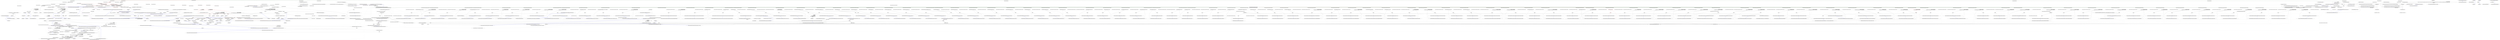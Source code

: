 digraph  {
n702 [label="Nancy.Testing.ConfigurableBootstrapper", span=""];
n703 [label=string, span=""];
n704 [label=testAssemblyNameWithoutExtension, span=""];
n705 [label=configuredTypes, span=""];
n706 [label="Nancy.Bootstrapper.TypeRegistration", span=""];
n707 [label="?", span=""];
n708 [label=configuredCollectionTypes, span=""];
n709 [label="Nancy.Bootstrapper.CollectionTypeRegistration", span=""];
n710 [label="Nancy.Bootstrapper.InstanceRegistration", span=""];
n711 [label=configuredInstanceRegistrations, span=""];
n712 [label="?", span=""];
n713 [label="Nancy.Testing.ConfigurableBootstrapper.ConfigurableBootstrapperConfigurator", span=""];
n714 [label="Nancy.Testing.ConfigurableBootstrapper.ConfigurableModuleCatalog", span=""];
n0 [cluster="Nancy.Testing.ConfigurableBootstrapper.ConfigurableBootstrapper()", label="Entry Nancy.Testing.ConfigurableBootstrapper.ConfigurableBootstrapper()", span="52-52"];
n1 [cluster="Nancy.Testing.ConfigurableBootstrapper.ConfigurableBootstrapper()", label="Exit Nancy.Testing.ConfigurableBootstrapper.ConfigurableBootstrapper()", span="52-52"];
n2 [cluster="Nancy.Testing.ConfigurableBootstrapper.ConfigurableBootstrapper(System.Action<Nancy.Testing.ConfigurableBootstrapper.ConfigurableBootstrapperConfigurator>)", label="Entry Nancy.Testing.ConfigurableBootstrapper.ConfigurableBootstrapper(System.Action<Nancy.Testing.ConfigurableBootstrapper.ConfigurableBootstrapperConfigurator>)", span="61-61"];
n3 [cluster="Nancy.Testing.ConfigurableBootstrapper.ConfigurableBootstrapper(System.Action<Nancy.Testing.ConfigurableBootstrapper.ConfigurableBootstrapperConfigurator>)", label="this.catalog = new ConfigurableModuleCatalog()", span="63-63"];
n11 [cluster="Nancy.Testing.ConfigurableBootstrapper.ConfigurableBootstrapper(System.Action<Nancy.Testing.ConfigurableBootstrapper.ConfigurableBootstrapperConfigurator>)", label="configuration != null", span="75-75"];
n14 [cluster="Nancy.Testing.ConfigurableBootstrapper.ConfigurableBootstrapper(System.Action<Nancy.Testing.ConfigurableBootstrapper.ConfigurableBootstrapperConfigurator>)", label="configuration.Invoke(configurator)", span="81-81"];
n4 [cluster="Nancy.Testing.ConfigurableBootstrapper.ConfigurableBootstrapper(System.Action<Nancy.Testing.ConfigurableBootstrapper.ConfigurableBootstrapperConfigurator>)", label="this.configuration = NancyInternalConfiguration.Default", span="64-64"];
n16 [cluster="Nancy.Testing.ConfigurableBootstrapper.ConfigurableModuleCatalog.ConfigurableModuleCatalog()", label="Entry Nancy.Testing.ConfigurableBootstrapper.ConfigurableModuleCatalog.ConfigurableModuleCatalog()", span="1846-1846"];
n5 [cluster="Nancy.Testing.ConfigurableBootstrapper.ConfigurableBootstrapper(System.Action<Nancy.Testing.ConfigurableBootstrapper.ConfigurableBootstrapperConfigurator>)", label="this.registeredTypes = new List<object>()", span="65-65"];
n6 [cluster="Nancy.Testing.ConfigurableBootstrapper.ConfigurableBootstrapper(System.Action<Nancy.Testing.ConfigurableBootstrapper.ConfigurableBootstrapperConfigurator>)", label="this.registeredInstances = new List<InstanceRegistration>()", span="66-66"];
n17 [cluster="System.Collections.Generic.List<T>.List()", label="Entry System.Collections.Generic.List<T>.List()", span="0-0"];
n7 [cluster="Nancy.Testing.ConfigurableBootstrapper.ConfigurableBootstrapper(System.Action<Nancy.Testing.ConfigurableBootstrapper.ConfigurableBootstrapperConfigurator>)", label="this.applicationStartupActions = new List<Action<TinyIoCContainer, IPipelines>>()", span="67-67"];
n8 [cluster="Nancy.Testing.ConfigurableBootstrapper.ConfigurableBootstrapper(System.Action<Nancy.Testing.ConfigurableBootstrapper.ConfigurableBootstrapperConfigurator>)", label="this.requestStartupActions = new List<Action<TinyIoCContainer, IPipelines, NancyContext>>()", span="68-68"];
n9 [cluster="Nancy.Testing.ConfigurableBootstrapper.ConfigurableBootstrapper(System.Action<Nancy.Testing.ConfigurableBootstrapper.ConfigurableBootstrapperConfigurator>)", label="var testAssembly =\r\n                Assembly.GetCallingAssembly()", span="70-71"];
n10 [cluster="Nancy.Testing.ConfigurableBootstrapper.ConfigurableBootstrapper(System.Action<Nancy.Testing.ConfigurableBootstrapper.ConfigurableBootstrapperConfigurator>)", label="PerformConventionBasedAssemblyLoading(testAssembly)", span="73-73"];
n18 [cluster="System.Reflection.Assembly.GetCallingAssembly()", label="Entry System.Reflection.Assembly.GetCallingAssembly()", span="0-0"];
n19 [cluster="Nancy.Testing.ConfigurableBootstrapper.PerformConventionBasedAssemblyLoading(System.Reflection.Assembly)", label="Entry Nancy.Testing.ConfigurableBootstrapper.PerformConventionBasedAssemblyLoading(System.Reflection.Assembly)", span="85-85"];
n12 [cluster="Nancy.Testing.ConfigurableBootstrapper.ConfigurableBootstrapper(System.Action<Nancy.Testing.ConfigurableBootstrapper.ConfigurableBootstrapperConfigurator>)", label="var configurator =\r\n                    new ConfigurableBootstrapperConfigurator(this)", span="77-78"];
n15 [cluster="Nancy.Testing.ConfigurableBootstrapper.ConfigurableBootstrapper(System.Action<Nancy.Testing.ConfigurableBootstrapper.ConfigurableBootstrapperConfigurator>)", label="Exit Nancy.Testing.ConfigurableBootstrapper.ConfigurableBootstrapper(System.Action<Nancy.Testing.ConfigurableBootstrapper.ConfigurableBootstrapperConfigurator>)", span="61-61"];
n13 [cluster="Nancy.Testing.ConfigurableBootstrapper.ConfigurableBootstrapper(System.Action<Nancy.Testing.ConfigurableBootstrapper.ConfigurableBootstrapperConfigurator>)", label="configurator.StatusCodeHandler<PassThroughStatusCodeHandler>()", span="80-80"];
n20 [cluster="Nancy.Testing.ConfigurableBootstrapper.ConfigurableBootstrapperConfigurator.ConfigurableBootstrapperConfigurator(Nancy.Testing.ConfigurableBootstrapper)", label="Entry Nancy.Testing.ConfigurableBootstrapper.ConfigurableBootstrapperConfigurator.ConfigurableBootstrapperConfigurator(Nancy.Testing.ConfigurableBootstrapper)", span="580-580"];
n21 [cluster="Nancy.Testing.ConfigurableBootstrapper.ConfigurableBootstrapperConfigurator.StatusCodeHandler<T>()", label="Entry Nancy.Testing.ConfigurableBootstrapper.ConfigurableBootstrapperConfigurator.StatusCodeHandler<T>()", span="798-798"];
n22 [cluster="System.Action<T>.Invoke(T)", label="Entry System.Action<T>.Invoke(T)", span="0-0"];
n23 [cluster="Nancy.Testing.ConfigurableBootstrapper.PerformConventionBasedAssemblyLoading(System.Reflection.Assembly)", label="var testAssemblyName =\r\n                testAssembly.GetName().Name", span="87-88"];
n24 [cluster="Nancy.Testing.ConfigurableBootstrapper.PerformConventionBasedAssemblyLoading(System.Reflection.Assembly)", label="LoadReferencesForAssemblyUnderTest(testAssemblyName)", span="90-90"];
n26 [cluster="System.Reflection.Assembly.GetName()", label="Entry System.Reflection.Assembly.GetName()", span="0-0"];
n25 [cluster="Nancy.Testing.ConfigurableBootstrapper.PerformConventionBasedAssemblyLoading(System.Reflection.Assembly)", label="Exit Nancy.Testing.ConfigurableBootstrapper.PerformConventionBasedAssemblyLoading(System.Reflection.Assembly)", span="85-85"];
n27 [cluster="Nancy.Testing.ConfigurableBootstrapper.LoadReferencesForAssemblyUnderTest(string)", label="Entry Nancy.Testing.ConfigurableBootstrapper.LoadReferencesForAssemblyUnderTest(string)", span="156-156"];
n28 [cluster="Nancy.Testing.ConfigurableBootstrapper.ApplicationStartup(Nancy.TinyIoc.TinyIoCContainer, Nancy.Bootstrapper.IPipelines)", label="Entry Nancy.Testing.ConfigurableBootstrapper.ApplicationStartup(Nancy.TinyIoc.TinyIoCContainer, Nancy.Bootstrapper.IPipelines)", span="93-93"];
n29 [cluster="Nancy.Testing.ConfigurableBootstrapper.ApplicationStartup(Nancy.TinyIoc.TinyIoCContainer, Nancy.Bootstrapper.IPipelines)", label="base.ApplicationStartup(container, pipelines)", span="95-95"];
n31 [cluster="Nancy.Testing.ConfigurableBootstrapper.ApplicationStartup(Nancy.TinyIoc.TinyIoCContainer, Nancy.Bootstrapper.IPipelines)", label="action.Invoke(container, pipelines)", span="98-98"];
n30 [cluster="Nancy.Testing.ConfigurableBootstrapper.ApplicationStartup(Nancy.TinyIoc.TinyIoCContainer, Nancy.Bootstrapper.IPipelines)", label="this.applicationStartupActions", span="96-96"];
n33 [cluster="Nancy.Bootstrapper.NancyBootstrapperBase<TContainer>.ApplicationStartup(TContainer, Nancy.Bootstrapper.IPipelines)", label="Entry Nancy.Bootstrapper.NancyBootstrapperBase<TContainer>.ApplicationStartup(TContainer, Nancy.Bootstrapper.IPipelines)", span="464-464"];
n32 [cluster="Nancy.Testing.ConfigurableBootstrapper.ApplicationStartup(Nancy.TinyIoc.TinyIoCContainer, Nancy.Bootstrapper.IPipelines)", label="Exit Nancy.Testing.ConfigurableBootstrapper.ApplicationStartup(Nancy.TinyIoc.TinyIoCContainer, Nancy.Bootstrapper.IPipelines)", span="93-93"];
n34 [cluster="System.Action<T1, T2>.Invoke(T1, T2)", label="Entry System.Action<T1, T2>.Invoke(T1, T2)", span="0-0"];
n35 [cluster="Nancy.Testing.ConfigurableBootstrapper.RequestStartup(Nancy.TinyIoc.TinyIoCContainer, Nancy.Bootstrapper.IPipelines, Nancy.NancyContext)", label="Entry Nancy.Testing.ConfigurableBootstrapper.RequestStartup(Nancy.TinyIoc.TinyIoCContainer, Nancy.Bootstrapper.IPipelines, Nancy.NancyContext)", span="102-102"];
n36 [cluster="Nancy.Testing.ConfigurableBootstrapper.RequestStartup(Nancy.TinyIoc.TinyIoCContainer, Nancy.Bootstrapper.IPipelines, Nancy.NancyContext)", label="base.RequestStartup(container, pipelines, context)", span="104-104"];
n38 [cluster="Nancy.Testing.ConfigurableBootstrapper.RequestStartup(Nancy.TinyIoc.TinyIoCContainer, Nancy.Bootstrapper.IPipelines, Nancy.NancyContext)", label="action.Invoke(container, pipelines, context)", span="107-107"];
n37 [cluster="Nancy.Testing.ConfigurableBootstrapper.RequestStartup(Nancy.TinyIoc.TinyIoCContainer, Nancy.Bootstrapper.IPipelines, Nancy.NancyContext)", label="this.requestStartupActions", span="105-105"];
n40 [cluster="Nancy.Bootstrapper.NancyBootstrapperBase<TContainer>.RequestStartup(TContainer, Nancy.Bootstrapper.IPipelines, Nancy.NancyContext)", label="Entry Nancy.Bootstrapper.NancyBootstrapperBase<TContainer>.RequestStartup(TContainer, Nancy.Bootstrapper.IPipelines, Nancy.NancyContext)", span="476-476"];
n39 [cluster="Nancy.Testing.ConfigurableBootstrapper.RequestStartup(Nancy.TinyIoc.TinyIoCContainer, Nancy.Bootstrapper.IPipelines, Nancy.NancyContext)", label="Exit Nancy.Testing.ConfigurableBootstrapper.RequestStartup(Nancy.TinyIoc.TinyIoCContainer, Nancy.Bootstrapper.IPipelines, Nancy.NancyContext)", span="102-102"];
n41 [cluster="System.Action<T1, T2, T3>.Invoke(T1, T2, T3)", label="Entry System.Action<T1, T2, T3>.Invoke(T1, T2, T3)", span="0-0"];
n42 [cluster="Nancy.Testing.ConfigurableBootstrapper.GetAllModules(Nancy.NancyContext)", label="Entry Nancy.Testing.ConfigurableBootstrapper.GetAllModules(Nancy.NancyContext)", span="116-116"];
n43 [cluster="Nancy.Testing.ConfigurableBootstrapper.GetAllModules(Nancy.NancyContext)", label="return base.GetAllModules(context).Union(this.catalog.GetAllModules(context));", span="118-118"];
n44 [cluster="Nancy.Testing.ConfigurableBootstrapper.GetAllModules(Nancy.NancyContext)", label="Exit Nancy.Testing.ConfigurableBootstrapper.GetAllModules(Nancy.NancyContext)", span="116-116"];
n45 [cluster="Nancy.Bootstrapper.NancyBootstrapperWithRequestContainerBase<TContainer>.GetAllModules(Nancy.NancyContext)", label="Entry Nancy.Bootstrapper.NancyBootstrapperWithRequestContainerBase<TContainer>.GetAllModules(Nancy.NancyContext)", span="52-52"];
n46 [cluster="Nancy.Testing.ConfigurableBootstrapper.ConfigurableModuleCatalog.GetAllModules(Nancy.NancyContext)", label="Entry Nancy.Testing.ConfigurableBootstrapper.ConfigurableModuleCatalog.GetAllModules(Nancy.NancyContext)", span="1856-1856"];
n47 [cluster="System.Collections.Generic.IEnumerable<TSource>.Union<TSource>(System.Collections.Generic.IEnumerable<TSource>)", label="Entry System.Collections.Generic.IEnumerable<TSource>.Union<TSource>(System.Collections.Generic.IEnumerable<TSource>)", span="0-0"];
n48 [cluster="Nancy.Testing.ConfigurableBootstrapper.GetModule(Nancy.TinyIoc.TinyIoCContainer, System.Type)", label="Entry Nancy.Testing.ConfigurableBootstrapper.GetModule(Nancy.TinyIoc.TinyIoCContainer, System.Type)", span="127-127"];
n49 [cluster="Nancy.Testing.ConfigurableBootstrapper.GetModule(Nancy.TinyIoc.TinyIoCContainer, System.Type)", label="var module =\r\n                this.catalog.GetModule(moduleType, null)", span="129-130"];
n52 [cluster="Nancy.Testing.ConfigurableBootstrapper.GetModule(Nancy.TinyIoc.TinyIoCContainer, System.Type)", label="container.Register(typeof(INancyModule), moduleType)", span="137-137"];
n53 [cluster="Nancy.Testing.ConfigurableBootstrapper.GetModule(Nancy.TinyIoc.TinyIoCContainer, System.Type)", label="return container.Resolve<INancyModule>();", span="138-138"];
n50 [cluster="Nancy.Testing.ConfigurableBootstrapper.GetModule(Nancy.TinyIoc.TinyIoCContainer, System.Type)", label="module != null", span="132-132"];
n55 [cluster="Nancy.Testing.ConfigurableBootstrapper.ConfigurableModuleCatalog.GetModule(System.Type, Nancy.NancyContext)", label="Entry Nancy.Testing.ConfigurableBootstrapper.ConfigurableModuleCatalog.GetModule(System.Type, Nancy.NancyContext)", span="1867-1867"];
n51 [cluster="Nancy.Testing.ConfigurableBootstrapper.GetModule(Nancy.TinyIoc.TinyIoCContainer, System.Type)", label="return module;", span="134-134"];
n56 [cluster="Nancy.TinyIoc.TinyIoCContainer.Register(System.Type, System.Type)", label="Entry Nancy.TinyIoc.TinyIoCContainer.Register(System.Type, System.Type)", span="1191-1191"];
n54 [cluster="Nancy.Testing.ConfigurableBootstrapper.GetModule(Nancy.TinyIoc.TinyIoCContainer, System.Type)", label="Exit Nancy.Testing.ConfigurableBootstrapper.GetModule(Nancy.TinyIoc.TinyIoCContainer, System.Type)", span="127-127"];
n57 [cluster="Nancy.TinyIoc.TinyIoCContainer.Resolve<ResolveType>()", label="Entry Nancy.TinyIoc.TinyIoCContainer.Resolve<ResolveType>()", span="1601-1601"];
n58 [cluster="Nancy.Testing.ConfigurableBootstrapper.GetModuleRegistrations()", label="Entry Nancy.Testing.ConfigurableBootstrapper.GetModuleRegistrations()", span="141-141"];
n59 [cluster="Nancy.Testing.ConfigurableBootstrapper.GetModuleRegistrations()", label="return this.registeredTypes.Where(x => x is ModuleRegistration).Cast<ModuleRegistration>();", span="143-143"];
n60 [cluster="Nancy.Testing.ConfigurableBootstrapper.GetModuleRegistrations()", label="Exit Nancy.Testing.ConfigurableBootstrapper.GetModuleRegistrations()", span="141-141"];
n61 [cluster="Unk.Where", label="Entry Unk.Where", span=""];
n62 [cluster="Unk.>", label="Entry Unk.>", span=""];
n63 [cluster="lambda expression", label="Entry lambda expression", span="143-143"];
n64 [cluster="lambda expression", label="x is ModuleRegistration", span="143-143"];
n65 [cluster="lambda expression", label="Exit lambda expression", span="143-143"];
n66 [cluster="Nancy.Testing.ConfigurableBootstrapper.GetTypeRegistrations()", label="Entry Nancy.Testing.ConfigurableBootstrapper.GetTypeRegistrations()", span="146-146"];
n67 [cluster="Nancy.Testing.ConfigurableBootstrapper.GetTypeRegistrations()", label="return this.registeredTypes.Where(x => x is TypeRegistration).Cast<TypeRegistration>();", span="148-148"];
n68 [cluster="Nancy.Testing.ConfigurableBootstrapper.GetTypeRegistrations()", label="Exit Nancy.Testing.ConfigurableBootstrapper.GetTypeRegistrations()", span="146-146"];
n69 [cluster="lambda expression", label="Entry lambda expression", span="148-148"];
n70 [cluster="lambda expression", label="x is TypeRegistration", span="148-148"];
n71 [cluster="lambda expression", label="Exit lambda expression", span="148-148"];
n72 [cluster="Nancy.Testing.ConfigurableBootstrapper.GetCollectionTypeRegistrations()", label="Entry Nancy.Testing.ConfigurableBootstrapper.GetCollectionTypeRegistrations()", span="151-151"];
n73 [cluster="Nancy.Testing.ConfigurableBootstrapper.GetCollectionTypeRegistrations()", label="return this.registeredTypes.Where(x => x.GetType() == typeof(CollectionTypeRegistration)).Cast<CollectionTypeRegistration>();", span="153-153"];
n74 [cluster="Nancy.Testing.ConfigurableBootstrapper.GetCollectionTypeRegistrations()", label="Exit Nancy.Testing.ConfigurableBootstrapper.GetCollectionTypeRegistrations()", span="151-151"];
n75 [cluster="lambda expression", label="Entry lambda expression", span="153-153"];
n76 [cluster="lambda expression", label="x.GetType() == typeof(CollectionTypeRegistration)", span="153-153"];
n77 [cluster="lambda expression", label="Exit lambda expression", span="153-153"];
n78 [cluster="object.GetType()", label="Entry object.GetType()", span="0-0"];
n79 [cluster="Nancy.Testing.ConfigurableBootstrapper.LoadReferencesForAssemblyUnderTest(string)", label="!TestAssemblySuffixes.Any(x => GetSafePathExtension(testAssemblyName).Equals(''.'' + x, StringComparison.OrdinalIgnoreCase))", span="158-158"];
n101 [cluster="lambda expression", label="GetSafePathExtension(testAssemblyName).Equals(''.'' + x, StringComparison.OrdinalIgnoreCase)", span="158-158"];
n81 [cluster="Nancy.Testing.ConfigurableBootstrapper.LoadReferencesForAssemblyUnderTest(string)", label="var testAssemblyNameWithoutExtension =\r\n                Path.GetFileNameWithoutExtension(testAssemblyName)", span="163-164"];
n80 [cluster="Nancy.Testing.ConfigurableBootstrapper.LoadReferencesForAssemblyUnderTest(string)", label="return;", span="160-160"];
n90 [cluster="Unk.Any", label="Entry Unk.Any", span=""];
n100 [cluster="lambda expression", label="Entry lambda expression", span="158-158"];
n82 [cluster="Nancy.Testing.ConfigurableBootstrapper.LoadReferencesForAssemblyUnderTest(string)", label="var testAssemblyPath =\r\n                Path.Combine(AppDomain.CurrentDomain.BaseDirectory, string.Concat(testAssemblyNameWithoutExtension, ''.dll''))", span="166-167"];
n91 [cluster="System.IO.Path.GetFileNameWithoutExtension(string)", label="Entry System.IO.Path.GetFileNameWithoutExtension(string)", span="0-0"];
n84 [cluster="Nancy.Testing.ConfigurableBootstrapper.LoadReferencesForAssemblyUnderTest(string)", label="AppDomainAssemblyTypeScanner.LoadAssemblies(AppDomain.CurrentDomain.BaseDirectory, string.Concat(testAssemblyNameWithoutExtension, ''.dll''))", span="171-171"];
n85 [cluster="Nancy.Testing.ConfigurableBootstrapper.LoadReferencesForAssemblyUnderTest(string)", label="var assemblyUnderTest = AppDomain.CurrentDomain\r\n                    .GetAssemblies()\r\n                    .FirstOrDefault(x => x.GetName().Name.Equals(testAssemblyNameWithoutExtension, StringComparison.OrdinalIgnoreCase))", span="173-175"];
n106 [cluster="lambda expression", label="x.GetName().Name.Equals(testAssemblyNameWithoutExtension, StringComparison.OrdinalIgnoreCase)", span="175-175"];
n83 [cluster="Nancy.Testing.ConfigurableBootstrapper.LoadReferencesForAssemblyUnderTest(string)", label="File.Exists(testAssemblyPath)", span="169-169"];
n92 [cluster="string.Concat(string, string)", label="Entry string.Concat(string, string)", span="0-0"];
n93 [cluster="System.IO.Path.Combine(string, string)", label="Entry System.IO.Path.Combine(string, string)", span="0-0"];
n89 [cluster="Nancy.Testing.ConfigurableBootstrapper.LoadReferencesForAssemblyUnderTest(string)", label="Exit Nancy.Testing.ConfigurableBootstrapper.LoadReferencesForAssemblyUnderTest(string)", span="156-156"];
n94 [cluster="System.IO.File.Exists(string)", label="Entry System.IO.File.Exists(string)", span="0-0"];
n95 [cluster="Nancy.Bootstrapper.AppDomainAssemblyTypeScanner.LoadAssemblies(string, string)", label="Entry Nancy.Bootstrapper.AppDomainAssemblyTypeScanner.LoadAssemblies(string, string)", span="166-166"];
n86 [cluster="Nancy.Testing.ConfigurableBootstrapper.LoadReferencesForAssemblyUnderTest(string)", label="assemblyUnderTest != null", span="177-177"];
n96 [cluster="System.AppDomain.GetAssemblies()", label="Entry System.AppDomain.GetAssemblies()", span="0-0"];
n97 [cluster="Unk.FirstOrDefault", label="Entry Unk.FirstOrDefault", span=""];
n105 [cluster="lambda expression", label="Entry lambda expression", span="175-175"];
n87 [cluster="Nancy.Testing.ConfigurableBootstrapper.LoadReferencesForAssemblyUnderTest(string)", label="assemblyUnderTest.GetReferencedAssemblies()", span="179-179"];
n88 [cluster="Nancy.Testing.ConfigurableBootstrapper.LoadReferencesForAssemblyUnderTest(string)", label="AppDomainAssemblyTypeScanner.LoadAssemblies(AppDomain.CurrentDomain.BaseDirectory, string.Concat(referencedAssembly.Name, ''.dll''))", span="181-181"];
n98 [cluster="Unk.GetReferencedAssemblies", label="Entry Unk.GetReferencedAssemblies", span=""];
n99 [cluster="Unk.Concat", label="Entry Unk.Concat", span=""];
n102 [cluster="lambda expression", label="Exit lambda expression", span="158-158"];
n103 [cluster="Nancy.Testing.ConfigurableBootstrapper.GetSafePathExtension(string)", label="Entry Nancy.Testing.ConfigurableBootstrapper.GetSafePathExtension(string)", span="187-187"];
n104 [cluster="string.Equals(string, System.StringComparison)", label="Entry string.Equals(string, System.StringComparison)", span="0-0"];
n107 [cluster="lambda expression", label="Exit lambda expression", span="175-175"];
n108 [cluster="Nancy.Testing.ConfigurableBootstrapper.GetSafePathExtension(string)", label="return Path.GetExtension(name) ?? String.Empty;", span="189-189"];
n109 [cluster="Nancy.Testing.ConfigurableBootstrapper.GetSafePathExtension(string)", label="Exit Nancy.Testing.ConfigurableBootstrapper.GetSafePathExtension(string)", span="187-187"];
n110 [cluster="System.IO.Path.GetExtension(string)", label="Entry System.IO.Path.GetExtension(string)", span="0-0"];
n111 [cluster="Nancy.Testing.ConfigurableBootstrapper.Resolve<T>()", label="Entry Nancy.Testing.ConfigurableBootstrapper.Resolve<T>()", span="192-192"];
n112 [cluster="Nancy.Testing.ConfigurableBootstrapper.Resolve<T>()", label="var types = this.GetTypeRegistrations()\r\n                .Where(x => x.RegistrationType == typeof(T))\r\n                .Select(x => x.ImplementationType)\r\n                .ToList()", span="194-197"];
n113 [cluster="Nancy.Testing.ConfigurableBootstrapper.Resolve<T>()", label="return (types.Any()) ? types : null;", span="199-199"];
n115 [cluster="Unk.Select", label="Entry Unk.Select", span=""];
n116 [cluster="Unk.ToList", label="Entry Unk.ToList", span=""];
n117 [cluster="lambda expression", label="Entry lambda expression", span="195-195"];
n120 [cluster="lambda expression", label="Entry lambda expression", span="196-196"];
n114 [cluster="Nancy.Testing.ConfigurableBootstrapper.Resolve<T>()", label="Exit Nancy.Testing.ConfigurableBootstrapper.Resolve<T>()", span="192-192"];
n118 [cluster="lambda expression", label="x.RegistrationType == typeof(T)", span="195-195"];
n119 [cluster="lambda expression", label="Exit lambda expression", span="195-195"];
n121 [cluster="lambda expression", label="x.ImplementationType", span="196-196"];
n122 [cluster="lambda expression", label="Exit lambda expression", span="196-196"];
n123 [cluster="lambda expression", label="Entry lambda expression", span="218-218"];
n124 [cluster="lambda expression", label="x.RegistrationType == typeof(NancyConventions)", span="218-218"];
n125 [cluster="lambda expression", label="Exit lambda expression", span="218-218"];
n126 [cluster="lambda expression", label="Entry lambda expression", span="219-219"];
n127 [cluster="lambda expression", label="x.Implementation", span="219-219"];
n128 [cluster="lambda expression", label="Exit lambda expression", span="219-219"];
n129 [cluster="Nancy.Testing.ConfigurableBootstrapper.ConfigureApplicationContainer(Nancy.TinyIoc.TinyIoCContainer)", label="Entry Nancy.Testing.ConfigurableBootstrapper.ConfigureApplicationContainer(Nancy.TinyIoc.TinyIoCContainer)", span="307-307"];
n130 [cluster="Nancy.Testing.ConfigurableBootstrapper.ConfigureApplicationContainer(Nancy.TinyIoc.TinyIoCContainer)", label="this.enableAutoRegistration", span="309-309"];
n131 [cluster="Nancy.Testing.ConfigurableBootstrapper.ConfigureApplicationContainer(Nancy.TinyIoc.TinyIoCContainer)", label="container.AutoRegister()", span="311-311"];
n132 [cluster="Nancy.Testing.ConfigurableBootstrapper.ConfigureApplicationContainer(Nancy.TinyIoc.TinyIoCContainer)", label="this.RegisterBootstrapperTypes(container)", span="312-312"];
n133 [cluster="Nancy.Testing.ConfigurableBootstrapper.ConfigureApplicationContainer(Nancy.TinyIoc.TinyIoCContainer)", label="RegisterTypesInternal(this.ApplicationContainer, this.GetTypeRegistrations())", span="315-315"];
n137 [cluster="Nancy.TinyIoc.TinyIoCContainer.AutoRegister()", label="Entry Nancy.TinyIoc.TinyIoCContainer.AutoRegister()", span="1057-1057"];
n138 [cluster="Nancy.Testing.ConfigurableBootstrapper.RegisterBootstrapperTypes(Nancy.TinyIoc.TinyIoCContainer)", label="Entry Nancy.Testing.ConfigurableBootstrapper.RegisterBootstrapperTypes(Nancy.TinyIoc.TinyIoCContainer)", span="417-417"];
n134 [cluster="Nancy.Testing.ConfigurableBootstrapper.ConfigureApplicationContainer(Nancy.TinyIoc.TinyIoCContainer)", label="RegisterCollectionTypesInternal(this.ApplicationContainer, this.GetCollectionTypeRegistrations())", span="316-316"];
n139 [cluster="Nancy.Testing.ConfigurableBootstrapper.RegisterTypesInternal(Nancy.TinyIoc.TinyIoCContainer, System.Collections.Generic.IEnumerable<Nancy.Bootstrapper.TypeRegistration>)", label="Entry Nancy.Testing.ConfigurableBootstrapper.RegisterTypesInternal(Nancy.TinyIoc.TinyIoCContainer, System.Collections.Generic.IEnumerable<Nancy.Bootstrapper.TypeRegistration>)", span="445-445"];
n135 [cluster="Nancy.Testing.ConfigurableBootstrapper.ConfigureApplicationContainer(Nancy.TinyIoc.TinyIoCContainer)", label="RegisterInstancesInternal(this.ApplicationContainer, this.registeredInstances)", span="317-317"];
n140 [cluster="Nancy.Testing.ConfigurableBootstrapper.RegisterCollectionTypesInternal(Nancy.TinyIoc.TinyIoCContainer, System.Collections.Generic.IEnumerable<Nancy.Bootstrapper.CollectionTypeRegistration>)", label="Entry Nancy.Testing.ConfigurableBootstrapper.RegisterCollectionTypesInternal(Nancy.TinyIoc.TinyIoCContainer, System.Collections.Generic.IEnumerable<Nancy.Bootstrapper.CollectionTypeRegistration>)", span="470-470"];
n136 [cluster="Nancy.Testing.ConfigurableBootstrapper.ConfigureApplicationContainer(Nancy.TinyIoc.TinyIoCContainer)", label="Exit Nancy.Testing.ConfigurableBootstrapper.ConfigureApplicationContainer(Nancy.TinyIoc.TinyIoCContainer)", span="307-307"];
n141 [cluster="Nancy.Testing.ConfigurableBootstrapper.RegisterInstancesInternal(Nancy.TinyIoc.TinyIoCContainer, System.Collections.Generic.IEnumerable<Nancy.Bootstrapper.InstanceRegistration>)", label="Entry Nancy.Testing.ConfigurableBootstrapper.RegisterInstancesInternal(Nancy.TinyIoc.TinyIoCContainer, System.Collections.Generic.IEnumerable<Nancy.Bootstrapper.InstanceRegistration>)", span="496-496"];
n142 [cluster="Nancy.Testing.ConfigurableBootstrapper.CreateRequestContainer()", label="Entry Nancy.Testing.ConfigurableBootstrapper.CreateRequestContainer()", span="324-324"];
n143 [cluster="Nancy.Testing.ConfigurableBootstrapper.CreateRequestContainer()", label="return this.ApplicationContainer.GetChildContainer();", span="326-326"];
n144 [cluster="Nancy.Testing.ConfigurableBootstrapper.CreateRequestContainer()", label="Exit Nancy.Testing.ConfigurableBootstrapper.CreateRequestContainer()", span="324-324"];
n145 [cluster="Nancy.TinyIoc.TinyIoCContainer.GetChildContainer()", label="Entry Nancy.TinyIoc.TinyIoCContainer.GetChildContainer()", span="1044-1044"];
n146 [cluster="Nancy.Testing.ConfigurableBootstrapper.GetAllModules(Nancy.TinyIoc.TinyIoCContainer)", label="Entry Nancy.Testing.ConfigurableBootstrapper.GetAllModules(Nancy.TinyIoc.TinyIoCContainer)", span="334-334"];
n147 [cluster="Nancy.Testing.ConfigurableBootstrapper.GetAllModules(Nancy.TinyIoc.TinyIoCContainer)", label="return container.ResolveAll<INancyModule>(false);", span="336-336"];
n148 [cluster="Nancy.Testing.ConfigurableBootstrapper.GetAllModules(Nancy.TinyIoc.TinyIoCContainer)", label="Exit Nancy.Testing.ConfigurableBootstrapper.GetAllModules(Nancy.TinyIoc.TinyIoCContainer)", span="334-334"];
n149 [cluster="Nancy.TinyIoc.TinyIoCContainer.ResolveAll<ResolveType>(bool)", label="Entry Nancy.TinyIoc.TinyIoCContainer.ResolveAll<ResolveType>(bool)", span="2352-2352"];
n150 [cluster="Nancy.Testing.ConfigurableBootstrapper.GetApplicationContainer()", label="Entry Nancy.Testing.ConfigurableBootstrapper.GetApplicationContainer()", span="343-343"];
n151 [cluster="Nancy.Testing.ConfigurableBootstrapper.GetApplicationContainer()", label="return new TinyIoCContainer();", span="345-345"];
n152 [cluster="Nancy.Testing.ConfigurableBootstrapper.GetApplicationContainer()", label="Exit Nancy.Testing.ConfigurableBootstrapper.GetApplicationContainer()", span="343-343"];
n153 [cluster="Nancy.TinyIoc.TinyIoCContainer.TinyIoCContainer()", label="Entry Nancy.TinyIoc.TinyIoCContainer.TinyIoCContainer()", span="3068-3068"];
n154 [cluster="Nancy.Testing.ConfigurableBootstrapper.GetEngineInternal()", label="Entry Nancy.Testing.ConfigurableBootstrapper.GetEngineInternal()", span="352-352"];
n155 [cluster="Nancy.Testing.ConfigurableBootstrapper.GetEngineInternal()", label="return this.ApplicationContainer.Resolve<INancyEngine>();", span="356-356"];
n156 [cluster="Nancy.Testing.ConfigurableBootstrapper.GetEngineInternal()", label=InvalidOperationException, span="358-358"];
n157 [cluster="Nancy.Testing.ConfigurableBootstrapper.GetEngineInternal()", label="throw new InvalidOperationException(\r\n                    ''Something went wrong when trying to satisfy one of the dependencies during composition, make sure that you've registered all new dependencies in the container and specified either a module to test, or set AllDiscoveredModules in the ConfigurableBootstrapper. Inspect the innerexception for more details.'',\r\n                    ex.InnerException);", span="360-362"];
n158 [cluster="Nancy.Testing.ConfigurableBootstrapper.GetEngineInternal()", label="Exit Nancy.Testing.ConfigurableBootstrapper.GetEngineInternal()", span="352-352"];
n159 [cluster="System.InvalidOperationException.InvalidOperationException(string, System.Exception)", label="Entry System.InvalidOperationException.InvalidOperationException(string, System.Exception)", span="0-0"];
n160 [cluster="Nancy.Testing.ConfigurableBootstrapper.GetDiagnostics()", label="Entry Nancy.Testing.ConfigurableBootstrapper.GetDiagnostics()", span="371-371"];
n161 [cluster="Nancy.Testing.ConfigurableBootstrapper.GetDiagnostics()", label="return this.ApplicationContainer.Resolve<IDiagnostics>();", span="373-373"];
n162 [cluster="Nancy.Testing.ConfigurableBootstrapper.GetDiagnostics()", label="Exit Nancy.Testing.ConfigurableBootstrapper.GetDiagnostics()", span="371-371"];
n163 [cluster="Nancy.Testing.ConfigurableBootstrapper.GetApplicationStartupTasks()", label="Entry Nancy.Testing.ConfigurableBootstrapper.GetApplicationStartupTasks()", span="380-380"];
n164 [cluster="Nancy.Testing.ConfigurableBootstrapper.GetApplicationStartupTasks()", label="return this.ApplicationContainer.ResolveAll<IApplicationStartup>(false);", span="382-382"];
n165 [cluster="Nancy.Testing.ConfigurableBootstrapper.GetApplicationStartupTasks()", label="Exit Nancy.Testing.ConfigurableBootstrapper.GetApplicationStartupTasks()", span="380-380"];
n166 [cluster="Nancy.Testing.ConfigurableBootstrapper.RegisterAndGetRequestStartupTasks(Nancy.TinyIoc.TinyIoCContainer, System.Type[])", label="Entry Nancy.Testing.ConfigurableBootstrapper.RegisterAndGetRequestStartupTasks(Nancy.TinyIoc.TinyIoCContainer, System.Type[])", span="389-389"];
n167 [cluster="Nancy.Testing.ConfigurableBootstrapper.RegisterAndGetRequestStartupTasks(Nancy.TinyIoc.TinyIoCContainer, System.Type[])", label="container.RegisterMultiple(typeof(IRequestStartup), requestStartupTypes)", span="391-391"];
n168 [cluster="Nancy.Testing.ConfigurableBootstrapper.RegisterAndGetRequestStartupTasks(Nancy.TinyIoc.TinyIoCContainer, System.Type[])", label="return container.ResolveAll<IRequestStartup>(false);", span="393-393"];
n170 [cluster="Nancy.TinyIoc.TinyIoCContainer.RegisterMultiple(System.Type, System.Collections.Generic.IEnumerable<System.Type>)", label="Entry Nancy.TinyIoc.TinyIoCContainer.RegisterMultiple(System.Type, System.Collections.Generic.IEnumerable<System.Type>)", span="1439-1439"];
n169 [cluster="Nancy.Testing.ConfigurableBootstrapper.RegisterAndGetRequestStartupTasks(Nancy.TinyIoc.TinyIoCContainer, System.Type[])", label="Exit Nancy.Testing.ConfigurableBootstrapper.RegisterAndGetRequestStartupTasks(Nancy.TinyIoc.TinyIoCContainer, System.Type[])", span="389-389"];
n171 [cluster="Nancy.Testing.ConfigurableBootstrapper.GetRegistrationTasks()", label="Entry Nancy.Testing.ConfigurableBootstrapper.GetRegistrationTasks()", span="400-400"];
n172 [cluster="Nancy.Testing.ConfigurableBootstrapper.GetRegistrationTasks()", color=red, community=0, label="-1: this.autoRegistrations", span="402-402"];
n173 [cluster="Nancy.Testing.ConfigurableBootstrapper.GetRegistrationTasks()", color=red, community=0, label="-1: return this.ApplicationContainer.ResolveAll<IRegistrations>(false);", span="404-404"];
n174 [cluster="Nancy.Testing.ConfigurableBootstrapper.GetRegistrationTasks()", color=red, community=1, label="-1: return this.ApplicationContainer.ResolveAll<IRegistrations>(false)\r\n                       .Where(x => x.GetType().Assembly == nancyAssembly);", span="407-408"];
n175 [cluster="Nancy.Testing.ConfigurableBootstrapper.GetRegistrationTasks()", label="Exit Nancy.Testing.ConfigurableBootstrapper.GetRegistrationTasks()", span="400-400"];
n176 [cluster="lambda expression", label="Entry lambda expression", span="408-408"];
n177 [cluster="lambda expression", color=red, community=0, label="-1: x.GetType().Assembly == nancyAssembly", span="408-408"];
n178 [cluster="lambda expression", label="Exit lambda expression", span="408-408"];
n179 [cluster="Nancy.Testing.ConfigurableBootstrapper.RegisterBootstrapperTypes(Nancy.TinyIoc.TinyIoCContainer)", label="var moduleCatalog = this.registeredInstances\r\n                .Where(x => x.RegistrationType == typeof(INancyModuleCatalog))\r\n                .Select(x => x.Implementation)\r\n                .Cast<INancyModuleCatalog>()\r\n                .FirstOrDefault() ?? this", span="419-423"];
n180 [cluster="Nancy.Testing.ConfigurableBootstrapper.RegisterBootstrapperTypes(Nancy.TinyIoc.TinyIoCContainer)", label="applicationContainer.Register<INancyModuleCatalog>(moduleCatalog)", span="425-425"];
n182 [cluster="lambda expression", label="Entry lambda expression", span="420-420"];
n185 [cluster="lambda expression", label="Entry lambda expression", span="421-421"];
n181 [cluster="Nancy.Testing.ConfigurableBootstrapper.RegisterBootstrapperTypes(Nancy.TinyIoc.TinyIoCContainer)", label="Exit Nancy.Testing.ConfigurableBootstrapper.RegisterBootstrapperTypes(Nancy.TinyIoc.TinyIoCContainer)", span="417-417"];
n183 [cluster="lambda expression", label="x.RegistrationType == typeof(INancyModuleCatalog)", span="420-420"];
n184 [cluster="lambda expression", label="Exit lambda expression", span="420-420"];
n186 [cluster="lambda expression", label="x.Implementation", span="421-421"];
n187 [cluster="lambda expression", label="Exit lambda expression", span="421-421"];
n188 [cluster="Nancy.Testing.ConfigurableBootstrapper.RegisterTypes(Nancy.TinyIoc.TinyIoCContainer, System.Collections.Generic.IEnumerable<Nancy.Bootstrapper.TypeRegistration>)", label="Entry Nancy.Testing.ConfigurableBootstrapper.RegisterTypes(Nancy.TinyIoc.TinyIoCContainer, System.Collections.Generic.IEnumerable<Nancy.Bootstrapper.TypeRegistration>)", span="433-433"];
n189 [cluster="Nancy.Testing.ConfigurableBootstrapper.RegisterTypes(Nancy.TinyIoc.TinyIoCContainer, System.Collections.Generic.IEnumerable<Nancy.Bootstrapper.TypeRegistration>)", color=red, community=1, label="-1: var configuredTypes =\r\n                this.GetTypeRegistrations().ToList()", span="435-436"];
n190 [cluster="Nancy.Testing.ConfigurableBootstrapper.RegisterTypes(Nancy.TinyIoc.TinyIoCContainer, System.Collections.Generic.IEnumerable<Nancy.Bootstrapper.TypeRegistration>)", label="var filtered = typeRegistrations\r\n                .Where(x => !configuredTypes.Any(y => y.RegistrationType == x.RegistrationType))\r\n                .Where(x => !this.registeredInstances.Any(y => y.RegistrationType == x.RegistrationType))", span="438-440"];
n191 [cluster="Nancy.Testing.ConfigurableBootstrapper.RegisterTypes(Nancy.TinyIoc.TinyIoCContainer, System.Collections.Generic.IEnumerable<Nancy.Bootstrapper.TypeRegistration>)", label="RegisterTypesInternal(container, filtered)", span="442-442"];
n193 [cluster="System.Collections.Generic.IEnumerable<TSource>.ToList<TSource>()", label="Entry System.Collections.Generic.IEnumerable<TSource>.ToList<TSource>()", span="0-0"];
n196 [cluster="lambda expression", label="!configuredTypes.Any(y => y.RegistrationType == x.RegistrationType)", span="439-439"];
n195 [cluster="lambda expression", label="Entry lambda expression", span="439-439"];
n201 [cluster="lambda expression", label="Entry lambda expression", span="440-440"];
n192 [cluster="Nancy.Testing.ConfigurableBootstrapper.RegisterTypes(Nancy.TinyIoc.TinyIoCContainer, System.Collections.Generic.IEnumerable<Nancy.Bootstrapper.TypeRegistration>)", label="Exit Nancy.Testing.ConfigurableBootstrapper.RegisterTypes(Nancy.TinyIoc.TinyIoCContainer, System.Collections.Generic.IEnumerable<Nancy.Bootstrapper.TypeRegistration>)", span="433-433"];
n194 [cluster="Unk.RegisterTypesInternal", label="Entry Unk.RegisterTypesInternal", span=""];
n199 [cluster="lambda expression", label="y.RegistrationType == x.RegistrationType", span="439-439"];
n197 [cluster="lambda expression", label="Exit lambda expression", span="439-439"];
n198 [cluster="lambda expression", label="Entry lambda expression", span="439-439"];
n200 [cluster="lambda expression", label="Exit lambda expression", span="439-439"];
n202 [cluster="lambda expression", label="!this.registeredInstances.Any(y => y.RegistrationType == x.RegistrationType)", span="440-440"];
n205 [cluster="lambda expression", label="y.RegistrationType == x.RegistrationType", span="440-440"];
n203 [cluster="lambda expression", label="Exit lambda expression", span="440-440"];
n204 [cluster="lambda expression", label="Entry lambda expression", span="440-440"];
n206 [cluster="lambda expression", label="Exit lambda expression", span="440-440"];
n207 [cluster="Nancy.Testing.ConfigurableBootstrapper.RegisterTypesInternal(Nancy.TinyIoc.TinyIoCContainer, System.Collections.Generic.IEnumerable<Nancy.Bootstrapper.TypeRegistration>)", label=filtered, span="447-447"];
n208 [cluster="Nancy.Testing.ConfigurableBootstrapper.RegisterTypesInternal(Nancy.TinyIoc.TinyIoCContainer, System.Collections.Generic.IEnumerable<Nancy.Bootstrapper.TypeRegistration>)", label="container.Register(typeRegistration.RegistrationType, typeRegistration.ImplementationType).AsSingleton()", span="449-449"];
n209 [cluster="Nancy.Testing.ConfigurableBootstrapper.RegisterTypesInternal(Nancy.TinyIoc.TinyIoCContainer, System.Collections.Generic.IEnumerable<Nancy.Bootstrapper.TypeRegistration>)", label="Exit Nancy.Testing.ConfigurableBootstrapper.RegisterTypesInternal(Nancy.TinyIoc.TinyIoCContainer, System.Collections.Generic.IEnumerable<Nancy.Bootstrapper.TypeRegistration>)", span="445-445"];
n210 [cluster="Nancy.TinyIoc.TinyIoCContainer.RegisterOptions.AsSingleton()", label="Entry Nancy.TinyIoc.TinyIoCContainer.RegisterOptions.AsSingleton()", span="854-854"];
n211 [cluster="Nancy.Testing.ConfigurableBootstrapper.RegisterCollectionTypes(Nancy.TinyIoc.TinyIoCContainer, System.Collections.Generic.IEnumerable<Nancy.Bootstrapper.CollectionTypeRegistration>)", label="Entry Nancy.Testing.ConfigurableBootstrapper.RegisterCollectionTypes(Nancy.TinyIoc.TinyIoCContainer, System.Collections.Generic.IEnumerable<Nancy.Bootstrapper.CollectionTypeRegistration>)", span="459-459"];
n212 [cluster="Nancy.Testing.ConfigurableBootstrapper.RegisterCollectionTypes(Nancy.TinyIoc.TinyIoCContainer, System.Collections.Generic.IEnumerable<Nancy.Bootstrapper.CollectionTypeRegistration>)", color=red, community=1, label="-1: var configuredCollectionTypes =\r\n                this.GetCollectionTypeRegistrations().ToList()", span="461-462"];
n213 [cluster="Nancy.Testing.ConfigurableBootstrapper.RegisterCollectionTypes(Nancy.TinyIoc.TinyIoCContainer, System.Collections.Generic.IEnumerable<Nancy.Bootstrapper.CollectionTypeRegistration>)", label="var filtered = collectionTypeRegistrations\r\n                .Where(x => !configuredCollectionTypes.Any(y => y.RegistrationType == x.RegistrationType))", span="464-465"];
n214 [cluster="Nancy.Testing.ConfigurableBootstrapper.RegisterCollectionTypes(Nancy.TinyIoc.TinyIoCContainer, System.Collections.Generic.IEnumerable<Nancy.Bootstrapper.CollectionTypeRegistration>)", label="RegisterCollectionTypesInternal(container, filtered)", span="467-467"];
n218 [cluster="lambda expression", label="!configuredCollectionTypes.Any(y => y.RegistrationType == x.RegistrationType)", span="465-465"];
n217 [cluster="lambda expression", label="Entry lambda expression", span="465-465"];
n215 [cluster="Nancy.Testing.ConfigurableBootstrapper.RegisterCollectionTypes(Nancy.TinyIoc.TinyIoCContainer, System.Collections.Generic.IEnumerable<Nancy.Bootstrapper.CollectionTypeRegistration>)", label="Exit Nancy.Testing.ConfigurableBootstrapper.RegisterCollectionTypes(Nancy.TinyIoc.TinyIoCContainer, System.Collections.Generic.IEnumerable<Nancy.Bootstrapper.CollectionTypeRegistration>)", span="459-459"];
n216 [cluster="Unk.RegisterCollectionTypesInternal", label="Entry Unk.RegisterCollectionTypesInternal", span=""];
n221 [cluster="lambda expression", label="y.RegistrationType == x.RegistrationType", span="465-465"];
n219 [cluster="lambda expression", label="Exit lambda expression", span="465-465"];
n220 [cluster="lambda expression", label="Entry lambda expression", span="465-465"];
n222 [cluster="lambda expression", label="Exit lambda expression", span="465-465"];
n223 [cluster="Nancy.Testing.ConfigurableBootstrapper.RegisterCollectionTypesInternal(Nancy.TinyIoc.TinyIoCContainer, System.Collections.Generic.IEnumerable<Nancy.Bootstrapper.CollectionTypeRegistration>)", label=filtered, span="472-472"];
n224 [cluster="Nancy.Testing.ConfigurableBootstrapper.RegisterCollectionTypesInternal(Nancy.TinyIoc.TinyIoCContainer, System.Collections.Generic.IEnumerable<Nancy.Bootstrapper.CollectionTypeRegistration>)", label="container.RegisterMultiple(collectionTypeRegistration.RegistrationType,\r\n                    collectionTypeRegistration.ImplementationTypes)", span="474-475"];
n225 [cluster="Nancy.Testing.ConfigurableBootstrapper.RegisterCollectionTypesInternal(Nancy.TinyIoc.TinyIoCContainer, System.Collections.Generic.IEnumerable<Nancy.Bootstrapper.CollectionTypeRegistration>)", label="Exit Nancy.Testing.ConfigurableBootstrapper.RegisterCollectionTypesInternal(Nancy.TinyIoc.TinyIoCContainer, System.Collections.Generic.IEnumerable<Nancy.Bootstrapper.CollectionTypeRegistration>)", span="470-470"];
n226 [cluster="Nancy.Testing.ConfigurableBootstrapper.RegisterInstances(Nancy.TinyIoc.TinyIoCContainer, System.Collections.Generic.IEnumerable<Nancy.Bootstrapper.InstanceRegistration>)", label="Entry Nancy.Testing.ConfigurableBootstrapper.RegisterInstances(Nancy.TinyIoc.TinyIoCContainer, System.Collections.Generic.IEnumerable<Nancy.Bootstrapper.InstanceRegistration>)", span="484-484"];
n227 [cluster="Nancy.Testing.ConfigurableBootstrapper.RegisterInstances(Nancy.TinyIoc.TinyIoCContainer, System.Collections.Generic.IEnumerable<Nancy.Bootstrapper.InstanceRegistration>)", label="var configuredInstanceRegistrations = this.GetTypeRegistrations()", span="486-486"];
n228 [cluster="Nancy.Testing.ConfigurableBootstrapper.RegisterInstances(Nancy.TinyIoc.TinyIoCContainer, System.Collections.Generic.IEnumerable<Nancy.Bootstrapper.InstanceRegistration>)", label="var fileteredInstanceRegistrations = instanceRegistrations\r\n                .Where(x => !this.registeredInstances.Any(y => y.RegistrationType == x.RegistrationType))\r\n                .Where(x => !configuredInstanceRegistrations.Any(y => y.RegistrationType == x.RegistrationType))\r\n                .ToList()", span="488-491"];
n229 [cluster="Nancy.Testing.ConfigurableBootstrapper.RegisterInstances(Nancy.TinyIoc.TinyIoCContainer, System.Collections.Generic.IEnumerable<Nancy.Bootstrapper.InstanceRegistration>)", label="RegisterInstancesInternal(container, fileteredInstanceRegistrations)", span="493-493"];
n239 [cluster="lambda expression", label="!configuredInstanceRegistrations.Any(y => y.RegistrationType == x.RegistrationType)", span="490-490"];
n232 [cluster="lambda expression", label="Entry lambda expression", span="489-489"];
n238 [cluster="lambda expression", label="Entry lambda expression", span="490-490"];
n230 [cluster="Nancy.Testing.ConfigurableBootstrapper.RegisterInstances(Nancy.TinyIoc.TinyIoCContainer, System.Collections.Generic.IEnumerable<Nancy.Bootstrapper.InstanceRegistration>)", label="Exit Nancy.Testing.ConfigurableBootstrapper.RegisterInstances(Nancy.TinyIoc.TinyIoCContainer, System.Collections.Generic.IEnumerable<Nancy.Bootstrapper.InstanceRegistration>)", span="484-484"];
n231 [cluster="Unk.RegisterInstancesInternal", label="Entry Unk.RegisterInstancesInternal", span=""];
n233 [cluster="lambda expression", label="!this.registeredInstances.Any(y => y.RegistrationType == x.RegistrationType)", span="489-489"];
n236 [cluster="lambda expression", label="y.RegistrationType == x.RegistrationType", span="489-489"];
n234 [cluster="lambda expression", label="Exit lambda expression", span="489-489"];
n235 [cluster="lambda expression", label="Entry lambda expression", span="489-489"];
n237 [cluster="lambda expression", label="Exit lambda expression", span="489-489"];
n242 [cluster="lambda expression", label="y.RegistrationType == x.RegistrationType", span="490-490"];
n240 [cluster="lambda expression", label="Exit lambda expression", span="490-490"];
n241 [cluster="lambda expression", label="Entry lambda expression", span="490-490"];
n243 [cluster="lambda expression", label="Exit lambda expression", span="490-490"];
n244 [cluster="Nancy.Testing.ConfigurableBootstrapper.RegisterInstancesInternal(Nancy.TinyIoc.TinyIoCContainer, System.Collections.Generic.IEnumerable<Nancy.Bootstrapper.InstanceRegistration>)", label=fileteredInstanceRegistrations, span="498-498"];
n245 [cluster="Nancy.Testing.ConfigurableBootstrapper.RegisterInstancesInternal(Nancy.TinyIoc.TinyIoCContainer, System.Collections.Generic.IEnumerable<Nancy.Bootstrapper.InstanceRegistration>)", label="container.Register(\r\n                    instanceRegistration.RegistrationType,\r\n                    instanceRegistration.Implementation)", span="500-502"];
n246 [cluster="Nancy.Testing.ConfigurableBootstrapper.RegisterInstancesInternal(Nancy.TinyIoc.TinyIoCContainer, System.Collections.Generic.IEnumerable<Nancy.Bootstrapper.InstanceRegistration>)", label="Exit Nancy.Testing.ConfigurableBootstrapper.RegisterInstancesInternal(Nancy.TinyIoc.TinyIoCContainer, System.Collections.Generic.IEnumerable<Nancy.Bootstrapper.InstanceRegistration>)", span="496-496"];
n247 [cluster="Nancy.TinyIoc.TinyIoCContainer.Register(System.Type, object)", label="Entry Nancy.TinyIoc.TinyIoCContainer.Register(System.Type, object)", span="1214-1214"];
n248 [cluster="Nancy.Testing.ConfigurableBootstrapper.RegisterRequestContainerModules(Nancy.TinyIoc.TinyIoCContainer, System.Collections.Generic.IEnumerable<Nancy.Bootstrapper.ModuleRegistration>)", label="Entry Nancy.Testing.ConfigurableBootstrapper.RegisterRequestContainerModules(Nancy.TinyIoc.TinyIoCContainer, System.Collections.Generic.IEnumerable<Nancy.Bootstrapper.ModuleRegistration>)", span="511-511"];
n249 [cluster="Nancy.Testing.ConfigurableBootstrapper.RegisterRequestContainerModules(Nancy.TinyIoc.TinyIoCContainer, System.Collections.Generic.IEnumerable<Nancy.Bootstrapper.ModuleRegistration>)", label=moduleRegistrationTypes, span="513-513"];
n250 [cluster="Nancy.Testing.ConfigurableBootstrapper.RegisterRequestContainerModules(Nancy.TinyIoc.TinyIoCContainer, System.Collections.Generic.IEnumerable<Nancy.Bootstrapper.ModuleRegistration>)", label="container.Register(\r\n                    typeof(INancyModule),\r\n                    moduleRegistrationType.ModuleType,\r\n                    moduleRegistrationType.ModuleType.FullName).\r\n                    AsSingleton()", span="515-519"];
n251 [cluster="Nancy.Testing.ConfigurableBootstrapper.RegisterRequestContainerModules(Nancy.TinyIoc.TinyIoCContainer, System.Collections.Generic.IEnumerable<Nancy.Bootstrapper.ModuleRegistration>)", label="Exit Nancy.Testing.ConfigurableBootstrapper.RegisterRequestContainerModules(Nancy.TinyIoc.TinyIoCContainer, System.Collections.Generic.IEnumerable<Nancy.Bootstrapper.ModuleRegistration>)", span="511-511"];
n252 [cluster="Nancy.TinyIoc.TinyIoCContainer.Register(System.Type, System.Type, string)", label="Entry Nancy.TinyIoc.TinyIoCContainer.Register(System.Type, System.Type, string)", span="1203-1203"];
n253 [cluster="Nancy.Testing.ConfigurableBootstrapper.ConfigurableBootstrapperConfigurator.ConfigurableBootstrapperConfigurator(Nancy.Testing.ConfigurableBootstrapper)", label="this.bootstrapper = bootstrapper", span="582-582"];
n254 [cluster="Nancy.Testing.ConfigurableBootstrapper.ConfigurableBootstrapperConfigurator.ConfigurableBootstrapperConfigurator(Nancy.Testing.ConfigurableBootstrapper)", label="this.Diagnostics<DisabledDiagnostics>()", span="583-583"];
n255 [cluster="Nancy.Testing.ConfigurableBootstrapper.ConfigurableBootstrapperConfigurator.ConfigurableBootstrapperConfigurator(Nancy.Testing.ConfigurableBootstrapper)", label="Exit Nancy.Testing.ConfigurableBootstrapper.ConfigurableBootstrapperConfigurator.ConfigurableBootstrapperConfigurator(Nancy.Testing.ConfigurableBootstrapper)", span="580-580"];
n256 [cluster="Nancy.Testing.ConfigurableBootstrapper.ConfigurableBootstrapperConfigurator.Diagnostics<T>()", label="Entry Nancy.Testing.ConfigurableBootstrapper.ConfigurableBootstrapperConfigurator.Diagnostics<T>()", span="1669-1669"];
n257 [cluster="Nancy.Testing.ConfigurableBootstrapper.ConfigurableBootstrapperConfigurator.AllDiscoveredModules()", label="Entry Nancy.Testing.ConfigurableBootstrapper.ConfigurableBootstrapperConfigurator.AllDiscoveredModules()", span="586-586"];
n258 [cluster="Nancy.Testing.ConfigurableBootstrapper.ConfigurableBootstrapperConfigurator.AllDiscoveredModules()", label="this.bootstrapper.allDiscoveredModules = true", span="588-588"];
n259 [cluster="Nancy.Testing.ConfigurableBootstrapper.ConfigurableBootstrapperConfigurator.AllDiscoveredModules()", label="return this;", span="590-590"];
n260 [cluster="Nancy.Testing.ConfigurableBootstrapper.ConfigurableBootstrapperConfigurator.AllDiscoveredModules()", label="Exit Nancy.Testing.ConfigurableBootstrapper.ConfigurableBootstrapperConfigurator.AllDiscoveredModules()", span="586-586"];
n261 [cluster="Nancy.Testing.ConfigurableBootstrapper.ConfigurableBootstrapperConfigurator.Binder(Nancy.ModelBinding.IBinder)", label="Entry Nancy.Testing.ConfigurableBootstrapper.ConfigurableBootstrapperConfigurator.Binder(Nancy.ModelBinding.IBinder)", span="593-593"];
n262 [cluster="Nancy.Testing.ConfigurableBootstrapper.ConfigurableBootstrapperConfigurator.Binder(Nancy.ModelBinding.IBinder)", label="this.bootstrapper.registeredInstances.Add(\r\n                    new InstanceRegistration(typeof(IBinder), binder))", span="595-596"];
n263 [cluster="Nancy.Testing.ConfigurableBootstrapper.ConfigurableBootstrapperConfigurator.Binder(Nancy.ModelBinding.IBinder)", label="return this;", span="598-598"];
n265 [cluster="Nancy.Bootstrapper.InstanceRegistration.InstanceRegistration(System.Type, object)", label="Entry Nancy.Bootstrapper.InstanceRegistration.InstanceRegistration(System.Type, object)", span="14-14"];
n266 [cluster="System.Collections.Generic.List<T>.Add(T)", label="Entry System.Collections.Generic.List<T>.Add(T)", span="0-0"];
n264 [cluster="Nancy.Testing.ConfigurableBootstrapper.ConfigurableBootstrapperConfigurator.Binder(Nancy.ModelBinding.IBinder)", label="Exit Nancy.Testing.ConfigurableBootstrapper.ConfigurableBootstrapperConfigurator.Binder(Nancy.ModelBinding.IBinder)", span="593-593"];
n267 [cluster="Nancy.Testing.ConfigurableBootstrapper.ConfigurableBootstrapperConfigurator.Assembly(string)", label="Entry Nancy.Testing.ConfigurableBootstrapper.ConfigurableBootstrapperConfigurator.Assembly(string)", span="601-601"];
n268 [cluster="Nancy.Testing.ConfigurableBootstrapper.ConfigurableBootstrapperConfigurator.Assembly(string)", label="AppDomainAssemblyTypeScanner.LoadAssemblies(AppDomain.CurrentDomain.BaseDirectory, pattern)", span="603-603"];
n269 [cluster="Nancy.Testing.ConfigurableBootstrapper.ConfigurableBootstrapperConfigurator.Assembly(string)", label="return this;", span="604-604"];
n270 [cluster="Nancy.Testing.ConfigurableBootstrapper.ConfigurableBootstrapperConfigurator.Assembly(string)", label="Exit Nancy.Testing.ConfigurableBootstrapper.ConfigurableBootstrapperConfigurator.Assembly(string)", span="601-601"];
n271 [cluster="Nancy.Testing.ConfigurableBootstrapper.ConfigurableBootstrapperConfigurator.Binder<T>()", label="Entry Nancy.Testing.ConfigurableBootstrapper.ConfigurableBootstrapperConfigurator.Binder<T>()", span="612-612"];
n272 [cluster="Nancy.Testing.ConfigurableBootstrapper.ConfigurableBootstrapperConfigurator.Binder<T>()", label="this.bootstrapper.configuration.Binder = typeof(T)", span="614-614"];
n273 [cluster="Nancy.Testing.ConfigurableBootstrapper.ConfigurableBootstrapperConfigurator.Binder<T>()", label="return this;", span="615-615"];
n274 [cluster="Nancy.Testing.ConfigurableBootstrapper.ConfigurableBootstrapperConfigurator.Binder<T>()", label="Exit Nancy.Testing.ConfigurableBootstrapper.ConfigurableBootstrapperConfigurator.Binder<T>()", span="612-612"];
n275 [cluster="Nancy.Testing.ConfigurableBootstrapper.ConfigurableBootstrapperConfigurator.ContextFactory(Nancy.INancyContextFactory)", label="Entry Nancy.Testing.ConfigurableBootstrapper.ConfigurableBootstrapperConfigurator.ContextFactory(Nancy.INancyContextFactory)", span="623-623"];
n276 [cluster="Nancy.Testing.ConfigurableBootstrapper.ConfigurableBootstrapperConfigurator.ContextFactory(Nancy.INancyContextFactory)", label="this.bootstrapper.registeredInstances.Add(\r\n                    new InstanceRegistration(typeof(INancyContextFactory), contextFactory))", span="625-626"];
n277 [cluster="Nancy.Testing.ConfigurableBootstrapper.ConfigurableBootstrapperConfigurator.ContextFactory(Nancy.INancyContextFactory)", label="return this;", span="628-628"];
n278 [cluster="Nancy.Testing.ConfigurableBootstrapper.ConfigurableBootstrapperConfigurator.ContextFactory(Nancy.INancyContextFactory)", label="Exit Nancy.Testing.ConfigurableBootstrapper.ConfigurableBootstrapperConfigurator.ContextFactory(Nancy.INancyContextFactory)", span="623-623"];
n279 [cluster="Nancy.Testing.ConfigurableBootstrapper.ConfigurableBootstrapperConfigurator.ContextFactory<T>()", label="Entry Nancy.Testing.ConfigurableBootstrapper.ConfigurableBootstrapperConfigurator.ContextFactory<T>()", span="636-636"];
n280 [cluster="Nancy.Testing.ConfigurableBootstrapper.ConfigurableBootstrapperConfigurator.ContextFactory<T>()", label="this.bootstrapper.configuration.ContextFactory = typeof(T)", span="638-638"];
n281 [cluster="Nancy.Testing.ConfigurableBootstrapper.ConfigurableBootstrapperConfigurator.ContextFactory<T>()", label="return this;", span="639-639"];
n282 [cluster="Nancy.Testing.ConfigurableBootstrapper.ConfigurableBootstrapperConfigurator.ContextFactory<T>()", label="Exit Nancy.Testing.ConfigurableBootstrapper.ConfigurableBootstrapperConfigurator.ContextFactory<T>()", span="636-636"];
n283 [cluster="Nancy.Testing.ConfigurableBootstrapper.ConfigurableBootstrapperConfigurator.Dependency<T>(System.Type)", label="Entry Nancy.Testing.ConfigurableBootstrapper.ConfigurableBootstrapperConfigurator.Dependency<T>(System.Type)", span="647-647"];
n284 [cluster="Nancy.Testing.ConfigurableBootstrapper.ConfigurableBootstrapperConfigurator.Dependency<T>(System.Type)", label="this.bootstrapper.registeredTypes.Add(new TypeRegistration(typeof(T), type))", span="649-649"];
n285 [cluster="Nancy.Testing.ConfigurableBootstrapper.ConfigurableBootstrapperConfigurator.Dependency<T>(System.Type)", label="return this;", span="651-651"];
n287 [cluster="Nancy.Bootstrapper.TypeRegistration.TypeRegistration(System.Type, System.Type, Nancy.Bootstrapper.Lifetime)", label="Entry Nancy.Bootstrapper.TypeRegistration.TypeRegistration(System.Type, System.Type, Nancy.Bootstrapper.Lifetime)", span="15-15"];
n286 [cluster="Nancy.Testing.ConfigurableBootstrapper.ConfigurableBootstrapperConfigurator.Dependency<T>(System.Type)", label="Exit Nancy.Testing.ConfigurableBootstrapper.ConfigurableBootstrapperConfigurator.Dependency<T>(System.Type)", span="647-647"];
n288 [cluster="Nancy.Testing.ConfigurableBootstrapper.ConfigurableBootstrapperConfigurator.Dependency<T>()", label="Entry Nancy.Testing.ConfigurableBootstrapper.ConfigurableBootstrapperConfigurator.Dependency<T>()", span="660-660"];
n289 [cluster="Nancy.Testing.ConfigurableBootstrapper.ConfigurableBootstrapperConfigurator.Dependency<T>()", label="this.bootstrapper.registeredTypes.Add(new TypeRegistration(typeof(T), typeof(T)))", span="662-662"];
n290 [cluster="Nancy.Testing.ConfigurableBootstrapper.ConfigurableBootstrapperConfigurator.Dependency<T>()", label="GetSafeInterfaces(typeof(T))", span="664-664"];
n291 [cluster="Nancy.Testing.ConfigurableBootstrapper.ConfigurableBootstrapperConfigurator.Dependency<T>()", label="this.bootstrapper.registeredTypes.Add(new TypeRegistration(interfaceType, typeof(T)))", span="666-666"];
n292 [cluster="Nancy.Testing.ConfigurableBootstrapper.ConfigurableBootstrapperConfigurator.Dependency<T>()", label="return this;", span="669-669"];
n294 [cluster="Nancy.Testing.ConfigurableBootstrapper.ConfigurableBootstrapperConfigurator.GetSafeInterfaces(System.Type)", label="Entry Nancy.Testing.ConfigurableBootstrapper.ConfigurableBootstrapperConfigurator.GetSafeInterfaces(System.Type)", span="690-690"];
n293 [cluster="Nancy.Testing.ConfigurableBootstrapper.ConfigurableBootstrapperConfigurator.Dependency<T>()", label="Exit Nancy.Testing.ConfigurableBootstrapper.ConfigurableBootstrapperConfigurator.Dependency<T>()", span="660-660"];
n295 [cluster="Nancy.Testing.ConfigurableBootstrapper.ConfigurableBootstrapperConfigurator.Dependency<T>(T)", label="Entry Nancy.Testing.ConfigurableBootstrapper.ConfigurableBootstrapperConfigurator.Dependency<T>(T)", span="678-678"];
n296 [cluster="Nancy.Testing.ConfigurableBootstrapper.ConfigurableBootstrapperConfigurator.Dependency<T>(T)", label="this.bootstrapper.registeredInstances.Add(new InstanceRegistration(typeof(T), instance))", span="680-680"];
n297 [cluster="Nancy.Testing.ConfigurableBootstrapper.ConfigurableBootstrapperConfigurator.Dependency<T>(T)", label="GetSafeInterfaces(instance.GetType())", span="682-682"];
n298 [cluster="Nancy.Testing.ConfigurableBootstrapper.ConfigurableBootstrapperConfigurator.Dependency<T>(T)", label="this.bootstrapper.registeredInstances.Add(new InstanceRegistration(interfaceType, instance))", span="684-684"];
n299 [cluster="Nancy.Testing.ConfigurableBootstrapper.ConfigurableBootstrapperConfigurator.Dependency<T>(T)", label="return this;", span="687-687"];
n300 [cluster="Nancy.Testing.ConfigurableBootstrapper.ConfigurableBootstrapperConfigurator.Dependency<T>(T)", label="Exit Nancy.Testing.ConfigurableBootstrapper.ConfigurableBootstrapperConfigurator.Dependency<T>(T)", span="678-678"];
n301 [cluster="Nancy.Testing.ConfigurableBootstrapper.ConfigurableBootstrapperConfigurator.GetSafeInterfaces(System.Type)", label="return type.GetInterfaces().Where(x => x != typeof(IDisposable));", span="692-692"];
n302 [cluster="Nancy.Testing.ConfigurableBootstrapper.ConfigurableBootstrapperConfigurator.GetSafeInterfaces(System.Type)", label="Exit Nancy.Testing.ConfigurableBootstrapper.ConfigurableBootstrapperConfigurator.GetSafeInterfaces(System.Type)", span="690-690"];
n303 [cluster="System.Type.GetInterfaces()", label="Entry System.Type.GetInterfaces()", span="0-0"];
n304 [cluster="lambda expression", label="Entry lambda expression", span="692-692"];
n305 [cluster="lambda expression", label="x != typeof(IDisposable)", span="692-692"];
n306 [cluster="lambda expression", label="Exit lambda expression", span="692-692"];
n307 [cluster="Nancy.Testing.ConfigurableBootstrapper.ConfigurableBootstrapperConfigurator.Dependency<T>(object)", label="Entry Nancy.Testing.ConfigurableBootstrapper.ConfigurableBootstrapperConfigurator.Dependency<T>(object)", span="700-700"];
n308 [cluster="Nancy.Testing.ConfigurableBootstrapper.ConfigurableBootstrapperConfigurator.Dependency<T>(object)", label="this.bootstrapper.registeredInstances.Add(new InstanceRegistration(typeof(T), instance))", span="702-702"];
n309 [cluster="Nancy.Testing.ConfigurableBootstrapper.ConfigurableBootstrapperConfigurator.Dependency<T>(object)", label="return this;", span="703-703"];
n310 [cluster="Nancy.Testing.ConfigurableBootstrapper.ConfigurableBootstrapperConfigurator.Dependency<T>(object)", label="Exit Nancy.Testing.ConfigurableBootstrapper.ConfigurableBootstrapperConfigurator.Dependency<T>(object)", span="700-700"];
n311 [cluster="Nancy.Testing.ConfigurableBootstrapper.ConfigurableBootstrapperConfigurator.Dependencies(params object[])", label="Entry Nancy.Testing.ConfigurableBootstrapper.ConfigurableBootstrapperConfigurator.Dependencies(params object[])", span="711-711"];
n312 [cluster="Nancy.Testing.ConfigurableBootstrapper.ConfigurableBootstrapperConfigurator.Dependencies(params object[])", label=dependencies, span="713-713"];
n313 [cluster="Nancy.Testing.ConfigurableBootstrapper.ConfigurableBootstrapperConfigurator.Dependencies(params object[])", label="this.Dependency(dependency)", span="715-715"];
n314 [cluster="Nancy.Testing.ConfigurableBootstrapper.ConfigurableBootstrapperConfigurator.Dependencies(params object[])", label="return this;", span="718-718"];
n315 [cluster="Nancy.Testing.ConfigurableBootstrapper.ConfigurableBootstrapperConfigurator.Dependencies(params object[])", label="Exit Nancy.Testing.ConfigurableBootstrapper.ConfigurableBootstrapperConfigurator.Dependencies(params object[])", span="711-711"];
n316 [cluster="Nancy.Testing.ConfigurableBootstrapper.ConfigurableBootstrapperConfigurator.MappedDependencies<T, K>(System.Collections.Generic.IEnumerable<System.Tuple<T, K>>)", label="Entry Nancy.Testing.ConfigurableBootstrapper.ConfigurableBootstrapperConfigurator.MappedDependencies<T, K>(System.Collections.Generic.IEnumerable<System.Tuple<T, K>>)", span="726-726"];
n317 [cluster="Nancy.Testing.ConfigurableBootstrapper.ConfigurableBootstrapperConfigurator.MappedDependencies<T, K>(System.Collections.Generic.IEnumerable<System.Tuple<T, K>>)", label=dependencies, span="730-730"];
n318 [cluster="Nancy.Testing.ConfigurableBootstrapper.ConfigurableBootstrapperConfigurator.MappedDependencies<T, K>(System.Collections.Generic.IEnumerable<System.Tuple<T, K>>)", color=red, community=1, label="-1: this.bootstrapper.registeredInstances.Add(\r\n                        new InstanceRegistration(dependency.Item1, dependency.Item2))", span="732-733"];
n319 [cluster="Nancy.Testing.ConfigurableBootstrapper.ConfigurableBootstrapperConfigurator.MappedDependencies<T, K>(System.Collections.Generic.IEnumerable<System.Tuple<T, K>>)", label="return this;", span="736-736"];
n320 [cluster="Nancy.Testing.ConfigurableBootstrapper.ConfigurableBootstrapperConfigurator.MappedDependencies<T, K>(System.Collections.Generic.IEnumerable<System.Tuple<T, K>>)", label="Exit Nancy.Testing.ConfigurableBootstrapper.ConfigurableBootstrapperConfigurator.MappedDependencies<T, K>(System.Collections.Generic.IEnumerable<System.Tuple<T, K>>)", span="726-726"];
n321 [cluster="Nancy.Testing.ConfigurableBootstrapper.ConfigurableBootstrapperConfigurator.Dependencies<T>(params object[])", label="Entry Nancy.Testing.ConfigurableBootstrapper.ConfigurableBootstrapperConfigurator.Dependencies<T>(params object[])", span="745-745"];
n322 [cluster="Nancy.Testing.ConfigurableBootstrapper.ConfigurableBootstrapperConfigurator.Dependencies<T>(params object[])", label=dependencies, span="747-747"];
n323 [cluster="Nancy.Testing.ConfigurableBootstrapper.ConfigurableBootstrapperConfigurator.Dependencies<T>(params object[])", label="this.Dependency<T>(dependency)", span="749-749"];
n324 [cluster="Nancy.Testing.ConfigurableBootstrapper.ConfigurableBootstrapperConfigurator.Dependencies<T>(params object[])", label="return this;", span="752-752"];
n325 [cluster="Nancy.Testing.ConfigurableBootstrapper.ConfigurableBootstrapperConfigurator.Dependencies<T>(params object[])", label="Exit Nancy.Testing.ConfigurableBootstrapper.ConfigurableBootstrapperConfigurator.Dependencies<T>(params object[])", span="745-745"];
n326 [cluster="Nancy.Testing.ConfigurableBootstrapper.ConfigurableBootstrapperConfigurator.Dependencies<T>(params System.Type[])", label="Entry Nancy.Testing.ConfigurableBootstrapper.ConfigurableBootstrapperConfigurator.Dependencies<T>(params System.Type[])", span="761-761"];
n327 [cluster="Nancy.Testing.ConfigurableBootstrapper.ConfigurableBootstrapperConfigurator.Dependencies<T>(params System.Type[])", label=dependencies, span="763-763"];
n328 [cluster="Nancy.Testing.ConfigurableBootstrapper.ConfigurableBootstrapperConfigurator.Dependencies<T>(params System.Type[])", label="this.Dependency<T>(dependency)", span="765-765"];
n329 [cluster="Nancy.Testing.ConfigurableBootstrapper.ConfigurableBootstrapperConfigurator.Dependencies<T>(params System.Type[])", label="return this;", span="768-768"];
n330 [cluster="Nancy.Testing.ConfigurableBootstrapper.ConfigurableBootstrapperConfigurator.Dependencies<T>(params System.Type[])", label="Exit Nancy.Testing.ConfigurableBootstrapper.ConfigurableBootstrapperConfigurator.Dependencies<T>(params System.Type[])", span="761-761"];
n331 [cluster="Nancy.Testing.ConfigurableBootstrapper.ConfigurableBootstrapperConfigurator.EnableAutoRegistration()", label="Entry Nancy.Testing.ConfigurableBootstrapper.ConfigurableBootstrapperConfigurator.EnableAutoRegistration()", span="775-775"];
n332 [cluster="Nancy.Testing.ConfigurableBootstrapper.ConfigurableBootstrapperConfigurator.EnableAutoRegistration()", label="this.bootstrapper.enableAutoRegistration = true", span="777-777"];
n333 [cluster="Nancy.Testing.ConfigurableBootstrapper.ConfigurableBootstrapperConfigurator.EnableAutoRegistration()", label="return this;", span="778-778"];
n334 [cluster="Nancy.Testing.ConfigurableBootstrapper.ConfigurableBootstrapperConfigurator.EnableAutoRegistration()", label="Exit Nancy.Testing.ConfigurableBootstrapper.ConfigurableBootstrapperConfigurator.EnableAutoRegistration()", span="775-775"];
n335 [cluster="Nancy.Testing.ConfigurableBootstrapper.ConfigurableBootstrapperConfigurator.StatusCodeHandlers(params System.Type[])", label="Entry Nancy.Testing.ConfigurableBootstrapper.ConfigurableBootstrapperConfigurator.StatusCodeHandlers(params System.Type[])", span="786-786"];
n336 [cluster="Nancy.Testing.ConfigurableBootstrapper.ConfigurableBootstrapperConfigurator.StatusCodeHandlers(params System.Type[])", label="this.bootstrapper.configuration.StatusCodeHandlers = new List<Type>(statusCodeHandlers)", span="788-788"];
n337 [cluster="Nancy.Testing.ConfigurableBootstrapper.ConfigurableBootstrapperConfigurator.StatusCodeHandlers(params System.Type[])", label="return this;", span="790-790"];
n339 [cluster="System.Collections.Generic.List<T>.List(System.Collections.Generic.IEnumerable<T>)", label="Entry System.Collections.Generic.List<T>.List(System.Collections.Generic.IEnumerable<T>)", span="0-0"];
n338 [cluster="Nancy.Testing.ConfigurableBootstrapper.ConfigurableBootstrapperConfigurator.StatusCodeHandlers(params System.Type[])", label="Exit Nancy.Testing.ConfigurableBootstrapper.ConfigurableBootstrapperConfigurator.StatusCodeHandlers(params System.Type[])", span="786-786"];
n340 [cluster="Nancy.Testing.ConfigurableBootstrapper.ConfigurableBootstrapperConfigurator.StatusCodeHandler<T>()", label="this.bootstrapper.configuration.StatusCodeHandlers = new List<Type>(new[] { typeof(T) })", span="800-800"];
n341 [cluster="Nancy.Testing.ConfigurableBootstrapper.ConfigurableBootstrapperConfigurator.StatusCodeHandler<T>()", label="return this;", span="801-801"];
n342 [cluster="Nancy.Testing.ConfigurableBootstrapper.ConfigurableBootstrapperConfigurator.StatusCodeHandler<T>()", label="Exit Nancy.Testing.ConfigurableBootstrapper.ConfigurableBootstrapperConfigurator.StatusCodeHandler<T>()", span="798-798"];
n343 [cluster="Nancy.Testing.ConfigurableBootstrapper.ConfigurableBootstrapperConfigurator.FieldNameConverter(Nancy.ModelBinding.IFieldNameConverter)", label="Entry Nancy.Testing.ConfigurableBootstrapper.ConfigurableBootstrapperConfigurator.FieldNameConverter(Nancy.ModelBinding.IFieldNameConverter)", span="809-809"];
n344 [cluster="Nancy.Testing.ConfigurableBootstrapper.ConfigurableBootstrapperConfigurator.FieldNameConverter(Nancy.ModelBinding.IFieldNameConverter)", label="this.bootstrapper.registeredInstances.Add(\r\n                    new InstanceRegistration(typeof(IFieldNameConverter), fieldNameConverter))", span="811-812"];
n345 [cluster="Nancy.Testing.ConfigurableBootstrapper.ConfigurableBootstrapperConfigurator.FieldNameConverter(Nancy.ModelBinding.IFieldNameConverter)", label="return this;", span="814-814"];
n346 [cluster="Nancy.Testing.ConfigurableBootstrapper.ConfigurableBootstrapperConfigurator.FieldNameConverter(Nancy.ModelBinding.IFieldNameConverter)", label="Exit Nancy.Testing.ConfigurableBootstrapper.ConfigurableBootstrapperConfigurator.FieldNameConverter(Nancy.ModelBinding.IFieldNameConverter)", span="809-809"];
n347 [cluster="Nancy.Testing.ConfigurableBootstrapper.ConfigurableBootstrapperConfigurator.FieldNameConverter<T>()", label="Entry Nancy.Testing.ConfigurableBootstrapper.ConfigurableBootstrapperConfigurator.FieldNameConverter<T>()", span="822-822"];
n348 [cluster="Nancy.Testing.ConfigurableBootstrapper.ConfigurableBootstrapperConfigurator.FieldNameConverter<T>()", label="this.bootstrapper.configuration.FieldNameConverter = typeof(T)", span="824-824"];
n349 [cluster="Nancy.Testing.ConfigurableBootstrapper.ConfigurableBootstrapperConfigurator.FieldNameConverter<T>()", label="return this;", span="825-825"];
n350 [cluster="Nancy.Testing.ConfigurableBootstrapper.ConfigurableBootstrapperConfigurator.FieldNameConverter<T>()", label="Exit Nancy.Testing.ConfigurableBootstrapper.ConfigurableBootstrapperConfigurator.FieldNameConverter<T>()", span="822-822"];
n351 [cluster="Nancy.Testing.ConfigurableBootstrapper.ConfigurableBootstrapperConfigurator.ModelBinderLocator(Nancy.ModelBinding.IModelBinderLocator)", label="Entry Nancy.Testing.ConfigurableBootstrapper.ConfigurableBootstrapperConfigurator.ModelBinderLocator(Nancy.ModelBinding.IModelBinderLocator)", span="833-833"];
n352 [cluster="Nancy.Testing.ConfigurableBootstrapper.ConfigurableBootstrapperConfigurator.ModelBinderLocator(Nancy.ModelBinding.IModelBinderLocator)", label="this.bootstrapper.registeredInstances.Add(\r\n                    new InstanceRegistration(typeof(IModelBinderLocator), modelBinderLocator))", span="835-836"];
n353 [cluster="Nancy.Testing.ConfigurableBootstrapper.ConfigurableBootstrapperConfigurator.ModelBinderLocator(Nancy.ModelBinding.IModelBinderLocator)", label="return this;", span="838-838"];
n354 [cluster="Nancy.Testing.ConfigurableBootstrapper.ConfigurableBootstrapperConfigurator.ModelBinderLocator(Nancy.ModelBinding.IModelBinderLocator)", label="Exit Nancy.Testing.ConfigurableBootstrapper.ConfigurableBootstrapperConfigurator.ModelBinderLocator(Nancy.ModelBinding.IModelBinderLocator)", span="833-833"];
n355 [cluster="Nancy.Testing.ConfigurableBootstrapper.ConfigurableBootstrapperConfigurator.ModelBinderLocator<T>()", label="Entry Nancy.Testing.ConfigurableBootstrapper.ConfigurableBootstrapperConfigurator.ModelBinderLocator<T>()", span="846-846"];
n356 [cluster="Nancy.Testing.ConfigurableBootstrapper.ConfigurableBootstrapperConfigurator.ModelBinderLocator<T>()", label="this.bootstrapper.configuration.ModelBinderLocator = typeof(T)", span="848-848"];
n357 [cluster="Nancy.Testing.ConfigurableBootstrapper.ConfigurableBootstrapperConfigurator.ModelBinderLocator<T>()", label="return this;", span="849-849"];
n358 [cluster="Nancy.Testing.ConfigurableBootstrapper.ConfigurableBootstrapperConfigurator.ModelBinderLocator<T>()", label="Exit Nancy.Testing.ConfigurableBootstrapper.ConfigurableBootstrapperConfigurator.ModelBinderLocator<T>()", span="846-846"];
n359 [cluster="Nancy.Testing.ConfigurableBootstrapper.ConfigurableBootstrapperConfigurator.Module<T>()", label="Entry Nancy.Testing.ConfigurableBootstrapper.ConfigurableBootstrapperConfigurator.Module<T>()", span="857-857"];
n360 [cluster="Nancy.Testing.ConfigurableBootstrapper.ConfigurableBootstrapperConfigurator.Module<T>()", label="return this.Modules(typeof(T));", span="859-859"];
n361 [cluster="Nancy.Testing.ConfigurableBootstrapper.ConfigurableBootstrapperConfigurator.Module<T>()", label="Exit Nancy.Testing.ConfigurableBootstrapper.ConfigurableBootstrapperConfigurator.Module<T>()", span="857-857"];
n362 [cluster="Nancy.Testing.ConfigurableBootstrapper.ConfigurableBootstrapperConfigurator.Modules(params System.Type[])", label="Entry Nancy.Testing.ConfigurableBootstrapper.ConfigurableBootstrapperConfigurator.Modules(params System.Type[])", span="878-878"];
n363 [cluster="Nancy.Testing.ConfigurableBootstrapper.ConfigurableBootstrapperConfigurator.Module(Nancy.INancyModule)", label="Entry Nancy.Testing.ConfigurableBootstrapper.ConfigurableBootstrapperConfigurator.Module(Nancy.INancyModule)", span="867-867"];
n364 [cluster="Nancy.Testing.ConfigurableBootstrapper.ConfigurableBootstrapperConfigurator.Module(Nancy.INancyModule)", label="this.bootstrapper.catalog.RegisterModuleInstance(module)", span="869-869"];
n365 [cluster="Nancy.Testing.ConfigurableBootstrapper.ConfigurableBootstrapperConfigurator.Module(Nancy.INancyModule)", label="return this;", span="870-870"];
n367 [cluster="Nancy.Testing.ConfigurableBootstrapper.ConfigurableModuleCatalog.RegisterModuleInstance(Nancy.INancyModule)", label="Entry Nancy.Testing.ConfigurableBootstrapper.ConfigurableModuleCatalog.RegisterModuleInstance(Nancy.INancyModule)", span="1876-1876"];
n366 [cluster="Nancy.Testing.ConfigurableBootstrapper.ConfigurableBootstrapperConfigurator.Module(Nancy.INancyModule)", label="Exit Nancy.Testing.ConfigurableBootstrapper.ConfigurableBootstrapperConfigurator.Module(Nancy.INancyModule)", span="867-867"];
n368 [cluster="Nancy.Testing.ConfigurableBootstrapper.ConfigurableBootstrapperConfigurator.Modules(params System.Type[])", label="var moduleRegistrations =\r\n                    from module in modules\r\n                    select new ModuleRegistration(module)", span="880-882"];
n369 [cluster="Nancy.Testing.ConfigurableBootstrapper.ConfigurableBootstrapperConfigurator.Modules(params System.Type[])", label="this.bootstrapper.registeredTypes.AddRange(moduleRegistrations)", span="884-884"];
n372 [cluster="Nancy.Bootstrapper.ModuleRegistration.ModuleRegistration(System.Type)", label="Entry Nancy.Bootstrapper.ModuleRegistration.ModuleRegistration(System.Type)", span="10-10"];
n370 [cluster="Nancy.Testing.ConfigurableBootstrapper.ConfigurableBootstrapperConfigurator.Modules(params System.Type[])", label="return this;", span="886-886"];
n373 [cluster="Unk.AddRange", label="Entry Unk.AddRange", span=""];
n371 [cluster="Nancy.Testing.ConfigurableBootstrapper.ConfigurableBootstrapperConfigurator.Modules(params System.Type[])", label="Exit Nancy.Testing.ConfigurableBootstrapper.ConfigurableBootstrapperConfigurator.Modules(params System.Type[])", span="878-878"];
n374 [cluster="Nancy.Testing.ConfigurableBootstrapper.ConfigurableBootstrapperConfigurator.NancyEngine(Nancy.INancyEngine)", label="Entry Nancy.Testing.ConfigurableBootstrapper.ConfigurableBootstrapperConfigurator.NancyEngine(Nancy.INancyEngine)", span="894-894"];
n375 [cluster="Nancy.Testing.ConfigurableBootstrapper.ConfigurableBootstrapperConfigurator.NancyEngine(Nancy.INancyEngine)", label="this.bootstrapper.registeredInstances.Add(\r\n                    new InstanceRegistration(typeof(INancyEngine), engine))", span="896-897"];
n376 [cluster="Nancy.Testing.ConfigurableBootstrapper.ConfigurableBootstrapperConfigurator.NancyEngine(Nancy.INancyEngine)", label="return this;", span="899-899"];
n377 [cluster="Nancy.Testing.ConfigurableBootstrapper.ConfigurableBootstrapperConfigurator.NancyEngine(Nancy.INancyEngine)", label="Exit Nancy.Testing.ConfigurableBootstrapper.ConfigurableBootstrapperConfigurator.NancyEngine(Nancy.INancyEngine)", span="894-894"];
n378 [cluster="Nancy.Testing.ConfigurableBootstrapper.ConfigurableBootstrapperConfigurator.NancyEngine<T>()", label="Entry Nancy.Testing.ConfigurableBootstrapper.ConfigurableBootstrapperConfigurator.NancyEngine<T>()", span="907-907"];
n379 [cluster="Nancy.Testing.ConfigurableBootstrapper.ConfigurableBootstrapperConfigurator.NancyEngine<T>()", label="this.bootstrapper.configuration.NancyEngine = typeof(T)", span="909-909"];
n380 [cluster="Nancy.Testing.ConfigurableBootstrapper.ConfigurableBootstrapperConfigurator.NancyEngine<T>()", label="return this;", span="910-910"];
n381 [cluster="Nancy.Testing.ConfigurableBootstrapper.ConfigurableBootstrapperConfigurator.NancyEngine<T>()", label="Exit Nancy.Testing.ConfigurableBootstrapper.ConfigurableBootstrapperConfigurator.NancyEngine<T>()", span="907-907"];
n382 [cluster="Nancy.Testing.ConfigurableBootstrapper.ConfigurableBootstrapperConfigurator.NancyModuleBuilder(Nancy.Routing.INancyModuleBuilder)", label="Entry Nancy.Testing.ConfigurableBootstrapper.ConfigurableBootstrapperConfigurator.NancyModuleBuilder(Nancy.Routing.INancyModuleBuilder)", span="918-918"];
n383 [cluster="Nancy.Testing.ConfigurableBootstrapper.ConfigurableBootstrapperConfigurator.NancyModuleBuilder(Nancy.Routing.INancyModuleBuilder)", label="this.bootstrapper.registeredInstances.Add(\r\n                    new InstanceRegistration(typeof(INancyModuleBuilder), nancyModuleBuilder))", span="920-921"];
n384 [cluster="Nancy.Testing.ConfigurableBootstrapper.ConfigurableBootstrapperConfigurator.NancyModuleBuilder(Nancy.Routing.INancyModuleBuilder)", label="return this;", span="923-923"];
n385 [cluster="Nancy.Testing.ConfigurableBootstrapper.ConfigurableBootstrapperConfigurator.NancyModuleBuilder(Nancy.Routing.INancyModuleBuilder)", label="Exit Nancy.Testing.ConfigurableBootstrapper.ConfigurableBootstrapperConfigurator.NancyModuleBuilder(Nancy.Routing.INancyModuleBuilder)", span="918-918"];
n386 [cluster="Nancy.Testing.ConfigurableBootstrapper.ConfigurableBootstrapperConfigurator.NancyModuleBuilder<T>()", label="Entry Nancy.Testing.ConfigurableBootstrapper.ConfigurableBootstrapperConfigurator.NancyModuleBuilder<T>()", span="931-931"];
n387 [cluster="Nancy.Testing.ConfigurableBootstrapper.ConfigurableBootstrapperConfigurator.NancyModuleBuilder<T>()", label="this.bootstrapper.configuration.NancyModuleBuilder = typeof(T)", span="933-933"];
n388 [cluster="Nancy.Testing.ConfigurableBootstrapper.ConfigurableBootstrapperConfigurator.NancyModuleBuilder<T>()", label="return this;", span="934-934"];
n389 [cluster="Nancy.Testing.ConfigurableBootstrapper.ConfigurableBootstrapperConfigurator.NancyModuleBuilder<T>()", label="Exit Nancy.Testing.ConfigurableBootstrapper.ConfigurableBootstrapperConfigurator.NancyModuleBuilder<T>()", span="931-931"];
n390 [cluster="Nancy.Testing.ConfigurableBootstrapper.ConfigurableBootstrapperConfigurator.RenderContextFactory(Nancy.ViewEngines.IRenderContextFactory)", label="Entry Nancy.Testing.ConfigurableBootstrapper.ConfigurableBootstrapperConfigurator.RenderContextFactory(Nancy.ViewEngines.IRenderContextFactory)", span="942-942"];
n391 [cluster="Nancy.Testing.ConfigurableBootstrapper.ConfigurableBootstrapperConfigurator.RenderContextFactory(Nancy.ViewEngines.IRenderContextFactory)", label="this.bootstrapper.registeredInstances.Add(\r\n                    new InstanceRegistration(typeof(IRenderContextFactory), renderContextFactory))", span="944-945"];
n392 [cluster="Nancy.Testing.ConfigurableBootstrapper.ConfigurableBootstrapperConfigurator.RenderContextFactory(Nancy.ViewEngines.IRenderContextFactory)", label="return this;", span="947-947"];
n393 [cluster="Nancy.Testing.ConfigurableBootstrapper.ConfigurableBootstrapperConfigurator.RenderContextFactory(Nancy.ViewEngines.IRenderContextFactory)", label="Exit Nancy.Testing.ConfigurableBootstrapper.ConfigurableBootstrapperConfigurator.RenderContextFactory(Nancy.ViewEngines.IRenderContextFactory)", span="942-942"];
n394 [cluster="Nancy.Testing.ConfigurableBootstrapper.ConfigurableBootstrapperConfigurator.RenderContextFactory<T>()", label="Entry Nancy.Testing.ConfigurableBootstrapper.ConfigurableBootstrapperConfigurator.RenderContextFactory<T>()", span="955-955"];
n395 [cluster="Nancy.Testing.ConfigurableBootstrapper.ConfigurableBootstrapperConfigurator.RenderContextFactory<T>()", label="this.bootstrapper.configuration.RenderContextFactory = typeof(T)", span="957-957"];
n396 [cluster="Nancy.Testing.ConfigurableBootstrapper.ConfigurableBootstrapperConfigurator.RenderContextFactory<T>()", label="return this;", span="958-958"];
n397 [cluster="Nancy.Testing.ConfigurableBootstrapper.ConfigurableBootstrapperConfigurator.RenderContextFactory<T>()", label="Exit Nancy.Testing.ConfigurableBootstrapper.ConfigurableBootstrapperConfigurator.RenderContextFactory<T>()", span="955-955"];
n398 [cluster="Nancy.Testing.ConfigurableBootstrapper.ConfigurableBootstrapperConfigurator.RequestTraceFactory(Nancy.Diagnostics.IRequestTraceFactory)", label="Entry Nancy.Testing.ConfigurableBootstrapper.ConfigurableBootstrapperConfigurator.RequestTraceFactory(Nancy.Diagnostics.IRequestTraceFactory)", span="966-966"];
n399 [cluster="Nancy.Testing.ConfigurableBootstrapper.ConfigurableBootstrapperConfigurator.RequestTraceFactory(Nancy.Diagnostics.IRequestTraceFactory)", label="this.bootstrapper.registeredInstances.Add(\r\n                    new InstanceRegistration(typeof(IRequestTraceFactory), requestTraceFactory))", span="968-969"];
n400 [cluster="Nancy.Testing.ConfigurableBootstrapper.ConfigurableBootstrapperConfigurator.RequestTraceFactory(Nancy.Diagnostics.IRequestTraceFactory)", label="return this;", span="971-971"];
n401 [cluster="Nancy.Testing.ConfigurableBootstrapper.ConfigurableBootstrapperConfigurator.RequestTraceFactory(Nancy.Diagnostics.IRequestTraceFactory)", label="Exit Nancy.Testing.ConfigurableBootstrapper.ConfigurableBootstrapperConfigurator.RequestTraceFactory(Nancy.Diagnostics.IRequestTraceFactory)", span="966-966"];
n402 [cluster="Nancy.Testing.ConfigurableBootstrapper.ConfigurableBootstrapperConfigurator.RequestTraceFactory<T>()", label="Entry Nancy.Testing.ConfigurableBootstrapper.ConfigurableBootstrapperConfigurator.RequestTraceFactory<T>()", span="979-979"];
n403 [cluster="Nancy.Testing.ConfigurableBootstrapper.ConfigurableBootstrapperConfigurator.RequestTraceFactory<T>()", label="this.bootstrapper.configuration.RequestTraceFactory = typeof(T)", span="981-981"];
n404 [cluster="Nancy.Testing.ConfigurableBootstrapper.ConfigurableBootstrapperConfigurator.RequestTraceFactory<T>()", label="return this;", span="982-982"];
n405 [cluster="Nancy.Testing.ConfigurableBootstrapper.ConfigurableBootstrapperConfigurator.RequestTraceFactory<T>()", label="Exit Nancy.Testing.ConfigurableBootstrapper.ConfigurableBootstrapperConfigurator.RequestTraceFactory<T>()", span="979-979"];
n406 [cluster="Nancy.Testing.ConfigurableBootstrapper.ConfigurableBootstrapperConfigurator.ResponseFormatterFactory(Nancy.IResponseFormatterFactory)", label="Entry Nancy.Testing.ConfigurableBootstrapper.ConfigurableBootstrapperConfigurator.ResponseFormatterFactory(Nancy.IResponseFormatterFactory)", span="990-990"];
n407 [cluster="Nancy.Testing.ConfigurableBootstrapper.ConfigurableBootstrapperConfigurator.ResponseFormatterFactory(Nancy.IResponseFormatterFactory)", label="this.bootstrapper.registeredInstances.Add(\r\n                    new InstanceRegistration(typeof(IResponseFormatterFactory), responseFormatterFactory))", span="992-993"];
n408 [cluster="Nancy.Testing.ConfigurableBootstrapper.ConfigurableBootstrapperConfigurator.ResponseFormatterFactory(Nancy.IResponseFormatterFactory)", label="return this;", span="995-995"];
n409 [cluster="Nancy.Testing.ConfigurableBootstrapper.ConfigurableBootstrapperConfigurator.ResponseFormatterFactory(Nancy.IResponseFormatterFactory)", label="Exit Nancy.Testing.ConfigurableBootstrapper.ConfigurableBootstrapperConfigurator.ResponseFormatterFactory(Nancy.IResponseFormatterFactory)", span="990-990"];
n410 [cluster="Nancy.Testing.ConfigurableBootstrapper.ConfigurableBootstrapperConfigurator.ResponseFormatterFactory<T>()", label="Entry Nancy.Testing.ConfigurableBootstrapper.ConfigurableBootstrapperConfigurator.ResponseFormatterFactory<T>()", span="1003-1003"];
n411 [cluster="Nancy.Testing.ConfigurableBootstrapper.ConfigurableBootstrapperConfigurator.ResponseFormatterFactory<T>()", label="this.bootstrapper.configuration.ResponseFormatterFactory = typeof(T)", span="1005-1005"];
n412 [cluster="Nancy.Testing.ConfigurableBootstrapper.ConfigurableBootstrapperConfigurator.ResponseFormatterFactory<T>()", label="return this;", span="1006-1006"];
n413 [cluster="Nancy.Testing.ConfigurableBootstrapper.ConfigurableBootstrapperConfigurator.ResponseFormatterFactory<T>()", label="Exit Nancy.Testing.ConfigurableBootstrapper.ConfigurableBootstrapperConfigurator.ResponseFormatterFactory<T>()", span="1003-1003"];
n414 [cluster="Nancy.Testing.ConfigurableBootstrapper.ConfigurableBootstrapperConfigurator.RouteCache(Nancy.Routing.IRouteCache)", label="Entry Nancy.Testing.ConfigurableBootstrapper.ConfigurableBootstrapperConfigurator.RouteCache(Nancy.Routing.IRouteCache)", span="1014-1014"];
n415 [cluster="Nancy.Testing.ConfigurableBootstrapper.ConfigurableBootstrapperConfigurator.RouteCache(Nancy.Routing.IRouteCache)", label="this.bootstrapper.registeredInstances.Add(\r\n                    new InstanceRegistration(typeof(IRouteCache), routeCache))", span="1016-1017"];
n416 [cluster="Nancy.Testing.ConfigurableBootstrapper.ConfigurableBootstrapperConfigurator.RouteCache(Nancy.Routing.IRouteCache)", label="return this;", span="1019-1019"];
n417 [cluster="Nancy.Testing.ConfigurableBootstrapper.ConfigurableBootstrapperConfigurator.RouteCache(Nancy.Routing.IRouteCache)", label="Exit Nancy.Testing.ConfigurableBootstrapper.ConfigurableBootstrapperConfigurator.RouteCache(Nancy.Routing.IRouteCache)", span="1014-1014"];
n418 [cluster="Nancy.Testing.ConfigurableBootstrapper.ConfigurableBootstrapperConfigurator.RouteCache<T>()", label="Entry Nancy.Testing.ConfigurableBootstrapper.ConfigurableBootstrapperConfigurator.RouteCache<T>()", span="1027-1027"];
n419 [cluster="Nancy.Testing.ConfigurableBootstrapper.ConfigurableBootstrapperConfigurator.RouteCache<T>()", label="this.bootstrapper.configuration.RouteCache = typeof(T)", span="1029-1029"];
n420 [cluster="Nancy.Testing.ConfigurableBootstrapper.ConfigurableBootstrapperConfigurator.RouteCache<T>()", label="return this;", span="1030-1030"];
n421 [cluster="Nancy.Testing.ConfigurableBootstrapper.ConfigurableBootstrapperConfigurator.RouteCache<T>()", label="Exit Nancy.Testing.ConfigurableBootstrapper.ConfigurableBootstrapperConfigurator.RouteCache<T>()", span="1027-1027"];
n422 [cluster="Nancy.Testing.ConfigurableBootstrapper.ConfigurableBootstrapperConfigurator.RouteCacheProvider(Nancy.Routing.IRouteCacheProvider)", label="Entry Nancy.Testing.ConfigurableBootstrapper.ConfigurableBootstrapperConfigurator.RouteCacheProvider(Nancy.Routing.IRouteCacheProvider)", span="1038-1038"];
n423 [cluster="Nancy.Testing.ConfigurableBootstrapper.ConfigurableBootstrapperConfigurator.RouteCacheProvider(Nancy.Routing.IRouteCacheProvider)", label="this.bootstrapper.registeredInstances.Add(\r\n                    new InstanceRegistration(typeof(IRouteCacheProvider), routeCacheProvider))", span="1040-1041"];
n424 [cluster="Nancy.Testing.ConfigurableBootstrapper.ConfigurableBootstrapperConfigurator.RouteCacheProvider(Nancy.Routing.IRouteCacheProvider)", label="return this;", span="1043-1043"];
n425 [cluster="Nancy.Testing.ConfigurableBootstrapper.ConfigurableBootstrapperConfigurator.RouteCacheProvider(Nancy.Routing.IRouteCacheProvider)", label="Exit Nancy.Testing.ConfigurableBootstrapper.ConfigurableBootstrapperConfigurator.RouteCacheProvider(Nancy.Routing.IRouteCacheProvider)", span="1038-1038"];
n426 [cluster="Nancy.Testing.ConfigurableBootstrapper.ConfigurableBootstrapperConfigurator.RouteCacheProvider<T>()", label="Entry Nancy.Testing.ConfigurableBootstrapper.ConfigurableBootstrapperConfigurator.RouteCacheProvider<T>()", span="1051-1051"];
n427 [cluster="Nancy.Testing.ConfigurableBootstrapper.ConfigurableBootstrapperConfigurator.RouteCacheProvider<T>()", label="this.bootstrapper.configuration.RouteCacheProvider = typeof(T)", span="1053-1053"];
n428 [cluster="Nancy.Testing.ConfigurableBootstrapper.ConfigurableBootstrapperConfigurator.RouteCacheProvider<T>()", label="return this;", span="1054-1054"];
n429 [cluster="Nancy.Testing.ConfigurableBootstrapper.ConfigurableBootstrapperConfigurator.RouteCacheProvider<T>()", label="Exit Nancy.Testing.ConfigurableBootstrapper.ConfigurableBootstrapperConfigurator.RouteCacheProvider<T>()", span="1051-1051"];
n430 [cluster="Nancy.Testing.ConfigurableBootstrapper.ConfigurableBootstrapperConfigurator.RootPathProvider(Nancy.IRootPathProvider)", label="Entry Nancy.Testing.ConfigurableBootstrapper.ConfigurableBootstrapperConfigurator.RootPathProvider(Nancy.IRootPathProvider)", span="1062-1062"];
n431 [cluster="Nancy.Testing.ConfigurableBootstrapper.ConfigurableBootstrapperConfigurator.RootPathProvider(Nancy.IRootPathProvider)", label="this.bootstrapper.registeredInstances.Add(\r\n                    new InstanceRegistration(typeof(IRootPathProvider), rootPathProvider))", span="1064-1065"];
n432 [cluster="Nancy.Testing.ConfigurableBootstrapper.ConfigurableBootstrapperConfigurator.RootPathProvider(Nancy.IRootPathProvider)", label="return this;", span="1067-1067"];
n433 [cluster="Nancy.Testing.ConfigurableBootstrapper.ConfigurableBootstrapperConfigurator.RootPathProvider(Nancy.IRootPathProvider)", label="Exit Nancy.Testing.ConfigurableBootstrapper.ConfigurableBootstrapperConfigurator.RootPathProvider(Nancy.IRootPathProvider)", span="1062-1062"];
n434 [cluster="Nancy.Testing.ConfigurableBootstrapper.ConfigurableBootstrapperConfigurator.RootPathProvider<T>()", label="Entry Nancy.Testing.ConfigurableBootstrapper.ConfigurableBootstrapperConfigurator.RootPathProvider<T>()", span="1075-1075"];
n435 [cluster="Nancy.Testing.ConfigurableBootstrapper.ConfigurableBootstrapperConfigurator.RootPathProvider<T>()", label="this.bootstrapper.registeredTypes.Add(\r\n                    new TypeRegistration(typeof(IRootPathProvider), typeof(T)))", span="1077-1078"];
n436 [cluster="Nancy.Testing.ConfigurableBootstrapper.ConfigurableBootstrapperConfigurator.RootPathProvider<T>()", label="return this;", span="1080-1080"];
n437 [cluster="Nancy.Testing.ConfigurableBootstrapper.ConfigurableBootstrapperConfigurator.RootPathProvider<T>()", label="Exit Nancy.Testing.ConfigurableBootstrapper.ConfigurableBootstrapperConfigurator.RootPathProvider<T>()", span="1075-1075"];
n438 [cluster="Nancy.Testing.ConfigurableBootstrapper.ConfigurableBootstrapperConfigurator.RoutePatternMatcher(Nancy.Routing.IRoutePatternMatcher)", label="Entry Nancy.Testing.ConfigurableBootstrapper.ConfigurableBootstrapperConfigurator.RoutePatternMatcher(Nancy.Routing.IRoutePatternMatcher)", span="1088-1088"];
n439 [cluster="Nancy.Testing.ConfigurableBootstrapper.ConfigurableBootstrapperConfigurator.RoutePatternMatcher(Nancy.Routing.IRoutePatternMatcher)", label="this.bootstrapper.registeredInstances.Add(\r\n                    new InstanceRegistration(typeof(IRoutePatternMatcher), routePatternMatcher))", span="1090-1091"];
n440 [cluster="Nancy.Testing.ConfigurableBootstrapper.ConfigurableBootstrapperConfigurator.RoutePatternMatcher(Nancy.Routing.IRoutePatternMatcher)", label="return this;", span="1093-1093"];
n441 [cluster="Nancy.Testing.ConfigurableBootstrapper.ConfigurableBootstrapperConfigurator.RoutePatternMatcher(Nancy.Routing.IRoutePatternMatcher)", label="Exit Nancy.Testing.ConfigurableBootstrapper.ConfigurableBootstrapperConfigurator.RoutePatternMatcher(Nancy.Routing.IRoutePatternMatcher)", span="1088-1088"];
n442 [cluster="Nancy.Testing.ConfigurableBootstrapper.ConfigurableBootstrapperConfigurator.RouteInvoker<T>()", label="Entry Nancy.Testing.ConfigurableBootstrapper.ConfigurableBootstrapperConfigurator.RouteInvoker<T>()", span="1101-1101"];
n443 [cluster="Nancy.Testing.ConfigurableBootstrapper.ConfigurableBootstrapperConfigurator.RouteInvoker<T>()", label="this.bootstrapper.configuration.RouteInvoker = typeof(T)", span="1103-1103"];
n444 [cluster="Nancy.Testing.ConfigurableBootstrapper.ConfigurableBootstrapperConfigurator.RouteInvoker<T>()", label="return this;", span="1104-1104"];
n445 [cluster="Nancy.Testing.ConfigurableBootstrapper.ConfigurableBootstrapperConfigurator.RouteInvoker<T>()", label="Exit Nancy.Testing.ConfigurableBootstrapper.ConfigurableBootstrapperConfigurator.RouteInvoker<T>()", span="1101-1101"];
n446 [cluster="Nancy.Testing.ConfigurableBootstrapper.ConfigurableBootstrapperConfigurator.RouteInvoker(Nancy.Routing.IRouteInvoker)", label="Entry Nancy.Testing.ConfigurableBootstrapper.ConfigurableBootstrapperConfigurator.RouteInvoker(Nancy.Routing.IRouteInvoker)", span="1112-1112"];
n447 [cluster="Nancy.Testing.ConfigurableBootstrapper.ConfigurableBootstrapperConfigurator.RouteInvoker(Nancy.Routing.IRouteInvoker)", label="this.bootstrapper.registeredInstances.Add(\r\n                    new InstanceRegistration(typeof(IRouteInvoker), routeInvoker))", span="1114-1115"];
n448 [cluster="Nancy.Testing.ConfigurableBootstrapper.ConfigurableBootstrapperConfigurator.RouteInvoker(Nancy.Routing.IRouteInvoker)", label="return this;", span="1117-1117"];
n449 [cluster="Nancy.Testing.ConfigurableBootstrapper.ConfigurableBootstrapperConfigurator.RouteInvoker(Nancy.Routing.IRouteInvoker)", label="Exit Nancy.Testing.ConfigurableBootstrapper.ConfigurableBootstrapperConfigurator.RouteInvoker(Nancy.Routing.IRouteInvoker)", span="1112-1112"];
n450 [cluster="Nancy.Testing.ConfigurableBootstrapper.ConfigurableBootstrapperConfigurator.RoutePatternMatcher<T>()", label="Entry Nancy.Testing.ConfigurableBootstrapper.ConfigurableBootstrapperConfigurator.RoutePatternMatcher<T>()", span="1125-1125"];
n451 [cluster="Nancy.Testing.ConfigurableBootstrapper.ConfigurableBootstrapperConfigurator.RoutePatternMatcher<T>()", label="this.bootstrapper.configuration.RoutePatternMatcher = typeof(T)", span="1127-1127"];
n452 [cluster="Nancy.Testing.ConfigurableBootstrapper.ConfigurableBootstrapperConfigurator.RoutePatternMatcher<T>()", label="return this;", span="1128-1128"];
n453 [cluster="Nancy.Testing.ConfigurableBootstrapper.ConfigurableBootstrapperConfigurator.RoutePatternMatcher<T>()", label="Exit Nancy.Testing.ConfigurableBootstrapper.ConfigurableBootstrapperConfigurator.RoutePatternMatcher<T>()", span="1125-1125"];
n454 [cluster="Nancy.Testing.ConfigurableBootstrapper.ConfigurableBootstrapperConfigurator.RouteResolver(Nancy.Routing.IRouteResolver)", label="Entry Nancy.Testing.ConfigurableBootstrapper.ConfigurableBootstrapperConfigurator.RouteResolver(Nancy.Routing.IRouteResolver)", span="1136-1136"];
n455 [cluster="Nancy.Testing.ConfigurableBootstrapper.ConfigurableBootstrapperConfigurator.RouteResolver(Nancy.Routing.IRouteResolver)", label="this.bootstrapper.registeredInstances.Add(\r\n                    new InstanceRegistration(typeof(IRouteResolver), routeResolver))", span="1138-1139"];
n456 [cluster="Nancy.Testing.ConfigurableBootstrapper.ConfigurableBootstrapperConfigurator.RouteResolver(Nancy.Routing.IRouteResolver)", label="return this;", span="1141-1141"];
n457 [cluster="Nancy.Testing.ConfigurableBootstrapper.ConfigurableBootstrapperConfigurator.RouteResolver(Nancy.Routing.IRouteResolver)", label="Exit Nancy.Testing.ConfigurableBootstrapper.ConfigurableBootstrapperConfigurator.RouteResolver(Nancy.Routing.IRouteResolver)", span="1136-1136"];
n458 [cluster="Nancy.Testing.ConfigurableBootstrapper.ConfigurableBootstrapperConfigurator.RouteResolver<T>()", label="Entry Nancy.Testing.ConfigurableBootstrapper.ConfigurableBootstrapperConfigurator.RouteResolver<T>()", span="1149-1149"];
n459 [cluster="Nancy.Testing.ConfigurableBootstrapper.ConfigurableBootstrapperConfigurator.RouteResolver<T>()", label="this.bootstrapper.configuration.RouteResolver = typeof(T)", span="1151-1151"];
n460 [cluster="Nancy.Testing.ConfigurableBootstrapper.ConfigurableBootstrapperConfigurator.RouteResolver<T>()", label="return this;", span="1152-1152"];
n461 [cluster="Nancy.Testing.ConfigurableBootstrapper.ConfigurableBootstrapperConfigurator.RouteResolver<T>()", label="Exit Nancy.Testing.ConfigurableBootstrapper.ConfigurableBootstrapperConfigurator.RouteResolver<T>()", span="1149-1149"];
n462 [cluster="Nancy.Testing.ConfigurableBootstrapper.ConfigurableBootstrapperConfigurator.ModelValidatorLocator(Nancy.Validation.IModelValidatorLocator)", label="Entry Nancy.Testing.ConfigurableBootstrapper.ConfigurableBootstrapperConfigurator.ModelValidatorLocator(Nancy.Validation.IModelValidatorLocator)", span="1160-1160"];
n463 [cluster="Nancy.Testing.ConfigurableBootstrapper.ConfigurableBootstrapperConfigurator.ModelValidatorLocator(Nancy.Validation.IModelValidatorLocator)", label="this.bootstrapper.registeredInstances.Add(\r\n                    new InstanceRegistration(typeof(IModelValidatorLocator), modelValidatorLocator))", span="1162-1163"];
n464 [cluster="Nancy.Testing.ConfigurableBootstrapper.ConfigurableBootstrapperConfigurator.ModelValidatorLocator(Nancy.Validation.IModelValidatorLocator)", label="return this;", span="1165-1165"];
n465 [cluster="Nancy.Testing.ConfigurableBootstrapper.ConfigurableBootstrapperConfigurator.ModelValidatorLocator(Nancy.Validation.IModelValidatorLocator)", label="Exit Nancy.Testing.ConfigurableBootstrapper.ConfigurableBootstrapperConfigurator.ModelValidatorLocator(Nancy.Validation.IModelValidatorLocator)", span="1160-1160"];
n466 [cluster="Nancy.Testing.ConfigurableBootstrapper.ConfigurableBootstrapperConfigurator.ModelValidatorLocator<T>()", label="Entry Nancy.Testing.ConfigurableBootstrapper.ConfigurableBootstrapperConfigurator.ModelValidatorLocator<T>()", span="1173-1173"];
n467 [cluster="Nancy.Testing.ConfigurableBootstrapper.ConfigurableBootstrapperConfigurator.ModelValidatorLocator<T>()", label="this.bootstrapper.configuration.ModelValidatorLocator = typeof(T)", span="1175-1175"];
n468 [cluster="Nancy.Testing.ConfigurableBootstrapper.ConfigurableBootstrapperConfigurator.ModelValidatorLocator<T>()", label="return this;", span="1176-1176"];
n469 [cluster="Nancy.Testing.ConfigurableBootstrapper.ConfigurableBootstrapperConfigurator.ModelValidatorLocator<T>()", label="Exit Nancy.Testing.ConfigurableBootstrapper.ConfigurableBootstrapperConfigurator.ModelValidatorLocator<T>()", span="1173-1173"];
n470 [cluster="Nancy.Testing.ConfigurableBootstrapper.ConfigurableBootstrapperConfigurator.RequestDispatcher(Nancy.Routing.IRequestDispatcher)", label="Entry Nancy.Testing.ConfigurableBootstrapper.ConfigurableBootstrapperConfigurator.RequestDispatcher(Nancy.Routing.IRequestDispatcher)", span="1184-1184"];
n471 [cluster="Nancy.Testing.ConfigurableBootstrapper.ConfigurableBootstrapperConfigurator.RequestDispatcher(Nancy.Routing.IRequestDispatcher)", label="this.bootstrapper.registeredInstances.Add(\r\n                    new InstanceRegistration(typeof(IRequestDispatcher), requestDispatcher))", span="1186-1187"];
n472 [cluster="Nancy.Testing.ConfigurableBootstrapper.ConfigurableBootstrapperConfigurator.RequestDispatcher(Nancy.Routing.IRequestDispatcher)", label="return this;", span="1189-1189"];
n473 [cluster="Nancy.Testing.ConfigurableBootstrapper.ConfigurableBootstrapperConfigurator.RequestDispatcher(Nancy.Routing.IRequestDispatcher)", label="Exit Nancy.Testing.ConfigurableBootstrapper.ConfigurableBootstrapperConfigurator.RequestDispatcher(Nancy.Routing.IRequestDispatcher)", span="1184-1184"];
n474 [cluster="Nancy.Testing.ConfigurableBootstrapper.ConfigurableBootstrapperConfigurator.RequestDispatcher<T>()", label="Entry Nancy.Testing.ConfigurableBootstrapper.ConfigurableBootstrapperConfigurator.RequestDispatcher<T>()", span="1197-1197"];
n475 [cluster="Nancy.Testing.ConfigurableBootstrapper.ConfigurableBootstrapperConfigurator.RequestDispatcher<T>()", label="this.bootstrapper.registeredTypes.Add(\r\n                    new TypeRegistration(typeof(IRequestDispatcher), typeof(T)))", span="1199-1200"];
n476 [cluster="Nancy.Testing.ConfigurableBootstrapper.ConfigurableBootstrapperConfigurator.RequestDispatcher<T>()", label="return this;", span="1202-1202"];
n477 [cluster="Nancy.Testing.ConfigurableBootstrapper.ConfigurableBootstrapperConfigurator.RequestDispatcher<T>()", label="Exit Nancy.Testing.ConfigurableBootstrapper.ConfigurableBootstrapperConfigurator.RequestDispatcher<T>()", span="1197-1197"];
n478 [cluster="Nancy.Testing.ConfigurableBootstrapper.ConfigurableBootstrapperConfigurator.ResourceAssemblyProvider(Nancy.IResourceAssemblyProvider)", label="Entry Nancy.Testing.ConfigurableBootstrapper.ConfigurableBootstrapperConfigurator.ResourceAssemblyProvider(Nancy.IResourceAssemblyProvider)", span="1210-1210"];
n479 [cluster="Nancy.Testing.ConfigurableBootstrapper.ConfigurableBootstrapperConfigurator.ResourceAssemblyProvider(Nancy.IResourceAssemblyProvider)", label="this.bootstrapper.registeredInstances.Add(\r\n                    new InstanceRegistration(typeof(IResourceAssemblyProvider), resourceAssemblyProvider))", span="1212-1213"];
n480 [cluster="Nancy.Testing.ConfigurableBootstrapper.ConfigurableBootstrapperConfigurator.ResourceAssemblyProvider(Nancy.IResourceAssemblyProvider)", label="return this;", span="1215-1215"];
n481 [cluster="Nancy.Testing.ConfigurableBootstrapper.ConfigurableBootstrapperConfigurator.ResourceAssemblyProvider(Nancy.IResourceAssemblyProvider)", label="Exit Nancy.Testing.ConfigurableBootstrapper.ConfigurableBootstrapperConfigurator.ResourceAssemblyProvider(Nancy.IResourceAssemblyProvider)", span="1210-1210"];
n482 [cluster="Nancy.Testing.ConfigurableBootstrapper.ConfigurableBootstrapperConfigurator.ResourceAssemblyProvider<T>()", label="Entry Nancy.Testing.ConfigurableBootstrapper.ConfigurableBootstrapperConfigurator.ResourceAssemblyProvider<T>()", span="1223-1223"];
n483 [cluster="Nancy.Testing.ConfigurableBootstrapper.ConfigurableBootstrapperConfigurator.ResourceAssemblyProvider<T>()", label="this.bootstrapper.configuration.ResourceAssemblyProvider = typeof(T)", span="1225-1225"];
n484 [cluster="Nancy.Testing.ConfigurableBootstrapper.ConfigurableBootstrapperConfigurator.ResourceAssemblyProvider<T>()", label="return this;", span="1226-1226"];
n485 [cluster="Nancy.Testing.ConfigurableBootstrapper.ConfigurableBootstrapperConfigurator.ResourceAssemblyProvider<T>()", label="Exit Nancy.Testing.ConfigurableBootstrapper.ConfigurableBootstrapperConfigurator.ResourceAssemblyProvider<T>()", span="1223-1223"];
n486 [cluster="Nancy.Testing.ConfigurableBootstrapper.ConfigurableBootstrapperConfigurator.ResourceReader(Nancy.ViewEngines.IResourceReader)", label="Entry Nancy.Testing.ConfigurableBootstrapper.ConfigurableBootstrapperConfigurator.ResourceReader(Nancy.ViewEngines.IResourceReader)", span="1234-1234"];
n487 [cluster="Nancy.Testing.ConfigurableBootstrapper.ConfigurableBootstrapperConfigurator.ResourceReader(Nancy.ViewEngines.IResourceReader)", label="this.bootstrapper.registeredInstances.Add(\r\n                    new InstanceRegistration(typeof(IResourceReader), resourceReader))", span="1236-1237"];
n488 [cluster="Nancy.Testing.ConfigurableBootstrapper.ConfigurableBootstrapperConfigurator.ResourceReader(Nancy.ViewEngines.IResourceReader)", label="return this;", span="1239-1239"];
n489 [cluster="Nancy.Testing.ConfigurableBootstrapper.ConfigurableBootstrapperConfigurator.ResourceReader(Nancy.ViewEngines.IResourceReader)", label="Exit Nancy.Testing.ConfigurableBootstrapper.ConfigurableBootstrapperConfigurator.ResourceReader(Nancy.ViewEngines.IResourceReader)", span="1234-1234"];
n490 [cluster="Nancy.Testing.ConfigurableBootstrapper.ConfigurableBootstrapperConfigurator.ResourceReader<T>()", label="Entry Nancy.Testing.ConfigurableBootstrapper.ConfigurableBootstrapperConfigurator.ResourceReader<T>()", span="1247-1247"];
n491 [cluster="Nancy.Testing.ConfigurableBootstrapper.ConfigurableBootstrapperConfigurator.ResourceReader<T>()", label="this.bootstrapper.configuration.ResourceReader = typeof(T)", span="1249-1249"];
n492 [cluster="Nancy.Testing.ConfigurableBootstrapper.ConfigurableBootstrapperConfigurator.ResourceReader<T>()", label="return this;", span="1250-1250"];
n493 [cluster="Nancy.Testing.ConfigurableBootstrapper.ConfigurableBootstrapperConfigurator.ResourceReader<T>()", label="Exit Nancy.Testing.ConfigurableBootstrapper.ConfigurableBootstrapperConfigurator.ResourceReader<T>()", span="1247-1247"];
n494 [cluster="Nancy.Testing.ConfigurableBootstrapper.ConfigurableBootstrapperConfigurator.RouteDescriptionProvider<T>()", label="Entry Nancy.Testing.ConfigurableBootstrapper.ConfigurableBootstrapperConfigurator.RouteDescriptionProvider<T>()", span="1258-1258"];
n495 [cluster="Nancy.Testing.ConfigurableBootstrapper.ConfigurableBootstrapperConfigurator.RouteDescriptionProvider<T>()", label="this.bootstrapper.registeredTypes.Add(\r\n                    new TypeRegistration(typeof(IRouteDescriptionProvider), typeof(T)))", span="1260-1261"];
n496 [cluster="Nancy.Testing.ConfigurableBootstrapper.ConfigurableBootstrapperConfigurator.RouteDescriptionProvider<T>()", label="return this;", span="1263-1263"];
n497 [cluster="Nancy.Testing.ConfigurableBootstrapper.ConfigurableBootstrapperConfigurator.RouteDescriptionProvider<T>()", label="Exit Nancy.Testing.ConfigurableBootstrapper.ConfigurableBootstrapperConfigurator.RouteDescriptionProvider<T>()", span="1258-1258"];
n498 [cluster="Nancy.Testing.ConfigurableBootstrapper.ConfigurableBootstrapperConfigurator.RouteDescriptionProvider(Nancy.Routing.IRouteDescriptionProvider)", label="Entry Nancy.Testing.ConfigurableBootstrapper.ConfigurableBootstrapperConfigurator.RouteDescriptionProvider(Nancy.Routing.IRouteDescriptionProvider)", span="1271-1271"];
n499 [cluster="Nancy.Testing.ConfigurableBootstrapper.ConfigurableBootstrapperConfigurator.RouteDescriptionProvider(Nancy.Routing.IRouteDescriptionProvider)", label="this.bootstrapper.registeredInstances.Add(\r\n                    new InstanceRegistration(typeof(IRouteDescriptionProvider), routeDescriptionProvider))", span="1273-1274"];
n500 [cluster="Nancy.Testing.ConfigurableBootstrapper.ConfigurableBootstrapperConfigurator.RouteDescriptionProvider(Nancy.Routing.IRouteDescriptionProvider)", label="return this;", span="1276-1276"];
n501 [cluster="Nancy.Testing.ConfigurableBootstrapper.ConfigurableBootstrapperConfigurator.RouteDescriptionProvider(Nancy.Routing.IRouteDescriptionProvider)", label="Exit Nancy.Testing.ConfigurableBootstrapper.ConfigurableBootstrapperConfigurator.RouteDescriptionProvider(Nancy.Routing.IRouteDescriptionProvider)", span="1271-1271"];
n502 [cluster="Nancy.Testing.ConfigurableBootstrapper.ConfigurableBootstrapperConfigurator.RouteMetadataProvider(Nancy.Routing.IRouteMetadataProvider)", label="Entry Nancy.Testing.ConfigurableBootstrapper.ConfigurableBootstrapperConfigurator.RouteMetadataProvider(Nancy.Routing.IRouteMetadataProvider)", span="1284-1284"];
n503 [cluster="Nancy.Testing.ConfigurableBootstrapper.ConfigurableBootstrapperConfigurator.RouteMetadataProvider(Nancy.Routing.IRouteMetadataProvider)", label="this.bootstrapper.registeredInstances.Add(\r\n                    new InstanceRegistration(typeof(IRouteMetadataProvider), routeMetadataProviders))", span="1286-1287"];
n504 [cluster="Nancy.Testing.ConfigurableBootstrapper.ConfigurableBootstrapperConfigurator.RouteMetadataProvider(Nancy.Routing.IRouteMetadataProvider)", label="return this;", span="1289-1289"];
n505 [cluster="Nancy.Testing.ConfigurableBootstrapper.ConfigurableBootstrapperConfigurator.RouteMetadataProvider(Nancy.Routing.IRouteMetadataProvider)", label="Exit Nancy.Testing.ConfigurableBootstrapper.ConfigurableBootstrapperConfigurator.RouteMetadataProvider(Nancy.Routing.IRouteMetadataProvider)", span="1284-1284"];
n506 [cluster="Nancy.Testing.ConfigurableBootstrapper.ConfigurableBootstrapperConfigurator.RouteMetadataProvider<T>()", label="Entry Nancy.Testing.ConfigurableBootstrapper.ConfigurableBootstrapperConfigurator.RouteMetadataProvider<T>()", span="1297-1297"];
n507 [cluster="Nancy.Testing.ConfigurableBootstrapper.ConfigurableBootstrapperConfigurator.RouteMetadataProvider<T>()", label="this.bootstrapper.registeredTypes.Add(\r\n                    new CollectionTypeRegistration(typeof(IRouteMetadataProvider), new[] { typeof(T) }))", span="1299-1300"];
n508 [cluster="Nancy.Testing.ConfigurableBootstrapper.ConfigurableBootstrapperConfigurator.RouteMetadataProvider<T>()", label="return this;", span="1302-1302"];
n510 [cluster="Nancy.Bootstrapper.CollectionTypeRegistration.CollectionTypeRegistration(System.Type, System.Collections.Generic.IEnumerable<System.Type>, Nancy.Bootstrapper.Lifetime)", label="Entry Nancy.Bootstrapper.CollectionTypeRegistration.CollectionTypeRegistration(System.Type, System.Collections.Generic.IEnumerable<System.Type>, Nancy.Bootstrapper.Lifetime)", span="21-21"];
n509 [cluster="Nancy.Testing.ConfigurableBootstrapper.ConfigurableBootstrapperConfigurator.RouteMetadataProvider<T>()", label="Exit Nancy.Testing.ConfigurableBootstrapper.ConfigurableBootstrapperConfigurator.RouteMetadataProvider<T>()", span="1297-1297"];
n511 [cluster="Nancy.Testing.ConfigurableBootstrapper.ConfigurableBootstrapperConfigurator.RouteMetadataProviders(params System.Type[])", label="Entry Nancy.Testing.ConfigurableBootstrapper.ConfigurableBootstrapperConfigurator.RouteMetadataProviders(params System.Type[])", span="1310-1310"];
n512 [cluster="Nancy.Testing.ConfigurableBootstrapper.ConfigurableBootstrapperConfigurator.RouteMetadataProviders(params System.Type[])", label="this.bootstrapper.registeredTypes.Add(\r\n                    new CollectionTypeRegistration(typeof(IRouteMetadataProvider), routeMetadataProviders))", span="1312-1313"];
n513 [cluster="Nancy.Testing.ConfigurableBootstrapper.ConfigurableBootstrapperConfigurator.RouteMetadataProviders(params System.Type[])", label="return this;", span="1315-1315"];
n514 [cluster="Nancy.Testing.ConfigurableBootstrapper.ConfigurableBootstrapperConfigurator.RouteMetadataProviders(params System.Type[])", label="Exit Nancy.Testing.ConfigurableBootstrapper.ConfigurableBootstrapperConfigurator.RouteMetadataProviders(params System.Type[])", span="1310-1310"];
n515 [cluster="Nancy.Testing.ConfigurableBootstrapper.ConfigurableBootstrapperConfigurator.RouteMetadataProviders(params Nancy.Routing.IRouteMetadataProvider[])", label="Entry Nancy.Testing.ConfigurableBootstrapper.ConfigurableBootstrapperConfigurator.RouteMetadataProviders(params Nancy.Routing.IRouteMetadataProvider[])", span="1323-1323"];
n516 [cluster="Nancy.Testing.ConfigurableBootstrapper.ConfigurableBootstrapperConfigurator.RouteMetadataProviders(params Nancy.Routing.IRouteMetadataProvider[])", label=routeMetadataProviders, span="1325-1325"];
n517 [cluster="Nancy.Testing.ConfigurableBootstrapper.ConfigurableBootstrapperConfigurator.RouteMetadataProviders(params Nancy.Routing.IRouteMetadataProvider[])", label="this.bootstrapper.registeredTypes.Add(\r\n                        new InstanceRegistration(typeof(IRouteMetadataProvider), routeMetadataProvider))", span="1327-1328"];
n518 [cluster="Nancy.Testing.ConfigurableBootstrapper.ConfigurableBootstrapperConfigurator.RouteMetadataProviders(params Nancy.Routing.IRouteMetadataProvider[])", label="return this;", span="1331-1331"];
n519 [cluster="Nancy.Testing.ConfigurableBootstrapper.ConfigurableBootstrapperConfigurator.RouteMetadataProviders(params Nancy.Routing.IRouteMetadataProvider[])", label="Exit Nancy.Testing.ConfigurableBootstrapper.ConfigurableBootstrapperConfigurator.RouteMetadataProviders(params Nancy.Routing.IRouteMetadataProvider[])", span="1323-1323"];
n520 [cluster="Nancy.Testing.ConfigurableBootstrapper.ConfigurableBootstrapperConfigurator.RouteSegmentExtractor<T>()", label="Entry Nancy.Testing.ConfigurableBootstrapper.ConfigurableBootstrapperConfigurator.RouteSegmentExtractor<T>()", span="1339-1339"];
n521 [cluster="Nancy.Testing.ConfigurableBootstrapper.ConfigurableBootstrapperConfigurator.RouteSegmentExtractor<T>()", label="this.bootstrapper.registeredTypes.Add(\r\n                    new TypeRegistration(typeof(IRouteSegmentExtractor), typeof(T)))", span="1341-1342"];
n522 [cluster="Nancy.Testing.ConfigurableBootstrapper.ConfigurableBootstrapperConfigurator.RouteSegmentExtractor<T>()", label="return this;", span="1344-1344"];
n523 [cluster="Nancy.Testing.ConfigurableBootstrapper.ConfigurableBootstrapperConfigurator.RouteSegmentExtractor<T>()", label="Exit Nancy.Testing.ConfigurableBootstrapper.ConfigurableBootstrapperConfigurator.RouteSegmentExtractor<T>()", span="1339-1339"];
n524 [cluster="Nancy.Testing.ConfigurableBootstrapper.ConfigurableBootstrapperConfigurator.RouteSegmentExtractor(Nancy.Routing.IRouteSegmentExtractor)", label="Entry Nancy.Testing.ConfigurableBootstrapper.ConfigurableBootstrapperConfigurator.RouteSegmentExtractor(Nancy.Routing.IRouteSegmentExtractor)", span="1352-1352"];
n525 [cluster="Nancy.Testing.ConfigurableBootstrapper.ConfigurableBootstrapperConfigurator.RouteSegmentExtractor(Nancy.Routing.IRouteSegmentExtractor)", label="this.bootstrapper.registeredInstances.Add(\r\n                    new InstanceRegistration(typeof(IRouteSegmentExtractor), routeSegmentExtractor))", span="1354-1355"];
n526 [cluster="Nancy.Testing.ConfigurableBootstrapper.ConfigurableBootstrapperConfigurator.RouteSegmentExtractor(Nancy.Routing.IRouteSegmentExtractor)", label="return this;", span="1357-1357"];
n527 [cluster="Nancy.Testing.ConfigurableBootstrapper.ConfigurableBootstrapperConfigurator.RouteSegmentExtractor(Nancy.Routing.IRouteSegmentExtractor)", label="Exit Nancy.Testing.ConfigurableBootstrapper.ConfigurableBootstrapperConfigurator.RouteSegmentExtractor(Nancy.Routing.IRouteSegmentExtractor)", span="1352-1352"];
n528 [cluster="Nancy.Testing.ConfigurableBootstrapper.ConfigurableBootstrapperConfigurator.ResponseProcessor<T>()", label="Entry Nancy.Testing.ConfigurableBootstrapper.ConfigurableBootstrapperConfigurator.ResponseProcessor<T>()", span="1365-1365"];
n529 [cluster="Nancy.Testing.ConfigurableBootstrapper.ConfigurableBootstrapperConfigurator.ResponseProcessor<T>()", label="this.bootstrapper.registeredTypes.Add(\r\n                    new CollectionTypeRegistration(typeof(IResponseProcessor), new[] { typeof(T) }))", span="1367-1368"];
n530 [cluster="Nancy.Testing.ConfigurableBootstrapper.ConfigurableBootstrapperConfigurator.ResponseProcessor<T>()", label="return this;", span="1370-1370"];
n531 [cluster="Nancy.Testing.ConfigurableBootstrapper.ConfigurableBootstrapperConfigurator.ResponseProcessor<T>()", label="Exit Nancy.Testing.ConfigurableBootstrapper.ConfigurableBootstrapperConfigurator.ResponseProcessor<T>()", span="1365-1365"];
n532 [cluster="Nancy.Testing.ConfigurableBootstrapper.ConfigurableBootstrapperConfigurator.ResponseProcessors(params System.Type[])", label="Entry Nancy.Testing.ConfigurableBootstrapper.ConfigurableBootstrapperConfigurator.ResponseProcessors(params System.Type[])", span="1378-1378"];
n533 [cluster="Nancy.Testing.ConfigurableBootstrapper.ConfigurableBootstrapperConfigurator.ResponseProcessors(params System.Type[])", label="this.bootstrapper.registeredTypes.Add(\r\n                    new CollectionTypeRegistration(typeof(IResponseProcessor), responseProcessors))", span="1380-1381"];
n534 [cluster="Nancy.Testing.ConfigurableBootstrapper.ConfigurableBootstrapperConfigurator.ResponseProcessors(params System.Type[])", label="return this;", span="1383-1383"];
n535 [cluster="Nancy.Testing.ConfigurableBootstrapper.ConfigurableBootstrapperConfigurator.ResponseProcessors(params System.Type[])", label="Exit Nancy.Testing.ConfigurableBootstrapper.ConfigurableBootstrapperConfigurator.ResponseProcessors(params System.Type[])", span="1378-1378"];
n536 [cluster="Nancy.Testing.ConfigurableBootstrapper.ConfigurableBootstrapperConfigurator.TextResource(Nancy.Localization.ITextResource)", label="Entry Nancy.Testing.ConfigurableBootstrapper.ConfigurableBootstrapperConfigurator.TextResource(Nancy.Localization.ITextResource)", span="1391-1391"];
n537 [cluster="Nancy.Testing.ConfigurableBootstrapper.ConfigurableBootstrapperConfigurator.TextResource(Nancy.Localization.ITextResource)", label="this.bootstrapper.registeredInstances.Add(\r\n                    new InstanceRegistration(typeof(ITextResource), textResource))", span="1393-1394"];
n538 [cluster="Nancy.Testing.ConfigurableBootstrapper.ConfigurableBootstrapperConfigurator.TextResource(Nancy.Localization.ITextResource)", label="return this;", span="1396-1396"];
n539 [cluster="Nancy.Testing.ConfigurableBootstrapper.ConfigurableBootstrapperConfigurator.TextResource(Nancy.Localization.ITextResource)", label="Exit Nancy.Testing.ConfigurableBootstrapper.ConfigurableBootstrapperConfigurator.TextResource(Nancy.Localization.ITextResource)", span="1391-1391"];
n540 [cluster="Nancy.Testing.ConfigurableBootstrapper.ConfigurableBootstrapperConfigurator.TextResource<T>()", label="Entry Nancy.Testing.ConfigurableBootstrapper.ConfigurableBootstrapperConfigurator.TextResource<T>()", span="1404-1404"];
n541 [cluster="Nancy.Testing.ConfigurableBootstrapper.ConfigurableBootstrapperConfigurator.TextResource<T>()", label="this.bootstrapper.configuration.TextResource = typeof(T)", span="1406-1406"];
n542 [cluster="Nancy.Testing.ConfigurableBootstrapper.ConfigurableBootstrapperConfigurator.TextResource<T>()", label="return this;", span="1407-1407"];
n543 [cluster="Nancy.Testing.ConfigurableBootstrapper.ConfigurableBootstrapperConfigurator.TextResource<T>()", label="Exit Nancy.Testing.ConfigurableBootstrapper.ConfigurableBootstrapperConfigurator.TextResource<T>()", span="1404-1404"];
n544 [cluster="Nancy.Testing.ConfigurableBootstrapper.ConfigurableBootstrapperConfigurator.ViewCache(Nancy.ViewEngines.IViewCache)", label="Entry Nancy.Testing.ConfigurableBootstrapper.ConfigurableBootstrapperConfigurator.ViewCache(Nancy.ViewEngines.IViewCache)", span="1415-1415"];
n545 [cluster="Nancy.Testing.ConfigurableBootstrapper.ConfigurableBootstrapperConfigurator.ViewCache(Nancy.ViewEngines.IViewCache)", label="this.bootstrapper.registeredInstances.Add(\r\n                    new InstanceRegistration(typeof(IViewCache), viewCache))", span="1417-1418"];
n546 [cluster="Nancy.Testing.ConfigurableBootstrapper.ConfigurableBootstrapperConfigurator.ViewCache(Nancy.ViewEngines.IViewCache)", label="return this;", span="1420-1420"];
n547 [cluster="Nancy.Testing.ConfigurableBootstrapper.ConfigurableBootstrapperConfigurator.ViewCache(Nancy.ViewEngines.IViewCache)", label="Exit Nancy.Testing.ConfigurableBootstrapper.ConfigurableBootstrapperConfigurator.ViewCache(Nancy.ViewEngines.IViewCache)", span="1415-1415"];
n548 [cluster="Nancy.Testing.ConfigurableBootstrapper.ConfigurableBootstrapperConfigurator.ViewCache<T>()", label="Entry Nancy.Testing.ConfigurableBootstrapper.ConfigurableBootstrapperConfigurator.ViewCache<T>()", span="1428-1428"];
n549 [cluster="Nancy.Testing.ConfigurableBootstrapper.ConfigurableBootstrapperConfigurator.ViewCache<T>()", label="this.bootstrapper.configuration.ViewCache = typeof(T)", span="1430-1430"];
n550 [cluster="Nancy.Testing.ConfigurableBootstrapper.ConfigurableBootstrapperConfigurator.ViewCache<T>()", label="return this;", span="1431-1431"];
n551 [cluster="Nancy.Testing.ConfigurableBootstrapper.ConfigurableBootstrapperConfigurator.ViewCache<T>()", label="Exit Nancy.Testing.ConfigurableBootstrapper.ConfigurableBootstrapperConfigurator.ViewCache<T>()", span="1428-1428"];
n552 [cluster="Nancy.Testing.ConfigurableBootstrapper.ConfigurableBootstrapperConfigurator.ViewEngine(Nancy.ViewEngines.IViewEngine)", label="Entry Nancy.Testing.ConfigurableBootstrapper.ConfigurableBootstrapperConfigurator.ViewEngine(Nancy.ViewEngines.IViewEngine)", span="1439-1439"];
n553 [cluster="Nancy.Testing.ConfigurableBootstrapper.ConfigurableBootstrapperConfigurator.ViewEngine(Nancy.ViewEngines.IViewEngine)", label="this.bootstrapper.registeredInstances.Add(\r\n                    new InstanceRegistration(typeof(IViewEngine), viewEngine))", span="1441-1442"];
n554 [cluster="Nancy.Testing.ConfigurableBootstrapper.ConfigurableBootstrapperConfigurator.ViewEngine(Nancy.ViewEngines.IViewEngine)", label="return this;", span="1444-1444"];
n555 [cluster="Nancy.Testing.ConfigurableBootstrapper.ConfigurableBootstrapperConfigurator.ViewEngine(Nancy.ViewEngines.IViewEngine)", label="Exit Nancy.Testing.ConfigurableBootstrapper.ConfigurableBootstrapperConfigurator.ViewEngine(Nancy.ViewEngines.IViewEngine)", span="1439-1439"];
n556 [cluster="Nancy.Testing.ConfigurableBootstrapper.ConfigurableBootstrapperConfigurator.ViewEngine<T>()", label="Entry Nancy.Testing.ConfigurableBootstrapper.ConfigurableBootstrapperConfigurator.ViewEngine<T>()", span="1452-1452"];
n557 [cluster="Nancy.Testing.ConfigurableBootstrapper.ConfigurableBootstrapperConfigurator.ViewEngine<T>()", label="this.bootstrapper.registeredTypes.Add(\r\n                    new CollectionTypeRegistration(typeof(IViewEngine), new[] { typeof(T) }))", span="1454-1455"];
n558 [cluster="Nancy.Testing.ConfigurableBootstrapper.ConfigurableBootstrapperConfigurator.ViewEngine<T>()", label="return this;", span="1457-1457"];
n559 [cluster="Nancy.Testing.ConfigurableBootstrapper.ConfigurableBootstrapperConfigurator.ViewEngine<T>()", label="Exit Nancy.Testing.ConfigurableBootstrapper.ConfigurableBootstrapperConfigurator.ViewEngine<T>()", span="1452-1452"];
n560 [cluster="Nancy.Testing.ConfigurableBootstrapper.ConfigurableBootstrapperConfigurator.ViewEngines(params System.Type[])", label="Entry Nancy.Testing.ConfigurableBootstrapper.ConfigurableBootstrapperConfigurator.ViewEngines(params System.Type[])", span="1465-1465"];
n561 [cluster="Nancy.Testing.ConfigurableBootstrapper.ConfigurableBootstrapperConfigurator.ViewEngines(params System.Type[])", label="this.bootstrapper.registeredTypes.Add(\r\n                    new CollectionTypeRegistration(typeof(IViewEngine), viewEngines))", span="1467-1468"];
n562 [cluster="Nancy.Testing.ConfigurableBootstrapper.ConfigurableBootstrapperConfigurator.ViewEngines(params System.Type[])", label="return this;", span="1470-1470"];
n563 [cluster="Nancy.Testing.ConfigurableBootstrapper.ConfigurableBootstrapperConfigurator.ViewEngines(params System.Type[])", label="Exit Nancy.Testing.ConfigurableBootstrapper.ConfigurableBootstrapperConfigurator.ViewEngines(params System.Type[])", span="1465-1465"];
n564 [cluster="Nancy.Testing.ConfigurableBootstrapper.ConfigurableBootstrapperConfigurator.ViewFactory(Nancy.ViewEngines.IViewFactory)", label="Entry Nancy.Testing.ConfigurableBootstrapper.ConfigurableBootstrapperConfigurator.ViewFactory(Nancy.ViewEngines.IViewFactory)", span="1478-1478"];
n565 [cluster="Nancy.Testing.ConfigurableBootstrapper.ConfigurableBootstrapperConfigurator.ViewFactory(Nancy.ViewEngines.IViewFactory)", label="this.bootstrapper.registeredInstances.Add(\r\n                    new InstanceRegistration(typeof(IViewFactory), viewFactory))", span="1480-1481"];
n566 [cluster="Nancy.Testing.ConfigurableBootstrapper.ConfigurableBootstrapperConfigurator.ViewFactory(Nancy.ViewEngines.IViewFactory)", label="return this;", span="1483-1483"];
n567 [cluster="Nancy.Testing.ConfigurableBootstrapper.ConfigurableBootstrapperConfigurator.ViewFactory(Nancy.ViewEngines.IViewFactory)", label="Exit Nancy.Testing.ConfigurableBootstrapper.ConfigurableBootstrapperConfigurator.ViewFactory(Nancy.ViewEngines.IViewFactory)", span="1478-1478"];
n568 [cluster="Nancy.Testing.ConfigurableBootstrapper.ConfigurableBootstrapperConfigurator.ViewFactory<T>()", label="Entry Nancy.Testing.ConfigurableBootstrapper.ConfigurableBootstrapperConfigurator.ViewFactory<T>()", span="1491-1491"];
n569 [cluster="Nancy.Testing.ConfigurableBootstrapper.ConfigurableBootstrapperConfigurator.ViewFactory<T>()", label="this.bootstrapper.configuration.ViewFactory = typeof(T)", span="1493-1493"];
n570 [cluster="Nancy.Testing.ConfigurableBootstrapper.ConfigurableBootstrapperConfigurator.ViewFactory<T>()", label="return this;", span="1494-1494"];
n571 [cluster="Nancy.Testing.ConfigurableBootstrapper.ConfigurableBootstrapperConfigurator.ViewFactory<T>()", label="Exit Nancy.Testing.ConfigurableBootstrapper.ConfigurableBootstrapperConfigurator.ViewFactory<T>()", span="1491-1491"];
n572 [cluster="Nancy.Testing.ConfigurableBootstrapper.ConfigurableBootstrapperConfigurator.ViewLocationProvider(Nancy.ViewEngines.IViewLocationProvider)", label="Entry Nancy.Testing.ConfigurableBootstrapper.ConfigurableBootstrapperConfigurator.ViewLocationProvider(Nancy.ViewEngines.IViewLocationProvider)", span="1502-1502"];
n573 [cluster="Nancy.Testing.ConfigurableBootstrapper.ConfigurableBootstrapperConfigurator.ViewLocationProvider(Nancy.ViewEngines.IViewLocationProvider)", label="this.bootstrapper.registeredInstances.Add(\r\n                    new InstanceRegistration(typeof(IViewLocationProvider), viewLocationProvider))", span="1504-1505"];
n574 [cluster="Nancy.Testing.ConfigurableBootstrapper.ConfigurableBootstrapperConfigurator.ViewLocationProvider(Nancy.ViewEngines.IViewLocationProvider)", label="return this;", span="1507-1507"];
n575 [cluster="Nancy.Testing.ConfigurableBootstrapper.ConfigurableBootstrapperConfigurator.ViewLocationProvider(Nancy.ViewEngines.IViewLocationProvider)", label="Exit Nancy.Testing.ConfigurableBootstrapper.ConfigurableBootstrapperConfigurator.ViewLocationProvider(Nancy.ViewEngines.IViewLocationProvider)", span="1502-1502"];
n576 [cluster="Nancy.Testing.ConfigurableBootstrapper.ConfigurableBootstrapperConfigurator.ViewLocationProvider<T>()", label="Entry Nancy.Testing.ConfigurableBootstrapper.ConfigurableBootstrapperConfigurator.ViewLocationProvider<T>()", span="1515-1515"];
n577 [cluster="Nancy.Testing.ConfigurableBootstrapper.ConfigurableBootstrapperConfigurator.ViewLocationProvider<T>()", label="this.bootstrapper.configuration.ViewLocationProvider = typeof(T)", span="1517-1517"];
n578 [cluster="Nancy.Testing.ConfigurableBootstrapper.ConfigurableBootstrapperConfigurator.ViewLocationProvider<T>()", label="return this;", span="1518-1518"];
n579 [cluster="Nancy.Testing.ConfigurableBootstrapper.ConfigurableBootstrapperConfigurator.ViewLocationProvider<T>()", label="Exit Nancy.Testing.ConfigurableBootstrapper.ConfigurableBootstrapperConfigurator.ViewLocationProvider<T>()", span="1515-1515"];
n580 [cluster="Nancy.Testing.ConfigurableBootstrapper.ConfigurableBootstrapperConfigurator.ViewLocator(Nancy.ViewEngines.IViewLocator)", label="Entry Nancy.Testing.ConfigurableBootstrapper.ConfigurableBootstrapperConfigurator.ViewLocator(Nancy.ViewEngines.IViewLocator)", span="1526-1526"];
n581 [cluster="Nancy.Testing.ConfigurableBootstrapper.ConfigurableBootstrapperConfigurator.ViewLocator(Nancy.ViewEngines.IViewLocator)", label="this.bootstrapper.registeredInstances.Add(\r\n                    new InstanceRegistration(typeof(IViewLocator), viewLocator))", span="1528-1529"];
n582 [cluster="Nancy.Testing.ConfigurableBootstrapper.ConfigurableBootstrapperConfigurator.ViewLocator(Nancy.ViewEngines.IViewLocator)", label="return this;", span="1531-1531"];
n583 [cluster="Nancy.Testing.ConfigurableBootstrapper.ConfigurableBootstrapperConfigurator.ViewLocator(Nancy.ViewEngines.IViewLocator)", label="Exit Nancy.Testing.ConfigurableBootstrapper.ConfigurableBootstrapperConfigurator.ViewLocator(Nancy.ViewEngines.IViewLocator)", span="1526-1526"];
n584 [cluster="Nancy.Testing.ConfigurableBootstrapper.ConfigurableBootstrapperConfigurator.ViewLocator<T>()", label="Entry Nancy.Testing.ConfigurableBootstrapper.ConfigurableBootstrapperConfigurator.ViewLocator<T>()", span="1539-1539"];
n585 [cluster="Nancy.Testing.ConfigurableBootstrapper.ConfigurableBootstrapperConfigurator.ViewLocator<T>()", label="this.bootstrapper.configuration.ViewLocator = typeof(T)", span="1541-1541"];
n586 [cluster="Nancy.Testing.ConfigurableBootstrapper.ConfigurableBootstrapperConfigurator.ViewLocator<T>()", label="return this;", span="1542-1542"];
n587 [cluster="Nancy.Testing.ConfigurableBootstrapper.ConfigurableBootstrapperConfigurator.ViewLocator<T>()", label="Exit Nancy.Testing.ConfigurableBootstrapper.ConfigurableBootstrapperConfigurator.ViewLocator<T>()", span="1539-1539"];
n588 [cluster="Nancy.Testing.ConfigurableBootstrapper.ConfigurableBootstrapperConfigurator.ViewResolver(Nancy.ViewEngines.IViewResolver)", label="Entry Nancy.Testing.ConfigurableBootstrapper.ConfigurableBootstrapperConfigurator.ViewResolver(Nancy.ViewEngines.IViewResolver)", span="1550-1550"];
n589 [cluster="Nancy.Testing.ConfigurableBootstrapper.ConfigurableBootstrapperConfigurator.ViewResolver(Nancy.ViewEngines.IViewResolver)", label="this.bootstrapper.registeredInstances.Add(\r\n                    new InstanceRegistration(typeof(IViewResolver), viewResolver))", span="1552-1553"];
n590 [cluster="Nancy.Testing.ConfigurableBootstrapper.ConfigurableBootstrapperConfigurator.ViewResolver(Nancy.ViewEngines.IViewResolver)", label="return this;", span="1555-1555"];
n591 [cluster="Nancy.Testing.ConfigurableBootstrapper.ConfigurableBootstrapperConfigurator.ViewResolver(Nancy.ViewEngines.IViewResolver)", label="Exit Nancy.Testing.ConfigurableBootstrapper.ConfigurableBootstrapperConfigurator.ViewResolver(Nancy.ViewEngines.IViewResolver)", span="1550-1550"];
n592 [cluster="Nancy.Testing.ConfigurableBootstrapper.ConfigurableBootstrapperConfigurator.ViewResolver<T>()", label="Entry Nancy.Testing.ConfigurableBootstrapper.ConfigurableBootstrapperConfigurator.ViewResolver<T>()", span="1563-1563"];
n593 [cluster="Nancy.Testing.ConfigurableBootstrapper.ConfigurableBootstrapperConfigurator.ViewResolver<T>()", label="this.bootstrapper.configuration.ViewResolver = typeof(T)", span="1565-1565"];
n594 [cluster="Nancy.Testing.ConfigurableBootstrapper.ConfigurableBootstrapperConfigurator.ViewResolver<T>()", label="return this;", span="1566-1566"];
n595 [cluster="Nancy.Testing.ConfigurableBootstrapper.ConfigurableBootstrapperConfigurator.ViewResolver<T>()", label="Exit Nancy.Testing.ConfigurableBootstrapper.ConfigurableBootstrapperConfigurator.ViewResolver<T>()", span="1563-1563"];
n596 [cluster="Nancy.Testing.ConfigurableBootstrapper.ConfigurableBootstrapperConfigurator.CsrfTokenValidator(Nancy.Security.ICsrfTokenValidator)", label="Entry Nancy.Testing.ConfigurableBootstrapper.ConfigurableBootstrapperConfigurator.CsrfTokenValidator(Nancy.Security.ICsrfTokenValidator)", span="1574-1574"];
n597 [cluster="Nancy.Testing.ConfigurableBootstrapper.ConfigurableBootstrapperConfigurator.CsrfTokenValidator(Nancy.Security.ICsrfTokenValidator)", label="this.bootstrapper.registeredInstances.Add(\r\n                    new InstanceRegistration(typeof(ICsrfTokenValidator), tokenValidator))", span="1576-1577"];
n598 [cluster="Nancy.Testing.ConfigurableBootstrapper.ConfigurableBootstrapperConfigurator.CsrfTokenValidator(Nancy.Security.ICsrfTokenValidator)", label="return this;", span="1579-1579"];
n599 [cluster="Nancy.Testing.ConfigurableBootstrapper.ConfigurableBootstrapperConfigurator.CsrfTokenValidator(Nancy.Security.ICsrfTokenValidator)", label="Exit Nancy.Testing.ConfigurableBootstrapper.ConfigurableBootstrapperConfigurator.CsrfTokenValidator(Nancy.Security.ICsrfTokenValidator)", span="1574-1574"];
n600 [cluster="Nancy.Testing.ConfigurableBootstrapper.ConfigurableBootstrapperConfigurator.CsrfTokenValidator<T>()", label="Entry Nancy.Testing.ConfigurableBootstrapper.ConfigurableBootstrapperConfigurator.CsrfTokenValidator<T>()", span="1587-1587"];
n601 [cluster="Nancy.Testing.ConfigurableBootstrapper.ConfigurableBootstrapperConfigurator.CsrfTokenValidator<T>()", label="this.bootstrapper.configuration.CsrfTokenValidator = typeof(T)", span="1589-1589"];
n602 [cluster="Nancy.Testing.ConfigurableBootstrapper.ConfigurableBootstrapperConfigurator.CsrfTokenValidator<T>()", label="return this;", span="1590-1590"];
n603 [cluster="Nancy.Testing.ConfigurableBootstrapper.ConfigurableBootstrapperConfigurator.CsrfTokenValidator<T>()", label="Exit Nancy.Testing.ConfigurableBootstrapper.ConfigurableBootstrapperConfigurator.CsrfTokenValidator<T>()", span="1587-1587"];
n604 [cluster="Nancy.Testing.ConfigurableBootstrapper.ConfigurableBootstrapperConfigurator.ObjectSerializer(Nancy.IObjectSerializer)", label="Entry Nancy.Testing.ConfigurableBootstrapper.ConfigurableBootstrapperConfigurator.ObjectSerializer(Nancy.IObjectSerializer)", span="1598-1598"];
n605 [cluster="Nancy.Testing.ConfigurableBootstrapper.ConfigurableBootstrapperConfigurator.ObjectSerializer(Nancy.IObjectSerializer)", label="this.bootstrapper.registeredInstances.Add(\r\n                    new InstanceRegistration(typeof(IObjectSerializer), objectSerializer))", span="1600-1601"];
n606 [cluster="Nancy.Testing.ConfigurableBootstrapper.ConfigurableBootstrapperConfigurator.ObjectSerializer(Nancy.IObjectSerializer)", label="return this;", span="1603-1603"];
n607 [cluster="Nancy.Testing.ConfigurableBootstrapper.ConfigurableBootstrapperConfigurator.ObjectSerializer(Nancy.IObjectSerializer)", label="Exit Nancy.Testing.ConfigurableBootstrapper.ConfigurableBootstrapperConfigurator.ObjectSerializer(Nancy.IObjectSerializer)", span="1598-1598"];
n608 [cluster="Nancy.Testing.ConfigurableBootstrapper.ConfigurableBootstrapperConfigurator.ObjectSerializer<T>()", label="Entry Nancy.Testing.ConfigurableBootstrapper.ConfigurableBootstrapperConfigurator.ObjectSerializer<T>()", span="1611-1611"];
n609 [cluster="Nancy.Testing.ConfigurableBootstrapper.ConfigurableBootstrapperConfigurator.ObjectSerializer<T>()", label="this.bootstrapper.configuration.ObjectSerializer = typeof(T)", span="1613-1613"];
n610 [cluster="Nancy.Testing.ConfigurableBootstrapper.ConfigurableBootstrapperConfigurator.ObjectSerializer<T>()", label="return this;", span="1614-1614"];
n611 [cluster="Nancy.Testing.ConfigurableBootstrapper.ConfigurableBootstrapperConfigurator.ObjectSerializer<T>()", label="Exit Nancy.Testing.ConfigurableBootstrapper.ConfigurableBootstrapperConfigurator.ObjectSerializer<T>()", span="1611-1611"];
n612 [cluster="Nancy.Testing.ConfigurableBootstrapper.ConfigurableBootstrapperConfigurator.Serializer<T>()", label="Entry Nancy.Testing.ConfigurableBootstrapper.ConfigurableBootstrapperConfigurator.Serializer<T>()", span="1623-1623"];
n613 [cluster="Nancy.Testing.ConfigurableBootstrapper.ConfigurableBootstrapperConfigurator.Serializer<T>()", label="this.bootstrapper.configuration.Serializers = new List<Type> { typeof(T) }", span="1625-1625"];
n614 [cluster="Nancy.Testing.ConfigurableBootstrapper.ConfigurableBootstrapperConfigurator.Serializer<T>()", label="return this;", span="1626-1626"];
n615 [cluster="Nancy.Testing.ConfigurableBootstrapper.ConfigurableBootstrapperConfigurator.Serializer<T>()", label="Exit Nancy.Testing.ConfigurableBootstrapper.ConfigurableBootstrapperConfigurator.Serializer<T>()", span="1623-1623"];
n616 [cluster="Nancy.Testing.ConfigurableBootstrapper.ConfigurableBootstrapperConfigurator.Serializers(params System.Type[])", label="Entry Nancy.Testing.ConfigurableBootstrapper.ConfigurableBootstrapperConfigurator.Serializers(params System.Type[])", span="1634-1634"];
n617 [cluster="Nancy.Testing.ConfigurableBootstrapper.ConfigurableBootstrapperConfigurator.Serializers(params System.Type[])", label="this.bootstrapper.configuration.Serializers = new List<Type>(serializers)", span="1636-1636"];
n618 [cluster="Nancy.Testing.ConfigurableBootstrapper.ConfigurableBootstrapperConfigurator.Serializers(params System.Type[])", label="return this;", span="1637-1637"];
n619 [cluster="Nancy.Testing.ConfigurableBootstrapper.ConfigurableBootstrapperConfigurator.Serializers(params System.Type[])", label="Exit Nancy.Testing.ConfigurableBootstrapper.ConfigurableBootstrapperConfigurator.Serializers(params System.Type[])", span="1634-1634"];
n620 [cluster="Nancy.Testing.ConfigurableBootstrapper.ConfigurableBootstrapperConfigurator.DiagnosticsConfiguration(Nancy.Diagnostics.DiagnosticsConfiguration)", label="Entry Nancy.Testing.ConfigurableBootstrapper.ConfigurableBootstrapperConfigurator.DiagnosticsConfiguration(Nancy.Diagnostics.DiagnosticsConfiguration)", span="1645-1645"];
n621 [cluster="Nancy.Testing.ConfigurableBootstrapper.ConfigurableBootstrapperConfigurator.DiagnosticsConfiguration(Nancy.Diagnostics.DiagnosticsConfiguration)", label="this.bootstrapper.diagnosticConfiguration = diagnosticsConfiguration", span="1647-1647"];
n622 [cluster="Nancy.Testing.ConfigurableBootstrapper.ConfigurableBootstrapperConfigurator.DiagnosticsConfiguration(Nancy.Diagnostics.DiagnosticsConfiguration)", label="return this;", span="1648-1648"];
n623 [cluster="Nancy.Testing.ConfigurableBootstrapper.ConfigurableBootstrapperConfigurator.DiagnosticsConfiguration(Nancy.Diagnostics.DiagnosticsConfiguration)", label="Exit Nancy.Testing.ConfigurableBootstrapper.ConfigurableBootstrapperConfigurator.DiagnosticsConfiguration(Nancy.Diagnostics.DiagnosticsConfiguration)", span="1645-1645"];
n624 [cluster="Nancy.Testing.ConfigurableBootstrapper.ConfigurableBootstrapperConfigurator.Diagnostics(Nancy.Diagnostics.IDiagnostics)", label="Entry Nancy.Testing.ConfigurableBootstrapper.ConfigurableBootstrapperConfigurator.Diagnostics(Nancy.Diagnostics.IDiagnostics)", span="1656-1656"];
n625 [cluster="Nancy.Testing.ConfigurableBootstrapper.ConfigurableBootstrapperConfigurator.Diagnostics(Nancy.Diagnostics.IDiagnostics)", label="this.bootstrapper.registeredInstances.Add(\r\n                    new InstanceRegistration(typeof(IDiagnostics), diagnostics))", span="1658-1659"];
n626 [cluster="Nancy.Testing.ConfigurableBootstrapper.ConfigurableBootstrapperConfigurator.Diagnostics(Nancy.Diagnostics.IDiagnostics)", label="return this;", span="1661-1661"];
n627 [cluster="Nancy.Testing.ConfigurableBootstrapper.ConfigurableBootstrapperConfigurator.Diagnostics(Nancy.Diagnostics.IDiagnostics)", label="Exit Nancy.Testing.ConfigurableBootstrapper.ConfigurableBootstrapperConfigurator.Diagnostics(Nancy.Diagnostics.IDiagnostics)", span="1656-1656"];
n628 [cluster="Nancy.Testing.ConfigurableBootstrapper.ConfigurableBootstrapperConfigurator.Diagnostics<T>()", label="this.bootstrapper.configuration.Diagnostics = typeof(T)", span="1671-1671"];
n629 [cluster="Nancy.Testing.ConfigurableBootstrapper.ConfigurableBootstrapperConfigurator.Diagnostics<T>()", label="return this;", span="1672-1672"];
n630 [cluster="Nancy.Testing.ConfigurableBootstrapper.ConfigurableBootstrapperConfigurator.Diagnostics<T>()", label="Exit Nancy.Testing.ConfigurableBootstrapper.ConfigurableBootstrapperConfigurator.Diagnostics<T>()", span="1669-1669"];
n631 [cluster="Nancy.Testing.ConfigurableBootstrapper.ConfigurableBootstrapperConfigurator.CultureService(Nancy.Culture.ICultureService)", label="Entry Nancy.Testing.ConfigurableBootstrapper.ConfigurableBootstrapperConfigurator.CultureService(Nancy.Culture.ICultureService)", span="1680-1680"];
n632 [cluster="Nancy.Testing.ConfigurableBootstrapper.ConfigurableBootstrapperConfigurator.CultureService(Nancy.Culture.ICultureService)", label="this.bootstrapper.registeredInstances.Add(\r\n                    new InstanceRegistration(typeof(ICultureService), cultureService))", span="1682-1683"];
n633 [cluster="Nancy.Testing.ConfigurableBootstrapper.ConfigurableBootstrapperConfigurator.CultureService(Nancy.Culture.ICultureService)", label="return this;", span="1685-1685"];
n634 [cluster="Nancy.Testing.ConfigurableBootstrapper.ConfigurableBootstrapperConfigurator.CultureService(Nancy.Culture.ICultureService)", label="Exit Nancy.Testing.ConfigurableBootstrapper.ConfigurableBootstrapperConfigurator.CultureService(Nancy.Culture.ICultureService)", span="1680-1680"];
n635 [cluster="Nancy.Testing.ConfigurableBootstrapper.ConfigurableBootstrapperConfigurator.CultureService<T>()", label="Entry Nancy.Testing.ConfigurableBootstrapper.ConfigurableBootstrapperConfigurator.CultureService<T>()", span="1693-1693"];
n636 [cluster="Nancy.Testing.ConfigurableBootstrapper.ConfigurableBootstrapperConfigurator.CultureService<T>()", label="this.bootstrapper.configuration.CultureService = typeof(T)", span="1695-1695"];
n637 [cluster="Nancy.Testing.ConfigurableBootstrapper.ConfigurableBootstrapperConfigurator.CultureService<T>()", label="return this;", span="1696-1696"];
n638 [cluster="Nancy.Testing.ConfigurableBootstrapper.ConfigurableBootstrapperConfigurator.CultureService<T>()", label="Exit Nancy.Testing.ConfigurableBootstrapper.ConfigurableBootstrapperConfigurator.CultureService<T>()", span="1693-1693"];
n639 [cluster="Nancy.Testing.ConfigurableBootstrapper.ConfigurableBootstrapperConfigurator.StaticContentProvider(Nancy.IStaticContentProvider)", label="Entry Nancy.Testing.ConfigurableBootstrapper.ConfigurableBootstrapperConfigurator.StaticContentProvider(Nancy.IStaticContentProvider)", span="1704-1704"];
n640 [cluster="Nancy.Testing.ConfigurableBootstrapper.ConfigurableBootstrapperConfigurator.StaticContentProvider(Nancy.IStaticContentProvider)", label="this.bootstrapper.registeredInstances.Add(\r\n                    new InstanceRegistration(typeof(IStaticContentProvider), staticContentProvider))", span="1706-1707"];
n641 [cluster="Nancy.Testing.ConfigurableBootstrapper.ConfigurableBootstrapperConfigurator.StaticContentProvider(Nancy.IStaticContentProvider)", label="return this;", span="1709-1709"];
n642 [cluster="Nancy.Testing.ConfigurableBootstrapper.ConfigurableBootstrapperConfigurator.StaticContentProvider(Nancy.IStaticContentProvider)", label="Exit Nancy.Testing.ConfigurableBootstrapper.ConfigurableBootstrapperConfigurator.StaticContentProvider(Nancy.IStaticContentProvider)", span="1704-1704"];
n643 [cluster="Nancy.Testing.ConfigurableBootstrapper.ConfigurableBootstrapperConfigurator.StaticContentProvider<T>()", label="Entry Nancy.Testing.ConfigurableBootstrapper.ConfigurableBootstrapperConfigurator.StaticContentProvider<T>()", span="1717-1717"];
n644 [cluster="Nancy.Testing.ConfigurableBootstrapper.ConfigurableBootstrapperConfigurator.StaticContentProvider<T>()", label="this.bootstrapper.configuration.StaticContentProvider = typeof(T)", span="1719-1719"];
n645 [cluster="Nancy.Testing.ConfigurableBootstrapper.ConfigurableBootstrapperConfigurator.StaticContentProvider<T>()", label="return this;", span="1720-1720"];
n646 [cluster="Nancy.Testing.ConfigurableBootstrapper.ConfigurableBootstrapperConfigurator.StaticContentProvider<T>()", label="Exit Nancy.Testing.ConfigurableBootstrapper.ConfigurableBootstrapperConfigurator.StaticContentProvider<T>()", span="1717-1717"];
n647 [cluster="Nancy.Testing.ConfigurableBootstrapper.ConfigurableBootstrapperConfigurator.RouteResolverTrie(Nancy.Routing.Trie.IRouteResolverTrie)", label="Entry Nancy.Testing.ConfigurableBootstrapper.ConfigurableBootstrapperConfigurator.RouteResolverTrie(Nancy.Routing.Trie.IRouteResolverTrie)", span="1728-1728"];
n648 [cluster="Nancy.Testing.ConfigurableBootstrapper.ConfigurableBootstrapperConfigurator.RouteResolverTrie(Nancy.Routing.Trie.IRouteResolverTrie)", label="this.bootstrapper.registeredInstances.Add(\r\n                    new InstanceRegistration(typeof(IRouteResolverTrie), routeResolverTrie))", span="1730-1731"];
n649 [cluster="Nancy.Testing.ConfigurableBootstrapper.ConfigurableBootstrapperConfigurator.RouteResolverTrie(Nancy.Routing.Trie.IRouteResolverTrie)", label="return this;", span="1733-1733"];
n650 [cluster="Nancy.Testing.ConfigurableBootstrapper.ConfigurableBootstrapperConfigurator.RouteResolverTrie(Nancy.Routing.Trie.IRouteResolverTrie)", label="Exit Nancy.Testing.ConfigurableBootstrapper.ConfigurableBootstrapperConfigurator.RouteResolverTrie(Nancy.Routing.Trie.IRouteResolverTrie)", span="1728-1728"];
n651 [cluster="Nancy.Testing.ConfigurableBootstrapper.ConfigurableBootstrapperConfigurator.RouteResolverTrie<T>()", label="Entry Nancy.Testing.ConfigurableBootstrapper.ConfigurableBootstrapperConfigurator.RouteResolverTrie<T>()", span="1741-1741"];
n652 [cluster="Nancy.Testing.ConfigurableBootstrapper.ConfigurableBootstrapperConfigurator.RouteResolverTrie<T>()", label="this.bootstrapper.configuration.RouteResolverTrie = typeof(T)", span="1743-1743"];
n653 [cluster="Nancy.Testing.ConfigurableBootstrapper.ConfigurableBootstrapperConfigurator.RouteResolverTrie<T>()", label="return this;", span="1744-1744"];
n654 [cluster="Nancy.Testing.ConfigurableBootstrapper.ConfigurableBootstrapperConfigurator.RouteResolverTrie<T>()", label="Exit Nancy.Testing.ConfigurableBootstrapper.ConfigurableBootstrapperConfigurator.RouteResolverTrie<T>()", span="1741-1741"];
n655 [cluster="Nancy.Testing.ConfigurableBootstrapper.ConfigurableBootstrapperConfigurator.TrieNodeFactory(Nancy.Routing.Trie.ITrieNodeFactory)", label="Entry Nancy.Testing.ConfigurableBootstrapper.ConfigurableBootstrapperConfigurator.TrieNodeFactory(Nancy.Routing.Trie.ITrieNodeFactory)", span="1752-1752"];
n656 [cluster="Nancy.Testing.ConfigurableBootstrapper.ConfigurableBootstrapperConfigurator.TrieNodeFactory(Nancy.Routing.Trie.ITrieNodeFactory)", label="this.bootstrapper.registeredInstances.Add(\r\n                    new InstanceRegistration(typeof(ITrieNodeFactory), nodeFactory))", span="1754-1755"];
n657 [cluster="Nancy.Testing.ConfigurableBootstrapper.ConfigurableBootstrapperConfigurator.TrieNodeFactory(Nancy.Routing.Trie.ITrieNodeFactory)", label="return this;", span="1757-1757"];
n658 [cluster="Nancy.Testing.ConfigurableBootstrapper.ConfigurableBootstrapperConfigurator.TrieNodeFactory(Nancy.Routing.Trie.ITrieNodeFactory)", label="Exit Nancy.Testing.ConfigurableBootstrapper.ConfigurableBootstrapperConfigurator.TrieNodeFactory(Nancy.Routing.Trie.ITrieNodeFactory)", span="1752-1752"];
n659 [cluster="Nancy.Testing.ConfigurableBootstrapper.ConfigurableBootstrapperConfigurator.TrieNodeFactory<T>()", label="Entry Nancy.Testing.ConfigurableBootstrapper.ConfigurableBootstrapperConfigurator.TrieNodeFactory<T>()", span="1765-1765"];
n660 [cluster="Nancy.Testing.ConfigurableBootstrapper.ConfigurableBootstrapperConfigurator.TrieNodeFactory<T>()", label="this.bootstrapper.configuration.TrieNodeFactory = typeof(T)", span="1767-1767"];
n661 [cluster="Nancy.Testing.ConfigurableBootstrapper.ConfigurableBootstrapperConfigurator.TrieNodeFactory<T>()", label="return this;", span="1768-1768"];
n662 [cluster="Nancy.Testing.ConfigurableBootstrapper.ConfigurableBootstrapperConfigurator.TrieNodeFactory<T>()", label="Exit Nancy.Testing.ConfigurableBootstrapper.ConfigurableBootstrapperConfigurator.TrieNodeFactory<T>()", span="1765-1765"];
n663 [cluster="Nancy.Testing.ConfigurableBootstrapper.ConfigurableBootstrapperConfigurator.RouteSegmentConstraint<T>()", label="Entry Nancy.Testing.ConfigurableBootstrapper.ConfigurableBootstrapperConfigurator.RouteSegmentConstraint<T>()", span="1776-1776"];
n664 [cluster="Nancy.Testing.ConfigurableBootstrapper.ConfigurableBootstrapperConfigurator.RouteSegmentConstraint<T>()", label="this.bootstrapper.configuration.RouteSegmentConstraints = new List<Type> { typeof(T) }", span="1778-1778"];
n665 [cluster="Nancy.Testing.ConfigurableBootstrapper.ConfigurableBootstrapperConfigurator.RouteSegmentConstraint<T>()", label="return this;", span="1779-1779"];
n666 [cluster="Nancy.Testing.ConfigurableBootstrapper.ConfigurableBootstrapperConfigurator.RouteSegmentConstraint<T>()", label="Exit Nancy.Testing.ConfigurableBootstrapper.ConfigurableBootstrapperConfigurator.RouteSegmentConstraint<T>()", span="1776-1776"];
n667 [cluster="Nancy.Testing.ConfigurableBootstrapper.ConfigurableBootstrapperConfigurator.RouteSegmentConstraints(params System.Type[])", label="Entry Nancy.Testing.ConfigurableBootstrapper.ConfigurableBootstrapperConfigurator.RouteSegmentConstraints(params System.Type[])", span="1787-1787"];
n668 [cluster="Nancy.Testing.ConfigurableBootstrapper.ConfigurableBootstrapperConfigurator.RouteSegmentConstraints(params System.Type[])", label="this.bootstrapper.configuration.RouteSegmentConstraints = new List<Type>(types)", span="1789-1789"];
n669 [cluster="Nancy.Testing.ConfigurableBootstrapper.ConfigurableBootstrapperConfigurator.RouteSegmentConstraints(params System.Type[])", label="return this;", span="1790-1790"];
n670 [cluster="Nancy.Testing.ConfigurableBootstrapper.ConfigurableBootstrapperConfigurator.RouteSegmentConstraints(params System.Type[])", label="Exit Nancy.Testing.ConfigurableBootstrapper.ConfigurableBootstrapperConfigurator.RouteSegmentConstraints(params System.Type[])", span="1787-1787"];
n671 [cluster="Nancy.Testing.ConfigurableBootstrapper.ConfigurableBootstrapperConfigurator.ResponseNegotiator(Nancy.Responses.Negotiation.IResponseNegotiator)", label="Entry Nancy.Testing.ConfigurableBootstrapper.ConfigurableBootstrapperConfigurator.ResponseNegotiator(Nancy.Responses.Negotiation.IResponseNegotiator)", span="1798-1798"];
n672 [cluster="Nancy.Testing.ConfigurableBootstrapper.ConfigurableBootstrapperConfigurator.ResponseNegotiator(Nancy.Responses.Negotiation.IResponseNegotiator)", label="this.bootstrapper.registeredInstances.Add(\r\n                    new InstanceRegistration(typeof(IResponseNegotiator), negotiator))", span="1800-1801"];
n673 [cluster="Nancy.Testing.ConfigurableBootstrapper.ConfigurableBootstrapperConfigurator.ResponseNegotiator(Nancy.Responses.Negotiation.IResponseNegotiator)", label="return this;", span="1803-1803"];
n674 [cluster="Nancy.Testing.ConfigurableBootstrapper.ConfigurableBootstrapperConfigurator.ResponseNegotiator(Nancy.Responses.Negotiation.IResponseNegotiator)", label="Exit Nancy.Testing.ConfigurableBootstrapper.ConfigurableBootstrapperConfigurator.ResponseNegotiator(Nancy.Responses.Negotiation.IResponseNegotiator)", span="1798-1798"];
n675 [cluster="Nancy.Testing.ConfigurableBootstrapper.ConfigurableBootstrapperConfigurator.ResponseNegotiator<T>()", label="Entry Nancy.Testing.ConfigurableBootstrapper.ConfigurableBootstrapperConfigurator.ResponseNegotiator<T>()", span="1811-1811"];
n676 [cluster="Nancy.Testing.ConfigurableBootstrapper.ConfigurableBootstrapperConfigurator.ResponseNegotiator<T>()", label="this.bootstrapper.configuration.ResponseNegotiator = typeof(T)", span="1813-1813"];
n677 [cluster="Nancy.Testing.ConfigurableBootstrapper.ConfigurableBootstrapperConfigurator.ResponseNegotiator<T>()", label="return this;", span="1814-1814"];
n678 [cluster="Nancy.Testing.ConfigurableBootstrapper.ConfigurableBootstrapperConfigurator.ResponseNegotiator<T>()", label="Exit Nancy.Testing.ConfigurableBootstrapper.ConfigurableBootstrapperConfigurator.ResponseNegotiator<T>()", span="1811-1811"];
n679 [cluster="Nancy.Testing.ConfigurableBootstrapper.ConfigurableBootstrapperConfigurator.ApplicationStartup(System.Action<Nancy.TinyIoc.TinyIoCContainer, Nancy.Bootstrapper.IPipelines>)", label="Entry Nancy.Testing.ConfigurableBootstrapper.ConfigurableBootstrapperConfigurator.ApplicationStartup(System.Action<Nancy.TinyIoc.TinyIoCContainer, Nancy.Bootstrapper.IPipelines>)", span="1817-1817"];
n680 [cluster="Nancy.Testing.ConfigurableBootstrapper.ConfigurableBootstrapperConfigurator.ApplicationStartup(System.Action<Nancy.TinyIoc.TinyIoCContainer, Nancy.Bootstrapper.IPipelines>)", label="this.bootstrapper.applicationStartupActions.Add(action)", span="1819-1819"];
n681 [cluster="Nancy.Testing.ConfigurableBootstrapper.ConfigurableBootstrapperConfigurator.ApplicationStartup(System.Action<Nancy.TinyIoc.TinyIoCContainer, Nancy.Bootstrapper.IPipelines>)", label="return this;", span="1820-1820"];
n682 [cluster="Nancy.Testing.ConfigurableBootstrapper.ConfigurableBootstrapperConfigurator.ApplicationStartup(System.Action<Nancy.TinyIoc.TinyIoCContainer, Nancy.Bootstrapper.IPipelines>)", label="Exit Nancy.Testing.ConfigurableBootstrapper.ConfigurableBootstrapperConfigurator.ApplicationStartup(System.Action<Nancy.TinyIoc.TinyIoCContainer, Nancy.Bootstrapper.IPipelines>)", span="1817-1817"];
n683 [cluster="Nancy.Testing.ConfigurableBootstrapper.ConfigurableBootstrapperConfigurator.RequestStartup(System.Action<Nancy.TinyIoc.TinyIoCContainer, Nancy.Bootstrapper.IPipelines, Nancy.NancyContext>)", label="Entry Nancy.Testing.ConfigurableBootstrapper.ConfigurableBootstrapperConfigurator.RequestStartup(System.Action<Nancy.TinyIoc.TinyIoCContainer, Nancy.Bootstrapper.IPipelines, Nancy.NancyContext>)", span="1823-1823"];
n684 [cluster="Nancy.Testing.ConfigurableBootstrapper.ConfigurableBootstrapperConfigurator.RequestStartup(System.Action<Nancy.TinyIoc.TinyIoCContainer, Nancy.Bootstrapper.IPipelines, Nancy.NancyContext>)", label="this.bootstrapper.requestStartupActions.Add(action)", span="1825-1825"];
n685 [cluster="Nancy.Testing.ConfigurableBootstrapper.ConfigurableBootstrapperConfigurator.RequestStartup(System.Action<Nancy.TinyIoc.TinyIoCContainer, Nancy.Bootstrapper.IPipelines, Nancy.NancyContext>)", label="return this;", span="1826-1826"];
n686 [cluster="Nancy.Testing.ConfigurableBootstrapper.ConfigurableBootstrapperConfigurator.RequestStartup(System.Action<Nancy.TinyIoc.TinyIoCContainer, Nancy.Bootstrapper.IPipelines, Nancy.NancyContext>)", label="Exit Nancy.Testing.ConfigurableBootstrapper.ConfigurableBootstrapperConfigurator.RequestStartup(System.Action<Nancy.TinyIoc.TinyIoCContainer, Nancy.Bootstrapper.IPipelines, Nancy.NancyContext>)", span="1823-1823"];
n687 [cluster="Nancy.Testing.ConfigurableBootstrapper.ConfigurableBootstrapperConfigurator.DisableAutoRegistrations()", label="Entry Nancy.Testing.ConfigurableBootstrapper.ConfigurableBootstrapperConfigurator.DisableAutoRegistrations()", span="1829-1829"];
n688 [cluster="Nancy.Testing.ConfigurableBootstrapper.ConfigurableBootstrapperConfigurator.DisableAutoRegistrations()", color=red, community=0, label="-1: this.bootstrapper.autoRegistrations = false", span="1831-1831"];
n689 [cluster="Nancy.Testing.ConfigurableBootstrapper.ConfigurableBootstrapperConfigurator.DisableAutoRegistrations()", color=red, community=0, label="-1: return this;", span="1832-1832"];
n690 [cluster="Nancy.Testing.ConfigurableBootstrapper.ConfigurableBootstrapperConfigurator.DisableAutoRegistrations()", label="Exit Nancy.Testing.ConfigurableBootstrapper.ConfigurableBootstrapperConfigurator.DisableAutoRegistrations()", span="1829-1829"];
n691 [cluster="Nancy.Testing.ConfigurableBootstrapper.ConfigurableModuleCatalog.ConfigurableModuleCatalog()", label="this.moduleInstances = new Dictionary<string, INancyModule>()", span="1848-1848"];
n692 [cluster="Nancy.Testing.ConfigurableBootstrapper.ConfigurableModuleCatalog.ConfigurableModuleCatalog()", label="Exit Nancy.Testing.ConfigurableBootstrapper.ConfigurableModuleCatalog.ConfigurableModuleCatalog()", span="1846-1846"];
n693 [cluster="System.Collections.Generic.Dictionary<TKey, TValue>.Dictionary()", label="Entry System.Collections.Generic.Dictionary<TKey, TValue>.Dictionary()", span="0-0"];
n694 [cluster="Nancy.Testing.ConfigurableBootstrapper.ConfigurableModuleCatalog.GetAllModules(Nancy.NancyContext)", label="return this.moduleInstances.Values;", span="1858-1858"];
n695 [cluster="Nancy.Testing.ConfigurableBootstrapper.ConfigurableModuleCatalog.GetAllModules(Nancy.NancyContext)", label="Exit Nancy.Testing.ConfigurableBootstrapper.ConfigurableModuleCatalog.GetAllModules(Nancy.NancyContext)", span="1856-1856"];
n696 [cluster="Nancy.Testing.ConfigurableBootstrapper.ConfigurableModuleCatalog.GetModule(System.Type, Nancy.NancyContext)", label="return this.moduleInstances.ContainsKey(moduleType.FullName) ? this.moduleInstances[moduleType.FullName] : null;", span="1869-1869"];
n697 [cluster="Nancy.Testing.ConfigurableBootstrapper.ConfigurableModuleCatalog.GetModule(System.Type, Nancy.NancyContext)", label="Exit Nancy.Testing.ConfigurableBootstrapper.ConfigurableModuleCatalog.GetModule(System.Type, Nancy.NancyContext)", span="1867-1867"];
n698 [cluster="System.Collections.Generic.IDictionary<TKey, TValue>.ContainsKey(TKey)", label="Entry System.Collections.Generic.IDictionary<TKey, TValue>.ContainsKey(TKey)", span="0-0"];
n699 [cluster="Nancy.Testing.ConfigurableBootstrapper.ConfigurableModuleCatalog.RegisterModuleInstance(Nancy.INancyModule)", label="this.moduleInstances.Add(module.GetType().FullName, module)", span="1878-1878"];
n700 [cluster="Nancy.Testing.ConfigurableBootstrapper.ConfigurableModuleCatalog.RegisterModuleInstance(Nancy.INancyModule)", label="Exit Nancy.Testing.ConfigurableBootstrapper.ConfigurableModuleCatalog.RegisterModuleInstance(Nancy.INancyModule)", span="1876-1876"];
n701 [cluster="System.Collections.Generic.IDictionary<TKey, TValue>.Add(TKey, TValue)", label="Entry System.Collections.Generic.IDictionary<TKey, TValue>.Add(TKey, TValue)", span="0-0"];
n702 -> n3  [color=darkseagreen4, key=1, label="Nancy.Testing.ConfigurableBootstrapper", style=dashed];
n702 -> n4  [color=darkseagreen4, key=1, label="Nancy.Testing.ConfigurableBootstrapper", style=dashed];
n702 -> n5  [color=darkseagreen4, key=1, label="Nancy.Testing.ConfigurableBootstrapper", style=dashed];
n702 -> n6  [color=darkseagreen4, key=1, label="Nancy.Testing.ConfigurableBootstrapper", style=dashed];
n702 -> n7  [color=darkseagreen4, key=1, label="Nancy.Testing.ConfigurableBootstrapper", style=dashed];
n702 -> n8  [color=darkseagreen4, key=1, label="Nancy.Testing.ConfigurableBootstrapper", style=dashed];
n702 -> n12  [color=darkseagreen4, key=1, label="Nancy.Testing.ConfigurableBootstrapper", style=dashed];
n702 -> n29  [color=darkseagreen4, key=1, label="Nancy.Testing.ConfigurableBootstrapper", style=dashed];
n702 -> n30  [color=darkseagreen4, key=1, label="Nancy.Testing.ConfigurableBootstrapper", style=dashed];
n702 -> n36  [color=darkseagreen4, key=1, label="Nancy.Testing.ConfigurableBootstrapper", style=dashed];
n702 -> n37  [color=darkseagreen4, key=1, label="Nancy.Testing.ConfigurableBootstrapper", style=dashed];
n702 -> n43  [color=darkseagreen4, key=1, label="Nancy.Testing.ConfigurableBootstrapper", style=dashed];
n702 -> n49  [color=darkseagreen4, key=1, label="Nancy.Testing.ConfigurableBootstrapper", style=dashed];
n702 -> n59  [color=darkseagreen4, key=1, label="Nancy.Testing.ConfigurableBootstrapper", style=dashed];
n702 -> n67  [color=darkseagreen4, key=1, label="Nancy.Testing.ConfigurableBootstrapper", style=dashed];
n702 -> n73  [color=darkseagreen4, key=1, label="Nancy.Testing.ConfigurableBootstrapper", style=dashed];
n702 -> n112  [color=darkseagreen4, key=1, label="Nancy.Testing.ConfigurableBootstrapper", style=dashed];
n702 -> n130  [color=darkseagreen4, key=1, label="Nancy.Testing.ConfigurableBootstrapper", style=dashed];
n702 -> n132  [color=darkseagreen4, key=1, label="Nancy.Testing.ConfigurableBootstrapper", style=dashed];
n702 -> n133  [color=darkseagreen4, key=1, label="Nancy.Testing.ConfigurableBootstrapper", style=dashed];
n702 -> n134  [color=darkseagreen4, key=1, label="Nancy.Testing.ConfigurableBootstrapper", style=dashed];
n702 -> n135  [color=darkseagreen4, key=1, label="Nancy.Testing.ConfigurableBootstrapper", style=dashed];
n702 -> n143  [color=darkseagreen4, key=1, label="Nancy.Testing.ConfigurableBootstrapper", style=dashed];
n702 -> n155  [color=darkseagreen4, key=1, label="Nancy.Testing.ConfigurableBootstrapper", style=dashed];
n702 -> n161  [color=darkseagreen4, key=1, label="Nancy.Testing.ConfigurableBootstrapper", style=dashed];
n702 -> n164  [color=darkseagreen4, key=1, label="Nancy.Testing.ConfigurableBootstrapper", style=dashed];
n702 -> n172  [color=red, key=1, label="Nancy.Testing.ConfigurableBootstrapper", style=dashed];
n702 -> n173  [color=red, key=1, label="Nancy.Testing.ConfigurableBootstrapper", style=dashed];
n702 -> n174  [color=red, key=1, label="Nancy.Testing.ConfigurableBootstrapper", style=dashed];
n702 -> n177  [color=red, key=1, label="Nancy.Testing.ConfigurableBootstrapper", style=dashed];
n702 -> n179  [color=darkseagreen4, key=1, label="Nancy.Testing.ConfigurableBootstrapper", style=dashed];
n702 -> n189  [color=red, key=1, label="Nancy.Testing.ConfigurableBootstrapper", style=dashed];
n702 -> n190  [color=darkseagreen4, key=1, label="Nancy.Testing.ConfigurableBootstrapper", style=dashed];
n702 -> n202  [color=darkseagreen4, key=1, label="Nancy.Testing.ConfigurableBootstrapper", style=dashed];
n702 -> n191  [color=darkseagreen4, key=1, label="Nancy.Testing.ConfigurableBootstrapper", style=dashed];
n702 -> n212  [color=red, key=1, label="Nancy.Testing.ConfigurableBootstrapper", style=dashed];
n702 -> n214  [color=darkseagreen4, key=1, label="Nancy.Testing.ConfigurableBootstrapper", style=dashed];
n702 -> n227  [color=darkseagreen4, key=1, label="Nancy.Testing.ConfigurableBootstrapper", style=dashed];
n702 -> n228  [color=darkseagreen4, key=1, label="Nancy.Testing.ConfigurableBootstrapper", style=dashed];
n702 -> n233  [color=darkseagreen4, key=1, label="Nancy.Testing.ConfigurableBootstrapper", style=dashed];
n702 -> n229  [color=darkseagreen4, key=1, label="Nancy.Testing.ConfigurableBootstrapper", style=dashed];
n703 -> n101  [color=darkseagreen4, key=1, label=string, style=dashed];
n704 -> n106  [color=darkseagreen4, key=1, label=testAssemblyNameWithoutExtension, style=dashed];
n705 -> n196  [color=darkseagreen4, key=1, label=configuredTypes, style=dashed];
n706 -> n199  [color=darkseagreen4, key=1, label="Nancy.Bootstrapper.TypeRegistration", style=dashed];
n707 -> n205  [color=darkseagreen4, key=1, label="?", style=dashed];
n708 -> n218  [color=darkseagreen4, key=1, label=configuredCollectionTypes, style=dashed];
n709 -> n221  [color=darkseagreen4, key=1, label="Nancy.Bootstrapper.CollectionTypeRegistration", style=dashed];
n710 -> n236  [color=darkseagreen4, key=1, label="Nancy.Bootstrapper.InstanceRegistration", style=dashed];
n711 -> n239  [color=darkseagreen4, key=1, label=configuredInstanceRegistrations, style=dashed];
n712 -> n242  [color=darkseagreen4, key=1, label="?", style=dashed];
n713 -> n253  [color=darkseagreen4, key=1, label="Nancy.Testing.ConfigurableBootstrapper.ConfigurableBootstrapperConfigurator", style=dashed];
n713 -> n254  [color=darkseagreen4, key=1, label="Nancy.Testing.ConfigurableBootstrapper.ConfigurableBootstrapperConfigurator", style=dashed];
n713 -> n258  [color=darkseagreen4, key=1, label="Nancy.Testing.ConfigurableBootstrapper.ConfigurableBootstrapperConfigurator", style=dashed];
n713 -> n259  [color=darkseagreen4, key=1, label="Nancy.Testing.ConfigurableBootstrapper.ConfigurableBootstrapperConfigurator", style=dashed];
n713 -> n262  [color=darkseagreen4, key=1, label="Nancy.Testing.ConfigurableBootstrapper.ConfigurableBootstrapperConfigurator", style=dashed];
n713 -> n263  [color=darkseagreen4, key=1, label="Nancy.Testing.ConfigurableBootstrapper.ConfigurableBootstrapperConfigurator", style=dashed];
n713 -> n269  [color=darkseagreen4, key=1, label="Nancy.Testing.ConfigurableBootstrapper.ConfigurableBootstrapperConfigurator", style=dashed];
n713 -> n272  [color=darkseagreen4, key=1, label="Nancy.Testing.ConfigurableBootstrapper.ConfigurableBootstrapperConfigurator", style=dashed];
n713 -> n273  [color=darkseagreen4, key=1, label="Nancy.Testing.ConfigurableBootstrapper.ConfigurableBootstrapperConfigurator", style=dashed];
n713 -> n276  [color=darkseagreen4, key=1, label="Nancy.Testing.ConfigurableBootstrapper.ConfigurableBootstrapperConfigurator", style=dashed];
n713 -> n277  [color=darkseagreen4, key=1, label="Nancy.Testing.ConfigurableBootstrapper.ConfigurableBootstrapperConfigurator", style=dashed];
n713 -> n280  [color=darkseagreen4, key=1, label="Nancy.Testing.ConfigurableBootstrapper.ConfigurableBootstrapperConfigurator", style=dashed];
n713 -> n281  [color=darkseagreen4, key=1, label="Nancy.Testing.ConfigurableBootstrapper.ConfigurableBootstrapperConfigurator", style=dashed];
n713 -> n284  [color=darkseagreen4, key=1, label="Nancy.Testing.ConfigurableBootstrapper.ConfigurableBootstrapperConfigurator", style=dashed];
n713 -> n285  [color=darkseagreen4, key=1, label="Nancy.Testing.ConfigurableBootstrapper.ConfigurableBootstrapperConfigurator", style=dashed];
n713 -> n289  [color=darkseagreen4, key=1, label="Nancy.Testing.ConfigurableBootstrapper.ConfigurableBootstrapperConfigurator", style=dashed];
n713 -> n291  [color=darkseagreen4, key=1, label="Nancy.Testing.ConfigurableBootstrapper.ConfigurableBootstrapperConfigurator", style=dashed];
n713 -> n292  [color=darkseagreen4, key=1, label="Nancy.Testing.ConfigurableBootstrapper.ConfigurableBootstrapperConfigurator", style=dashed];
n713 -> n296  [color=darkseagreen4, key=1, label="Nancy.Testing.ConfigurableBootstrapper.ConfigurableBootstrapperConfigurator", style=dashed];
n713 -> n298  [color=darkseagreen4, key=1, label="Nancy.Testing.ConfigurableBootstrapper.ConfigurableBootstrapperConfigurator", style=dashed];
n713 -> n299  [color=darkseagreen4, key=1, label="Nancy.Testing.ConfigurableBootstrapper.ConfigurableBootstrapperConfigurator", style=dashed];
n713 -> n308  [color=darkseagreen4, key=1, label="Nancy.Testing.ConfigurableBootstrapper.ConfigurableBootstrapperConfigurator", style=dashed];
n713 -> n309  [color=darkseagreen4, key=1, label="Nancy.Testing.ConfigurableBootstrapper.ConfigurableBootstrapperConfigurator", style=dashed];
n713 -> n313  [color=darkseagreen4, key=1, label="Nancy.Testing.ConfigurableBootstrapper.ConfigurableBootstrapperConfigurator", style=dashed];
n713 -> n314  [color=darkseagreen4, key=1, label="Nancy.Testing.ConfigurableBootstrapper.ConfigurableBootstrapperConfigurator", style=dashed];
n713 -> n318  [color=red, key=1, label="Nancy.Testing.ConfigurableBootstrapper.ConfigurableBootstrapperConfigurator", style=dashed];
n713 -> n319  [color=darkseagreen4, key=1, label="Nancy.Testing.ConfigurableBootstrapper.ConfigurableBootstrapperConfigurator", style=dashed];
n713 -> n323  [color=darkseagreen4, key=1, label="Nancy.Testing.ConfigurableBootstrapper.ConfigurableBootstrapperConfigurator", style=dashed];
n713 -> n324  [color=darkseagreen4, key=1, label="Nancy.Testing.ConfigurableBootstrapper.ConfigurableBootstrapperConfigurator", style=dashed];
n713 -> n328  [color=darkseagreen4, key=1, label="Nancy.Testing.ConfigurableBootstrapper.ConfigurableBootstrapperConfigurator", style=dashed];
n713 -> n329  [color=darkseagreen4, key=1, label="Nancy.Testing.ConfigurableBootstrapper.ConfigurableBootstrapperConfigurator", style=dashed];
n713 -> n332  [color=darkseagreen4, key=1, label="Nancy.Testing.ConfigurableBootstrapper.ConfigurableBootstrapperConfigurator", style=dashed];
n713 -> n333  [color=darkseagreen4, key=1, label="Nancy.Testing.ConfigurableBootstrapper.ConfigurableBootstrapperConfigurator", style=dashed];
n713 -> n336  [color=darkseagreen4, key=1, label="Nancy.Testing.ConfigurableBootstrapper.ConfigurableBootstrapperConfigurator", style=dashed];
n713 -> n337  [color=darkseagreen4, key=1, label="Nancy.Testing.ConfigurableBootstrapper.ConfigurableBootstrapperConfigurator", style=dashed];
n713 -> n340  [color=darkseagreen4, key=1, label="Nancy.Testing.ConfigurableBootstrapper.ConfigurableBootstrapperConfigurator", style=dashed];
n713 -> n341  [color=darkseagreen4, key=1, label="Nancy.Testing.ConfigurableBootstrapper.ConfigurableBootstrapperConfigurator", style=dashed];
n713 -> n344  [color=darkseagreen4, key=1, label="Nancy.Testing.ConfigurableBootstrapper.ConfigurableBootstrapperConfigurator", style=dashed];
n713 -> n345  [color=darkseagreen4, key=1, label="Nancy.Testing.ConfigurableBootstrapper.ConfigurableBootstrapperConfigurator", style=dashed];
n713 -> n348  [color=darkseagreen4, key=1, label="Nancy.Testing.ConfigurableBootstrapper.ConfigurableBootstrapperConfigurator", style=dashed];
n713 -> n349  [color=darkseagreen4, key=1, label="Nancy.Testing.ConfigurableBootstrapper.ConfigurableBootstrapperConfigurator", style=dashed];
n713 -> n352  [color=darkseagreen4, key=1, label="Nancy.Testing.ConfigurableBootstrapper.ConfigurableBootstrapperConfigurator", style=dashed];
n713 -> n353  [color=darkseagreen4, key=1, label="Nancy.Testing.ConfigurableBootstrapper.ConfigurableBootstrapperConfigurator", style=dashed];
n713 -> n356  [color=darkseagreen4, key=1, label="Nancy.Testing.ConfigurableBootstrapper.ConfigurableBootstrapperConfigurator", style=dashed];
n713 -> n357  [color=darkseagreen4, key=1, label="Nancy.Testing.ConfigurableBootstrapper.ConfigurableBootstrapperConfigurator", style=dashed];
n713 -> n360  [color=darkseagreen4, key=1, label="Nancy.Testing.ConfigurableBootstrapper.ConfigurableBootstrapperConfigurator", style=dashed];
n713 -> n364  [color=darkseagreen4, key=1, label="Nancy.Testing.ConfigurableBootstrapper.ConfigurableBootstrapperConfigurator", style=dashed];
n713 -> n365  [color=darkseagreen4, key=1, label="Nancy.Testing.ConfigurableBootstrapper.ConfigurableBootstrapperConfigurator", style=dashed];
n713 -> n369  [color=darkseagreen4, key=1, label="Nancy.Testing.ConfigurableBootstrapper.ConfigurableBootstrapperConfigurator", style=dashed];
n713 -> n370  [color=darkseagreen4, key=1, label="Nancy.Testing.ConfigurableBootstrapper.ConfigurableBootstrapperConfigurator", style=dashed];
n713 -> n375  [color=darkseagreen4, key=1, label="Nancy.Testing.ConfigurableBootstrapper.ConfigurableBootstrapperConfigurator", style=dashed];
n713 -> n376  [color=darkseagreen4, key=1, label="Nancy.Testing.ConfigurableBootstrapper.ConfigurableBootstrapperConfigurator", style=dashed];
n713 -> n379  [color=darkseagreen4, key=1, label="Nancy.Testing.ConfigurableBootstrapper.ConfigurableBootstrapperConfigurator", style=dashed];
n713 -> n380  [color=darkseagreen4, key=1, label="Nancy.Testing.ConfigurableBootstrapper.ConfigurableBootstrapperConfigurator", style=dashed];
n713 -> n383  [color=darkseagreen4, key=1, label="Nancy.Testing.ConfigurableBootstrapper.ConfigurableBootstrapperConfigurator", style=dashed];
n713 -> n384  [color=darkseagreen4, key=1, label="Nancy.Testing.ConfigurableBootstrapper.ConfigurableBootstrapperConfigurator", style=dashed];
n713 -> n387  [color=darkseagreen4, key=1, label="Nancy.Testing.ConfigurableBootstrapper.ConfigurableBootstrapperConfigurator", style=dashed];
n713 -> n388  [color=darkseagreen4, key=1, label="Nancy.Testing.ConfigurableBootstrapper.ConfigurableBootstrapperConfigurator", style=dashed];
n713 -> n391  [color=darkseagreen4, key=1, label="Nancy.Testing.ConfigurableBootstrapper.ConfigurableBootstrapperConfigurator", style=dashed];
n713 -> n392  [color=darkseagreen4, key=1, label="Nancy.Testing.ConfigurableBootstrapper.ConfigurableBootstrapperConfigurator", style=dashed];
n713 -> n395  [color=darkseagreen4, key=1, label="Nancy.Testing.ConfigurableBootstrapper.ConfigurableBootstrapperConfigurator", style=dashed];
n713 -> n396  [color=darkseagreen4, key=1, label="Nancy.Testing.ConfigurableBootstrapper.ConfigurableBootstrapperConfigurator", style=dashed];
n713 -> n399  [color=darkseagreen4, key=1, label="Nancy.Testing.ConfigurableBootstrapper.ConfigurableBootstrapperConfigurator", style=dashed];
n713 -> n400  [color=darkseagreen4, key=1, label="Nancy.Testing.ConfigurableBootstrapper.ConfigurableBootstrapperConfigurator", style=dashed];
n713 -> n403  [color=darkseagreen4, key=1, label="Nancy.Testing.ConfigurableBootstrapper.ConfigurableBootstrapperConfigurator", style=dashed];
n713 -> n404  [color=darkseagreen4, key=1, label="Nancy.Testing.ConfigurableBootstrapper.ConfigurableBootstrapperConfigurator", style=dashed];
n713 -> n407  [color=darkseagreen4, key=1, label="Nancy.Testing.ConfigurableBootstrapper.ConfigurableBootstrapperConfigurator", style=dashed];
n713 -> n408  [color=darkseagreen4, key=1, label="Nancy.Testing.ConfigurableBootstrapper.ConfigurableBootstrapperConfigurator", style=dashed];
n713 -> n411  [color=darkseagreen4, key=1, label="Nancy.Testing.ConfigurableBootstrapper.ConfigurableBootstrapperConfigurator", style=dashed];
n713 -> n412  [color=darkseagreen4, key=1, label="Nancy.Testing.ConfigurableBootstrapper.ConfigurableBootstrapperConfigurator", style=dashed];
n713 -> n415  [color=darkseagreen4, key=1, label="Nancy.Testing.ConfigurableBootstrapper.ConfigurableBootstrapperConfigurator", style=dashed];
n713 -> n416  [color=darkseagreen4, key=1, label="Nancy.Testing.ConfigurableBootstrapper.ConfigurableBootstrapperConfigurator", style=dashed];
n713 -> n419  [color=darkseagreen4, key=1, label="Nancy.Testing.ConfigurableBootstrapper.ConfigurableBootstrapperConfigurator", style=dashed];
n713 -> n420  [color=darkseagreen4, key=1, label="Nancy.Testing.ConfigurableBootstrapper.ConfigurableBootstrapperConfigurator", style=dashed];
n713 -> n423  [color=darkseagreen4, key=1, label="Nancy.Testing.ConfigurableBootstrapper.ConfigurableBootstrapperConfigurator", style=dashed];
n713 -> n424  [color=darkseagreen4, key=1, label="Nancy.Testing.ConfigurableBootstrapper.ConfigurableBootstrapperConfigurator", style=dashed];
n713 -> n427  [color=darkseagreen4, key=1, label="Nancy.Testing.ConfigurableBootstrapper.ConfigurableBootstrapperConfigurator", style=dashed];
n713 -> n428  [color=darkseagreen4, key=1, label="Nancy.Testing.ConfigurableBootstrapper.ConfigurableBootstrapperConfigurator", style=dashed];
n713 -> n431  [color=darkseagreen4, key=1, label="Nancy.Testing.ConfigurableBootstrapper.ConfigurableBootstrapperConfigurator", style=dashed];
n713 -> n432  [color=darkseagreen4, key=1, label="Nancy.Testing.ConfigurableBootstrapper.ConfigurableBootstrapperConfigurator", style=dashed];
n713 -> n435  [color=darkseagreen4, key=1, label="Nancy.Testing.ConfigurableBootstrapper.ConfigurableBootstrapperConfigurator", style=dashed];
n713 -> n436  [color=darkseagreen4, key=1, label="Nancy.Testing.ConfigurableBootstrapper.ConfigurableBootstrapperConfigurator", style=dashed];
n713 -> n439  [color=darkseagreen4, key=1, label="Nancy.Testing.ConfigurableBootstrapper.ConfigurableBootstrapperConfigurator", style=dashed];
n713 -> n440  [color=darkseagreen4, key=1, label="Nancy.Testing.ConfigurableBootstrapper.ConfigurableBootstrapperConfigurator", style=dashed];
n713 -> n443  [color=darkseagreen4, key=1, label="Nancy.Testing.ConfigurableBootstrapper.ConfigurableBootstrapperConfigurator", style=dashed];
n713 -> n444  [color=darkseagreen4, key=1, label="Nancy.Testing.ConfigurableBootstrapper.ConfigurableBootstrapperConfigurator", style=dashed];
n713 -> n447  [color=darkseagreen4, key=1, label="Nancy.Testing.ConfigurableBootstrapper.ConfigurableBootstrapperConfigurator", style=dashed];
n713 -> n448  [color=darkseagreen4, key=1, label="Nancy.Testing.ConfigurableBootstrapper.ConfigurableBootstrapperConfigurator", style=dashed];
n713 -> n451  [color=darkseagreen4, key=1, label="Nancy.Testing.ConfigurableBootstrapper.ConfigurableBootstrapperConfigurator", style=dashed];
n713 -> n452  [color=darkseagreen4, key=1, label="Nancy.Testing.ConfigurableBootstrapper.ConfigurableBootstrapperConfigurator", style=dashed];
n713 -> n455  [color=darkseagreen4, key=1, label="Nancy.Testing.ConfigurableBootstrapper.ConfigurableBootstrapperConfigurator", style=dashed];
n713 -> n456  [color=darkseagreen4, key=1, label="Nancy.Testing.ConfigurableBootstrapper.ConfigurableBootstrapperConfigurator", style=dashed];
n713 -> n459  [color=darkseagreen4, key=1, label="Nancy.Testing.ConfigurableBootstrapper.ConfigurableBootstrapperConfigurator", style=dashed];
n713 -> n460  [color=darkseagreen4, key=1, label="Nancy.Testing.ConfigurableBootstrapper.ConfigurableBootstrapperConfigurator", style=dashed];
n713 -> n463  [color=darkseagreen4, key=1, label="Nancy.Testing.ConfigurableBootstrapper.ConfigurableBootstrapperConfigurator", style=dashed];
n713 -> n464  [color=darkseagreen4, key=1, label="Nancy.Testing.ConfigurableBootstrapper.ConfigurableBootstrapperConfigurator", style=dashed];
n713 -> n467  [color=darkseagreen4, key=1, label="Nancy.Testing.ConfigurableBootstrapper.ConfigurableBootstrapperConfigurator", style=dashed];
n713 -> n468  [color=darkseagreen4, key=1, label="Nancy.Testing.ConfigurableBootstrapper.ConfigurableBootstrapperConfigurator", style=dashed];
n713 -> n471  [color=darkseagreen4, key=1, label="Nancy.Testing.ConfigurableBootstrapper.ConfigurableBootstrapperConfigurator", style=dashed];
n713 -> n472  [color=darkseagreen4, key=1, label="Nancy.Testing.ConfigurableBootstrapper.ConfigurableBootstrapperConfigurator", style=dashed];
n713 -> n475  [color=darkseagreen4, key=1, label="Nancy.Testing.ConfigurableBootstrapper.ConfigurableBootstrapperConfigurator", style=dashed];
n713 -> n476  [color=darkseagreen4, key=1, label="Nancy.Testing.ConfigurableBootstrapper.ConfigurableBootstrapperConfigurator", style=dashed];
n713 -> n479  [color=darkseagreen4, key=1, label="Nancy.Testing.ConfigurableBootstrapper.ConfigurableBootstrapperConfigurator", style=dashed];
n713 -> n480  [color=darkseagreen4, key=1, label="Nancy.Testing.ConfigurableBootstrapper.ConfigurableBootstrapperConfigurator", style=dashed];
n713 -> n483  [color=darkseagreen4, key=1, label="Nancy.Testing.ConfigurableBootstrapper.ConfigurableBootstrapperConfigurator", style=dashed];
n713 -> n484  [color=darkseagreen4, key=1, label="Nancy.Testing.ConfigurableBootstrapper.ConfigurableBootstrapperConfigurator", style=dashed];
n713 -> n487  [color=darkseagreen4, key=1, label="Nancy.Testing.ConfigurableBootstrapper.ConfigurableBootstrapperConfigurator", style=dashed];
n713 -> n488  [color=darkseagreen4, key=1, label="Nancy.Testing.ConfigurableBootstrapper.ConfigurableBootstrapperConfigurator", style=dashed];
n713 -> n491  [color=darkseagreen4, key=1, label="Nancy.Testing.ConfigurableBootstrapper.ConfigurableBootstrapperConfigurator", style=dashed];
n713 -> n492  [color=darkseagreen4, key=1, label="Nancy.Testing.ConfigurableBootstrapper.ConfigurableBootstrapperConfigurator", style=dashed];
n713 -> n495  [color=darkseagreen4, key=1, label="Nancy.Testing.ConfigurableBootstrapper.ConfigurableBootstrapperConfigurator", style=dashed];
n713 -> n496  [color=darkseagreen4, key=1, label="Nancy.Testing.ConfigurableBootstrapper.ConfigurableBootstrapperConfigurator", style=dashed];
n713 -> n499  [color=darkseagreen4, key=1, label="Nancy.Testing.ConfigurableBootstrapper.ConfigurableBootstrapperConfigurator", style=dashed];
n713 -> n500  [color=darkseagreen4, key=1, label="Nancy.Testing.ConfigurableBootstrapper.ConfigurableBootstrapperConfigurator", style=dashed];
n713 -> n503  [color=darkseagreen4, key=1, label="Nancy.Testing.ConfigurableBootstrapper.ConfigurableBootstrapperConfigurator", style=dashed];
n713 -> n504  [color=darkseagreen4, key=1, label="Nancy.Testing.ConfigurableBootstrapper.ConfigurableBootstrapperConfigurator", style=dashed];
n713 -> n507  [color=darkseagreen4, key=1, label="Nancy.Testing.ConfigurableBootstrapper.ConfigurableBootstrapperConfigurator", style=dashed];
n713 -> n508  [color=darkseagreen4, key=1, label="Nancy.Testing.ConfigurableBootstrapper.ConfigurableBootstrapperConfigurator", style=dashed];
n713 -> n512  [color=darkseagreen4, key=1, label="Nancy.Testing.ConfigurableBootstrapper.ConfigurableBootstrapperConfigurator", style=dashed];
n713 -> n513  [color=darkseagreen4, key=1, label="Nancy.Testing.ConfigurableBootstrapper.ConfigurableBootstrapperConfigurator", style=dashed];
n713 -> n517  [color=darkseagreen4, key=1, label="Nancy.Testing.ConfigurableBootstrapper.ConfigurableBootstrapperConfigurator", style=dashed];
n713 -> n518  [color=darkseagreen4, key=1, label="Nancy.Testing.ConfigurableBootstrapper.ConfigurableBootstrapperConfigurator", style=dashed];
n713 -> n521  [color=darkseagreen4, key=1, label="Nancy.Testing.ConfigurableBootstrapper.ConfigurableBootstrapperConfigurator", style=dashed];
n713 -> n522  [color=darkseagreen4, key=1, label="Nancy.Testing.ConfigurableBootstrapper.ConfigurableBootstrapperConfigurator", style=dashed];
n713 -> n525  [color=darkseagreen4, key=1, label="Nancy.Testing.ConfigurableBootstrapper.ConfigurableBootstrapperConfigurator", style=dashed];
n713 -> n526  [color=darkseagreen4, key=1, label="Nancy.Testing.ConfigurableBootstrapper.ConfigurableBootstrapperConfigurator", style=dashed];
n713 -> n529  [color=darkseagreen4, key=1, label="Nancy.Testing.ConfigurableBootstrapper.ConfigurableBootstrapperConfigurator", style=dashed];
n713 -> n530  [color=darkseagreen4, key=1, label="Nancy.Testing.ConfigurableBootstrapper.ConfigurableBootstrapperConfigurator", style=dashed];
n713 -> n533  [color=darkseagreen4, key=1, label="Nancy.Testing.ConfigurableBootstrapper.ConfigurableBootstrapperConfigurator", style=dashed];
n713 -> n534  [color=darkseagreen4, key=1, label="Nancy.Testing.ConfigurableBootstrapper.ConfigurableBootstrapperConfigurator", style=dashed];
n713 -> n537  [color=darkseagreen4, key=1, label="Nancy.Testing.ConfigurableBootstrapper.ConfigurableBootstrapperConfigurator", style=dashed];
n713 -> n538  [color=darkseagreen4, key=1, label="Nancy.Testing.ConfigurableBootstrapper.ConfigurableBootstrapperConfigurator", style=dashed];
n713 -> n541  [color=darkseagreen4, key=1, label="Nancy.Testing.ConfigurableBootstrapper.ConfigurableBootstrapperConfigurator", style=dashed];
n713 -> n542  [color=darkseagreen4, key=1, label="Nancy.Testing.ConfigurableBootstrapper.ConfigurableBootstrapperConfigurator", style=dashed];
n713 -> n545  [color=darkseagreen4, key=1, label="Nancy.Testing.ConfigurableBootstrapper.ConfigurableBootstrapperConfigurator", style=dashed];
n713 -> n546  [color=darkseagreen4, key=1, label="Nancy.Testing.ConfigurableBootstrapper.ConfigurableBootstrapperConfigurator", style=dashed];
n713 -> n549  [color=darkseagreen4, key=1, label="Nancy.Testing.ConfigurableBootstrapper.ConfigurableBootstrapperConfigurator", style=dashed];
n713 -> n550  [color=darkseagreen4, key=1, label="Nancy.Testing.ConfigurableBootstrapper.ConfigurableBootstrapperConfigurator", style=dashed];
n713 -> n553  [color=darkseagreen4, key=1, label="Nancy.Testing.ConfigurableBootstrapper.ConfigurableBootstrapperConfigurator", style=dashed];
n713 -> n554  [color=darkseagreen4, key=1, label="Nancy.Testing.ConfigurableBootstrapper.ConfigurableBootstrapperConfigurator", style=dashed];
n713 -> n557  [color=darkseagreen4, key=1, label="Nancy.Testing.ConfigurableBootstrapper.ConfigurableBootstrapperConfigurator", style=dashed];
n713 -> n558  [color=darkseagreen4, key=1, label="Nancy.Testing.ConfigurableBootstrapper.ConfigurableBootstrapperConfigurator", style=dashed];
n713 -> n561  [color=darkseagreen4, key=1, label="Nancy.Testing.ConfigurableBootstrapper.ConfigurableBootstrapperConfigurator", style=dashed];
n713 -> n562  [color=darkseagreen4, key=1, label="Nancy.Testing.ConfigurableBootstrapper.ConfigurableBootstrapperConfigurator", style=dashed];
n713 -> n565  [color=darkseagreen4, key=1, label="Nancy.Testing.ConfigurableBootstrapper.ConfigurableBootstrapperConfigurator", style=dashed];
n713 -> n566  [color=darkseagreen4, key=1, label="Nancy.Testing.ConfigurableBootstrapper.ConfigurableBootstrapperConfigurator", style=dashed];
n713 -> n569  [color=darkseagreen4, key=1, label="Nancy.Testing.ConfigurableBootstrapper.ConfigurableBootstrapperConfigurator", style=dashed];
n713 -> n570  [color=darkseagreen4, key=1, label="Nancy.Testing.ConfigurableBootstrapper.ConfigurableBootstrapperConfigurator", style=dashed];
n713 -> n573  [color=darkseagreen4, key=1, label="Nancy.Testing.ConfigurableBootstrapper.ConfigurableBootstrapperConfigurator", style=dashed];
n713 -> n574  [color=darkseagreen4, key=1, label="Nancy.Testing.ConfigurableBootstrapper.ConfigurableBootstrapperConfigurator", style=dashed];
n713 -> n577  [color=darkseagreen4, key=1, label="Nancy.Testing.ConfigurableBootstrapper.ConfigurableBootstrapperConfigurator", style=dashed];
n713 -> n578  [color=darkseagreen4, key=1, label="Nancy.Testing.ConfigurableBootstrapper.ConfigurableBootstrapperConfigurator", style=dashed];
n713 -> n581  [color=darkseagreen4, key=1, label="Nancy.Testing.ConfigurableBootstrapper.ConfigurableBootstrapperConfigurator", style=dashed];
n713 -> n582  [color=darkseagreen4, key=1, label="Nancy.Testing.ConfigurableBootstrapper.ConfigurableBootstrapperConfigurator", style=dashed];
n713 -> n585  [color=darkseagreen4, key=1, label="Nancy.Testing.ConfigurableBootstrapper.ConfigurableBootstrapperConfigurator", style=dashed];
n713 -> n586  [color=darkseagreen4, key=1, label="Nancy.Testing.ConfigurableBootstrapper.ConfigurableBootstrapperConfigurator", style=dashed];
n713 -> n589  [color=darkseagreen4, key=1, label="Nancy.Testing.ConfigurableBootstrapper.ConfigurableBootstrapperConfigurator", style=dashed];
n713 -> n590  [color=darkseagreen4, key=1, label="Nancy.Testing.ConfigurableBootstrapper.ConfigurableBootstrapperConfigurator", style=dashed];
n713 -> n593  [color=darkseagreen4, key=1, label="Nancy.Testing.ConfigurableBootstrapper.ConfigurableBootstrapperConfigurator", style=dashed];
n713 -> n594  [color=darkseagreen4, key=1, label="Nancy.Testing.ConfigurableBootstrapper.ConfigurableBootstrapperConfigurator", style=dashed];
n713 -> n597  [color=darkseagreen4, key=1, label="Nancy.Testing.ConfigurableBootstrapper.ConfigurableBootstrapperConfigurator", style=dashed];
n713 -> n598  [color=darkseagreen4, key=1, label="Nancy.Testing.ConfigurableBootstrapper.ConfigurableBootstrapperConfigurator", style=dashed];
n713 -> n601  [color=darkseagreen4, key=1, label="Nancy.Testing.ConfigurableBootstrapper.ConfigurableBootstrapperConfigurator", style=dashed];
n713 -> n602  [color=darkseagreen4, key=1, label="Nancy.Testing.ConfigurableBootstrapper.ConfigurableBootstrapperConfigurator", style=dashed];
n713 -> n605  [color=darkseagreen4, key=1, label="Nancy.Testing.ConfigurableBootstrapper.ConfigurableBootstrapperConfigurator", style=dashed];
n713 -> n606  [color=darkseagreen4, key=1, label="Nancy.Testing.ConfigurableBootstrapper.ConfigurableBootstrapperConfigurator", style=dashed];
n713 -> n609  [color=darkseagreen4, key=1, label="Nancy.Testing.ConfigurableBootstrapper.ConfigurableBootstrapperConfigurator", style=dashed];
n713 -> n610  [color=darkseagreen4, key=1, label="Nancy.Testing.ConfigurableBootstrapper.ConfigurableBootstrapperConfigurator", style=dashed];
n713 -> n613  [color=darkseagreen4, key=1, label="Nancy.Testing.ConfigurableBootstrapper.ConfigurableBootstrapperConfigurator", style=dashed];
n713 -> n614  [color=darkseagreen4, key=1, label="Nancy.Testing.ConfigurableBootstrapper.ConfigurableBootstrapperConfigurator", style=dashed];
n713 -> n617  [color=darkseagreen4, key=1, label="Nancy.Testing.ConfigurableBootstrapper.ConfigurableBootstrapperConfigurator", style=dashed];
n713 -> n618  [color=darkseagreen4, key=1, label="Nancy.Testing.ConfigurableBootstrapper.ConfigurableBootstrapperConfigurator", style=dashed];
n713 -> n621  [color=darkseagreen4, key=1, label="Nancy.Testing.ConfigurableBootstrapper.ConfigurableBootstrapperConfigurator", style=dashed];
n713 -> n622  [color=darkseagreen4, key=1, label="Nancy.Testing.ConfigurableBootstrapper.ConfigurableBootstrapperConfigurator", style=dashed];
n713 -> n625  [color=darkseagreen4, key=1, label="Nancy.Testing.ConfigurableBootstrapper.ConfigurableBootstrapperConfigurator", style=dashed];
n713 -> n626  [color=darkseagreen4, key=1, label="Nancy.Testing.ConfigurableBootstrapper.ConfigurableBootstrapperConfigurator", style=dashed];
n713 -> n628  [color=darkseagreen4, key=1, label="Nancy.Testing.ConfigurableBootstrapper.ConfigurableBootstrapperConfigurator", style=dashed];
n713 -> n629  [color=darkseagreen4, key=1, label="Nancy.Testing.ConfigurableBootstrapper.ConfigurableBootstrapperConfigurator", style=dashed];
n713 -> n632  [color=darkseagreen4, key=1, label="Nancy.Testing.ConfigurableBootstrapper.ConfigurableBootstrapperConfigurator", style=dashed];
n713 -> n633  [color=darkseagreen4, key=1, label="Nancy.Testing.ConfigurableBootstrapper.ConfigurableBootstrapperConfigurator", style=dashed];
n713 -> n636  [color=darkseagreen4, key=1, label="Nancy.Testing.ConfigurableBootstrapper.ConfigurableBootstrapperConfigurator", style=dashed];
n713 -> n637  [color=darkseagreen4, key=1, label="Nancy.Testing.ConfigurableBootstrapper.ConfigurableBootstrapperConfigurator", style=dashed];
n713 -> n640  [color=darkseagreen4, key=1, label="Nancy.Testing.ConfigurableBootstrapper.ConfigurableBootstrapperConfigurator", style=dashed];
n713 -> n641  [color=darkseagreen4, key=1, label="Nancy.Testing.ConfigurableBootstrapper.ConfigurableBootstrapperConfigurator", style=dashed];
n713 -> n644  [color=darkseagreen4, key=1, label="Nancy.Testing.ConfigurableBootstrapper.ConfigurableBootstrapperConfigurator", style=dashed];
n713 -> n645  [color=darkseagreen4, key=1, label="Nancy.Testing.ConfigurableBootstrapper.ConfigurableBootstrapperConfigurator", style=dashed];
n713 -> n648  [color=darkseagreen4, key=1, label="Nancy.Testing.ConfigurableBootstrapper.ConfigurableBootstrapperConfigurator", style=dashed];
n713 -> n649  [color=darkseagreen4, key=1, label="Nancy.Testing.ConfigurableBootstrapper.ConfigurableBootstrapperConfigurator", style=dashed];
n713 -> n652  [color=darkseagreen4, key=1, label="Nancy.Testing.ConfigurableBootstrapper.ConfigurableBootstrapperConfigurator", style=dashed];
n713 -> n653  [color=darkseagreen4, key=1, label="Nancy.Testing.ConfigurableBootstrapper.ConfigurableBootstrapperConfigurator", style=dashed];
n713 -> n656  [color=darkseagreen4, key=1, label="Nancy.Testing.ConfigurableBootstrapper.ConfigurableBootstrapperConfigurator", style=dashed];
n713 -> n657  [color=darkseagreen4, key=1, label="Nancy.Testing.ConfigurableBootstrapper.ConfigurableBootstrapperConfigurator", style=dashed];
n713 -> n660  [color=darkseagreen4, key=1, label="Nancy.Testing.ConfigurableBootstrapper.ConfigurableBootstrapperConfigurator", style=dashed];
n713 -> n661  [color=darkseagreen4, key=1, label="Nancy.Testing.ConfigurableBootstrapper.ConfigurableBootstrapperConfigurator", style=dashed];
n713 -> n664  [color=darkseagreen4, key=1, label="Nancy.Testing.ConfigurableBootstrapper.ConfigurableBootstrapperConfigurator", style=dashed];
n713 -> n665  [color=darkseagreen4, key=1, label="Nancy.Testing.ConfigurableBootstrapper.ConfigurableBootstrapperConfigurator", style=dashed];
n713 -> n668  [color=darkseagreen4, key=1, label="Nancy.Testing.ConfigurableBootstrapper.ConfigurableBootstrapperConfigurator", style=dashed];
n713 -> n669  [color=darkseagreen4, key=1, label="Nancy.Testing.ConfigurableBootstrapper.ConfigurableBootstrapperConfigurator", style=dashed];
n713 -> n672  [color=darkseagreen4, key=1, label="Nancy.Testing.ConfigurableBootstrapper.ConfigurableBootstrapperConfigurator", style=dashed];
n713 -> n673  [color=darkseagreen4, key=1, label="Nancy.Testing.ConfigurableBootstrapper.ConfigurableBootstrapperConfigurator", style=dashed];
n713 -> n676  [color=darkseagreen4, key=1, label="Nancy.Testing.ConfigurableBootstrapper.ConfigurableBootstrapperConfigurator", style=dashed];
n713 -> n677  [color=darkseagreen4, key=1, label="Nancy.Testing.ConfigurableBootstrapper.ConfigurableBootstrapperConfigurator", style=dashed];
n713 -> n680  [color=darkseagreen4, key=1, label="Nancy.Testing.ConfigurableBootstrapper.ConfigurableBootstrapperConfigurator", style=dashed];
n713 -> n681  [color=darkseagreen4, key=1, label="Nancy.Testing.ConfigurableBootstrapper.ConfigurableBootstrapperConfigurator", style=dashed];
n713 -> n684  [color=darkseagreen4, key=1, label="Nancy.Testing.ConfigurableBootstrapper.ConfigurableBootstrapperConfigurator", style=dashed];
n713 -> n685  [color=darkseagreen4, key=1, label="Nancy.Testing.ConfigurableBootstrapper.ConfigurableBootstrapperConfigurator", style=dashed];
n713 -> n688  [color=red, key=1, label="Nancy.Testing.ConfigurableBootstrapper.ConfigurableBootstrapperConfigurator", style=dashed];
n713 -> n689  [color=red, key=1, label="Nancy.Testing.ConfigurableBootstrapper.ConfigurableBootstrapperConfigurator", style=dashed];
n714 -> n691  [color=darkseagreen4, key=1, label="Nancy.Testing.ConfigurableBootstrapper.ConfigurableModuleCatalog", style=dashed];
n714 -> n694  [color=darkseagreen4, key=1, label="Nancy.Testing.ConfigurableBootstrapper.ConfigurableModuleCatalog", style=dashed];
n714 -> n696  [color=darkseagreen4, key=1, label="Nancy.Testing.ConfigurableBootstrapper.ConfigurableModuleCatalog", style=dashed];
n714 -> n699  [color=darkseagreen4, key=1, label="Nancy.Testing.ConfigurableBootstrapper.ConfigurableModuleCatalog", style=dashed];
n0 -> n1  [key=0, style=solid];
n1 -> n0  [color=blue, key=0, style=bold];
n2 -> n3  [key=0, style=solid];
n2 -> n11  [color=darkseagreen4, key=1, label="System.Action<Nancy.Testing.ConfigurableBootstrapper.ConfigurableBootstrapperConfigurator>", style=dashed];
n2 -> n14  [color=darkseagreen4, key=1, label="System.Action<Nancy.Testing.ConfigurableBootstrapper.ConfigurableBootstrapperConfigurator>", style=dashed];
n3 -> n4  [key=0, style=solid];
n3 -> n16  [key=2, style=dotted];
n11 -> n12  [key=0, style=solid];
n11 -> n15  [key=0, style=solid];
n14 -> n15  [key=0, style=solid];
n14 -> n22  [key=2, style=dotted];
n4 -> n5  [key=0, style=solid];
n16 -> n691  [key=0, style=solid];
n5 -> n6  [key=0, style=solid];
n5 -> n17  [key=2, style=dotted];
n6 -> n7  [key=0, style=solid];
n6 -> n17  [key=2, style=dotted];
n7 -> n8  [key=0, style=solid];
n7 -> n17  [key=2, style=dotted];
n8 -> n9  [key=0, style=solid];
n8 -> n17  [key=2, style=dotted];
n9 -> n10  [key=0, style=solid];
n9 -> n18  [key=2, style=dotted];
n10 -> n11  [key=0, style=solid];
n10 -> n19  [key=2, style=dotted];
n19 -> n23  [key=0, style=solid];
n19 -> n9  [color=darkorchid, key=3, label="Parameter variable System.Reflection.Assembly testAssembly", style=bold];
n12 -> n13  [key=0, style=solid];
n12 -> n20  [key=2, style=dotted];
n12 -> n14  [color=darkseagreen4, key=1, label=configurator, style=dashed];
n15 -> n2  [color=blue, key=0, style=bold];
n13 -> n14  [key=0, style=solid];
n13 -> n21  [key=2, style=dotted];
n20 -> n253  [key=0, style=solid];
n21 -> n340  [key=0, style=solid];
n23 -> n24  [key=0, style=solid];
n23 -> n26  [key=2, style=dotted];
n24 -> n25  [key=0, style=solid];
n24 -> n27  [key=2, style=dotted];
n25 -> n19  [color=blue, key=0, style=bold];
n27 -> n79  [key=0, style=solid];
n27 -> n101  [color=darkseagreen4, key=1, label=string, style=dashed];
n27 -> n81  [color=darkseagreen4, key=1, label=string, style=dashed];
n27 -> n23  [color=darkorchid, key=3, label="Parameter variable string testAssemblyName", style=bold];
n28 -> n29  [key=0, style=solid];
n28 -> n31  [color=darkseagreen4, key=1, label="Nancy.TinyIoc.TinyIoCContainer", style=dashed];
n29 -> n30  [key=0, style=solid];
n29 -> n33  [key=2, style=dotted];
n31 -> n30  [key=0, style=solid];
n31 -> n34  [key=2, style=dotted];
n30 -> n31  [key=0, style=solid];
n30 -> n32  [key=0, style=solid];
n32 -> n28  [color=blue, key=0, style=bold];
n35 -> n36  [key=0, style=solid];
n35 -> n38  [color=darkseagreen4, key=1, label="Nancy.TinyIoc.TinyIoCContainer", style=dashed];
n36 -> n37  [key=0, style=solid];
n36 -> n40  [key=2, style=dotted];
n38 -> n37  [key=0, style=solid];
n38 -> n41  [key=2, style=dotted];
n37 -> n38  [key=0, style=solid];
n37 -> n39  [key=0, style=solid];
n39 -> n35  [color=blue, key=0, style=bold];
n42 -> n43  [key=0, style=solid];
n43 -> n44  [key=0, style=solid];
n43 -> n45  [key=2, style=dotted];
n43 -> n46  [key=2, style=dotted];
n43 -> n47  [key=2, style=dotted];
n44 -> n42  [color=blue, key=0, style=bold];
n46 -> n694  [key=0, style=solid];
n46 -> n42  [color=darkorchid, key=3, label="Parameter variable Nancy.NancyContext context", style=bold];
n48 -> n49  [key=0, style=solid];
n48 -> n52  [color=darkseagreen4, key=1, label="Nancy.TinyIoc.TinyIoCContainer", style=dashed];
n48 -> n53  [color=darkseagreen4, key=1, label="Nancy.TinyIoc.TinyIoCContainer", style=dashed];
n49 -> n50  [key=0, style=solid];
n49 -> n55  [key=2, style=dotted];
n49 -> n51  [color=darkseagreen4, key=1, label=module, style=dashed];
n52 -> n53  [key=0, style=solid];
n52 -> n56  [key=2, style=dotted];
n53 -> n54  [key=0, style=solid];
n53 -> n57  [key=2, style=dotted];
n50 -> n51  [key=0, style=solid];
n50 -> n52  [key=0, style=solid];
n55 -> n696  [key=0, style=solid];
n55 -> n48  [color=darkorchid, key=3, label="Parameter variable System.Type moduleType", style=bold];
n55 -> n49  [color=darkorchid, key=3, label="Parameter variable Nancy.NancyContext context", style=bold];
n51 -> n54  [key=0, style=solid];
n54 -> n48  [color=blue, key=0, style=bold];
n58 -> n59  [key=0, style=solid];
n59 -> n60  [key=0, style=solid];
n59 -> n61  [key=2, style=dotted];
n59 -> n62  [key=2, style=dotted];
n59 -> n63  [color=darkseagreen4, key=1, label="lambda expression", style=dashed];
n60 -> n58  [color=blue, key=0, style=bold];
n63 -> n64  [key=0, style=solid];
n64 -> n65  [key=0, style=solid];
n65 -> n63  [color=blue, key=0, style=bold];
n66 -> n67  [key=0, style=solid];
n67 -> n68  [key=0, style=solid];
n67 -> n61  [key=2, style=dotted];
n67 -> n62  [key=2, style=dotted];
n67 -> n69  [color=darkseagreen4, key=1, label="lambda expression", style=dashed];
n68 -> n66  [color=blue, key=0, style=bold];
n69 -> n70  [key=0, style=solid];
n70 -> n71  [key=0, style=solid];
n71 -> n69  [color=blue, key=0, style=bold];
n72 -> n73  [key=0, style=solid];
n73 -> n74  [key=0, style=solid];
n73 -> n61  [key=2, style=dotted];
n73 -> n62  [key=2, style=dotted];
n73 -> n75  [color=darkseagreen4, key=1, label="lambda expression", style=dashed];
n74 -> n72  [color=blue, key=0, style=bold];
n75 -> n76  [key=0, style=solid];
n76 -> n77  [key=0, style=solid];
n76 -> n78  [key=2, style=dotted];
n77 -> n75  [color=blue, key=0, style=bold];
n79 -> n80  [key=0, style=solid];
n79 -> n81  [key=0, style=solid];
n79 -> n90  [key=2, style=dotted];
n79 -> n100  [color=darkseagreen4, key=1, label="lambda expression", style=dashed];
n101 -> n102  [key=0, style=solid];
n101 -> n103  [key=2, style=dotted];
n101 -> n104  [key=2, style=dotted];
n81 -> n82  [key=0, style=solid];
n81 -> n91  [key=2, style=dotted];
n81 -> n84  [color=darkseagreen4, key=1, label=testAssemblyNameWithoutExtension, style=dashed];
n81 -> n85  [color=darkseagreen4, key=1, label=testAssemblyNameWithoutExtension, style=dashed];
n81 -> n106  [color=darkseagreen4, key=1, label=testAssemblyNameWithoutExtension, style=dashed];
n80 -> n89  [key=0, style=solid];
n100 -> n101  [key=0, style=solid];
n82 -> n83  [key=0, style=solid];
n82 -> n92  [key=2, style=dotted];
n82 -> n93  [key=2, style=dotted];
n84 -> n85  [key=0, style=solid];
n84 -> n92  [key=2, style=dotted];
n84 -> n95  [key=2, style=dotted];
n85 -> n86  [key=0, style=solid];
n85 -> n96  [key=2, style=dotted];
n85 -> n97  [key=2, style=dotted];
n85 -> n105  [color=darkseagreen4, key=1, label="lambda expression", style=dashed];
n85 -> n87  [color=darkseagreen4, key=1, label=assemblyUnderTest, style=dashed];
n106 -> n107  [key=0, style=solid];
n106 -> n26  [key=2, style=dotted];
n106 -> n104  [key=2, style=dotted];
n83 -> n84  [key=0, style=solid];
n83 -> n89  [key=0, style=solid];
n83 -> n94  [key=2, style=dotted];
n89 -> n27  [color=blue, key=0, style=bold];
n86 -> n87  [key=0, style=solid];
n86 -> n89  [key=0, style=solid];
n105 -> n106  [key=0, style=solid];
n87 -> n88  [key=0, style=solid];
n87 -> n89  [key=0, style=solid];
n87 -> n98  [key=2, style=dotted];
n88 -> n87  [key=0, style=solid];
n88 -> n99  [key=2, style=dotted];
n88 -> n95  [key=2, style=dotted];
n102 -> n100  [color=blue, key=0, style=bold];
n103 -> n108  [key=0, style=solid];
n103 -> n27  [color=darkorchid, key=3, label="Parameter variable string name", style=bold];
n107 -> n105  [color=blue, key=0, style=bold];
n108 -> n109  [key=0, style=solid];
n108 -> n110  [key=2, style=dotted];
n109 -> n103  [color=blue, key=0, style=bold];
n111 -> n112  [key=0, style=solid];
n112 -> n113  [key=0, style=solid];
n112 -> n66  [key=2, style=dotted];
n112 -> n61  [key=2, style=dotted];
n112 -> n115  [key=2, style=dotted];
n112 -> n116  [key=2, style=dotted];
n112 -> n117  [color=darkseagreen4, key=1, label="lambda expression", style=dashed];
n112 -> n120  [color=darkseagreen4, key=1, label="lambda expression", style=dashed];
n113 -> n114  [key=0, style=solid];
n113 -> n90  [key=2, style=dotted];
n117 -> n118  [key=0, style=solid];
n120 -> n121  [key=0, style=solid];
n114 -> n111  [color=blue, key=0, style=bold];
n118 -> n119  [key=0, style=solid];
n119 -> n117  [color=blue, key=0, style=bold];
n121 -> n122  [key=0, style=solid];
n122 -> n120  [color=blue, key=0, style=bold];
n123 -> n124  [key=0, style=solid];
n124 -> n125  [key=0, style=solid];
n125 -> n123  [color=blue, key=0, style=bold];
n126 -> n127  [key=0, style=solid];
n127 -> n128  [key=0, style=solid];
n128 -> n126  [color=blue, key=0, style=bold];
n129 -> n130  [key=0, style=solid];
n129 -> n131  [color=darkseagreen4, key=1, label="Nancy.TinyIoc.TinyIoCContainer", style=dashed];
n129 -> n132  [color=darkseagreen4, key=1, label="Nancy.TinyIoc.TinyIoCContainer", style=dashed];
n130 -> n131  [key=0, style=solid];
n130 -> n133  [key=0, style=solid];
n131 -> n132  [key=0, style=solid];
n131 -> n137  [key=2, style=dotted];
n132 -> n133  [key=0, style=solid];
n132 -> n138  [key=2, style=dotted];
n133 -> n134  [key=0, style=solid];
n133 -> n66  [key=2, style=dotted];
n133 -> n139  [key=2, style=dotted];
n138 -> n179  [key=0, style=solid];
n138 -> n180  [color=darkseagreen4, key=1, label="Nancy.TinyIoc.TinyIoCContainer", style=dashed];
n138 -> n129  [color=darkorchid, key=3, label="Parameter variable Nancy.TinyIoc.TinyIoCContainer applicationContainer", style=bold];
n134 -> n135  [key=0, style=solid];
n134 -> n72  [key=2, style=dotted];
n134 -> n140  [key=2, style=dotted];
n139 -> n207  [key=0, style=solid];
n139 -> n208  [color=darkseagreen4, key=1, label="Nancy.TinyIoc.TinyIoCContainer", style=dashed];
n139 -> n66  [color=darkorchid, key=3, label="Parameter variable System.Collections.Generic.IEnumerable<Nancy.Bootstrapper.TypeRegistration> filtered", style=bold];
n135 -> n136  [key=0, style=solid];
n135 -> n141  [key=2, style=dotted];
n140 -> n223  [key=0, style=solid];
n140 -> n224  [color=darkseagreen4, key=1, label="Nancy.TinyIoc.TinyIoCContainer", style=dashed];
n140 -> n72  [color=darkorchid, key=3, label="Parameter variable System.Collections.Generic.IEnumerable<Nancy.Bootstrapper.CollectionTypeRegistration> filtered", style=bold];
n136 -> n129  [color=blue, key=0, style=bold];
n141 -> n244  [key=0, style=solid];
n141 -> n245  [color=darkseagreen4, key=1, label="Nancy.TinyIoc.TinyIoCContainer", style=dashed];
n142 -> n143  [key=0, style=solid];
n143 -> n144  [key=0, style=solid];
n143 -> n145  [key=2, style=dotted];
n144 -> n142  [color=blue, key=0, style=bold];
n146 -> n147  [key=0, style=solid];
n147 -> n148  [key=0, style=solid];
n147 -> n149  [key=2, style=dotted];
n148 -> n146  [color=blue, key=0, style=bold];
n150 -> n151  [key=0, style=solid];
n151 -> n152  [key=0, style=solid];
n151 -> n153  [key=2, style=dotted];
n152 -> n150  [color=blue, key=0, style=bold];
n154 -> n155  [key=0, style=solid];
n155 -> n158  [key=0, style=solid];
n155 -> n57  [key=2, style=dotted];
n156 -> n157  [key=0, style=solid];
n157 -> n158  [key=0, style=solid];
n157 -> n159  [key=2, style=dotted];
n158 -> n154  [color=blue, key=0, style=bold];
n160 -> n161  [key=0, style=solid];
n161 -> n162  [key=0, style=solid];
n161 -> n57  [key=2, style=dotted];
n162 -> n160  [color=blue, key=0, style=bold];
n163 -> n164  [key=0, style=solid];
n164 -> n165  [key=0, style=solid];
n164 -> n149  [key=2, style=dotted];
n165 -> n163  [color=blue, key=0, style=bold];
n166 -> n167  [key=0, style=solid];
n166 -> n168  [color=darkseagreen4, key=1, label="Nancy.TinyIoc.TinyIoCContainer", style=dashed];
n167 -> n168  [key=0, style=solid];
n167 -> n170  [key=2, style=dotted];
n168 -> n169  [key=0, style=solid];
n168 -> n149  [key=2, style=dotted];
n169 -> n166  [color=blue, key=0, style=bold];
n171 -> n172  [color=red, key=0, style=solid];
n172 -> n173  [color=red, key=0, style=solid];
n172 -> n174  [color=red, key=0, style=solid];
n173 -> n175  [color=red, key=0, style=solid];
n173 -> n149  [color=red, key=2, style=dotted];
n174 -> n175  [color=red, key=0, style=solid];
n174 -> n149  [color=red, key=2, style=dotted];
n174 -> n61  [color=red, key=2, style=dotted];
n174 -> n176  [color=red, key=1, label="lambda expression", style=dashed];
n175 -> n171  [color=blue, key=0, style=bold];
n176 -> n177  [color=red, key=0, style=solid];
n177 -> n178  [color=red, key=0, style=solid];
n177 -> n78  [color=red, key=2, style=dotted];
n178 -> n176  [color=blue, key=0, style=bold];
n179 -> n180  [key=0, style=solid];
n179 -> n61  [key=2, style=dotted];
n179 -> n115  [key=2, style=dotted];
n179 -> n62  [key=2, style=dotted];
n179 -> n97  [key=2, style=dotted];
n179 -> n182  [color=darkseagreen4, key=1, label="lambda expression", style=dashed];
n179 -> n185  [color=darkseagreen4, key=1, label="lambda expression", style=dashed];
n180 -> n181  [key=0, style=solid];
n180 -> n62  [key=2, style=dotted];
n182 -> n183  [key=0, style=solid];
n185 -> n186  [key=0, style=solid];
n181 -> n138  [color=blue, key=0, style=bold];
n183 -> n184  [key=0, style=solid];
n184 -> n182  [color=blue, key=0, style=bold];
n186 -> n187  [key=0, style=solid];
n187 -> n185  [color=blue, key=0, style=bold];
n188 -> n189  [color=red, key=0, style=solid];
n188 -> n190  [color=darkseagreen4, key=1, label="System.Collections.Generic.IEnumerable<Nancy.Bootstrapper.TypeRegistration>", style=dashed];
n188 -> n191  [color=darkseagreen4, key=1, label="Nancy.TinyIoc.TinyIoCContainer", style=dashed];
n189 -> n190  [color=red, key=0, style=solid];
n189 -> n66  [color=red, key=2, style=dotted];
n189 -> n193  [color=red, key=2, style=dotted];
n189 -> n196  [color=red, key=1, label=configuredTypes, style=dashed];
n190 -> n191  [key=0, style=solid];
n190 -> n61  [key=2, style=dotted];
n190 -> n195  [color=darkseagreen4, key=1, label="lambda expression", style=dashed];
n190 -> n201  [color=darkseagreen4, key=1, label="lambda expression", style=dashed];
n191 -> n192  [key=0, style=solid];
n191 -> n194  [key=2, style=dotted];
n196 -> n197  [key=0, style=solid];
n196 -> n90  [key=2, style=dotted];
n196 -> n198  [color=darkseagreen4, key=1, label="lambda expression", style=dashed];
n195 -> n196  [key=0, style=solid];
n195 -> n199  [color=darkseagreen4, key=1, label="Nancy.Bootstrapper.TypeRegistration", style=dashed];
n201 -> n202  [key=0, style=solid];
n201 -> n205  [color=darkseagreen4, key=1, label="?", style=dashed];
n192 -> n188  [color=blue, key=0, style=bold];
n199 -> n200  [key=0, style=solid];
n197 -> n195  [color=blue, key=0, style=bold];
n198 -> n199  [key=0, style=solid];
n200 -> n198  [color=blue, key=0, style=bold];
n202 -> n203  [key=0, style=solid];
n202 -> n90  [key=2, style=dotted];
n202 -> n204  [color=darkseagreen4, key=1, label="lambda expression", style=dashed];
n205 -> n206  [key=0, style=solid];
n203 -> n201  [color=blue, key=0, style=bold];
n204 -> n205  [key=0, style=solid];
n206 -> n204  [color=blue, key=0, style=bold];
n207 -> n208  [key=0, style=solid];
n207 -> n209  [key=0, style=solid];
n208 -> n207  [key=0, style=solid];
n208 -> n56  [key=2, style=dotted];
n208 -> n210  [key=2, style=dotted];
n209 -> n139  [color=blue, key=0, style=bold];
n211 -> n212  [color=red, key=0, style=solid];
n211 -> n213  [color=darkseagreen4, key=1, label="System.Collections.Generic.IEnumerable<Nancy.Bootstrapper.CollectionTypeRegistration>", style=dashed];
n211 -> n214  [color=darkseagreen4, key=1, label="Nancy.TinyIoc.TinyIoCContainer", style=dashed];
n212 -> n213  [color=red, key=0, style=solid];
n212 -> n72  [color=red, key=2, style=dotted];
n212 -> n193  [color=red, key=2, style=dotted];
n212 -> n218  [color=red, key=1, label=configuredCollectionTypes, style=dashed];
n213 -> n214  [key=0, style=solid];
n213 -> n61  [key=2, style=dotted];
n213 -> n217  [color=darkseagreen4, key=1, label="lambda expression", style=dashed];
n214 -> n215  [key=0, style=solid];
n214 -> n216  [key=2, style=dotted];
n218 -> n219  [key=0, style=solid];
n218 -> n90  [key=2, style=dotted];
n218 -> n220  [color=darkseagreen4, key=1, label="lambda expression", style=dashed];
n217 -> n218  [key=0, style=solid];
n217 -> n221  [color=darkseagreen4, key=1, label="Nancy.Bootstrapper.CollectionTypeRegistration", style=dashed];
n215 -> n211  [color=blue, key=0, style=bold];
n221 -> n222  [key=0, style=solid];
n219 -> n217  [color=blue, key=0, style=bold];
n220 -> n221  [key=0, style=solid];
n222 -> n220  [color=blue, key=0, style=bold];
n223 -> n224  [key=0, style=solid];
n223 -> n225  [key=0, style=solid];
n224 -> n223  [key=0, style=solid];
n224 -> n170  [key=2, style=dotted];
n225 -> n140  [color=blue, key=0, style=bold];
n226 -> n227  [key=0, style=solid];
n226 -> n228  [color=darkseagreen4, key=1, label="System.Collections.Generic.IEnumerable<Nancy.Bootstrapper.InstanceRegistration>", style=dashed];
n226 -> n229  [color=darkseagreen4, key=1, label="Nancy.TinyIoc.TinyIoCContainer", style=dashed];
n227 -> n228  [key=0, style=solid];
n227 -> n66  [key=2, style=dotted];
n227 -> n239  [color=darkseagreen4, key=1, label=configuredInstanceRegistrations, style=dashed];
n228 -> n229  [key=0, style=solid];
n228 -> n61  [key=2, style=dotted];
n228 -> n116  [key=2, style=dotted];
n228 -> n232  [color=darkseagreen4, key=1, label="lambda expression", style=dashed];
n228 -> n238  [color=darkseagreen4, key=1, label="lambda expression", style=dashed];
n229 -> n230  [key=0, style=solid];
n229 -> n231  [key=2, style=dotted];
n239 -> n240  [key=0, style=solid];
n239 -> n90  [key=2, style=dotted];
n239 -> n241  [color=darkseagreen4, key=1, label="lambda expression", style=dashed];
n232 -> n233  [key=0, style=solid];
n232 -> n236  [color=darkseagreen4, key=1, label="Nancy.Bootstrapper.InstanceRegistration", style=dashed];
n238 -> n239  [key=0, style=solid];
n238 -> n242  [color=darkseagreen4, key=1, label="?", style=dashed];
n230 -> n226  [color=blue, key=0, style=bold];
n233 -> n234  [key=0, style=solid];
n233 -> n90  [key=2, style=dotted];
n233 -> n235  [color=darkseagreen4, key=1, label="lambda expression", style=dashed];
n236 -> n237  [key=0, style=solid];
n234 -> n232  [color=blue, key=0, style=bold];
n235 -> n236  [key=0, style=solid];
n237 -> n235  [color=blue, key=0, style=bold];
n242 -> n243  [key=0, style=solid];
n240 -> n238  [color=blue, key=0, style=bold];
n241 -> n242  [key=0, style=solid];
n243 -> n241  [color=blue, key=0, style=bold];
n244 -> n245  [key=0, style=solid];
n244 -> n246  [key=0, style=solid];
n245 -> n244  [key=0, style=solid];
n245 -> n247  [key=2, style=dotted];
n246 -> n141  [color=blue, key=0, style=bold];
n248 -> n249  [key=0, style=solid];
n248 -> n250  [color=darkseagreen4, key=1, label="Nancy.TinyIoc.TinyIoCContainer", style=dashed];
n249 -> n250  [key=0, style=solid];
n249 -> n251  [key=0, style=solid];
n250 -> n249  [key=0, style=solid];
n250 -> n252  [key=2, style=dotted];
n250 -> n210  [key=2, style=dotted];
n251 -> n248  [color=blue, key=0, style=bold];
n253 -> n254  [key=0, style=solid];
n254 -> n255  [key=0, style=solid];
n254 -> n256  [key=2, style=dotted];
n255 -> n20  [color=blue, key=0, style=bold];
n256 -> n628  [key=0, style=solid];
n257 -> n258  [key=0, style=solid];
n258 -> n259  [key=0, style=solid];
n259 -> n260  [key=0, style=solid];
n260 -> n257  [color=blue, key=0, style=bold];
n261 -> n262  [key=0, style=solid];
n262 -> n263  [key=0, style=solid];
n262 -> n265  [key=2, style=dotted];
n262 -> n266  [key=2, style=dotted];
n263 -> n264  [key=0, style=solid];
n264 -> n261  [color=blue, key=0, style=bold];
n267 -> n268  [key=0, style=solid];
n268 -> n269  [key=0, style=solid];
n268 -> n95  [key=2, style=dotted];
n269 -> n270  [key=0, style=solid];
n270 -> n267  [color=blue, key=0, style=bold];
n271 -> n272  [key=0, style=solid];
n272 -> n273  [key=0, style=solid];
n273 -> n274  [key=0, style=solid];
n274 -> n271  [color=blue, key=0, style=bold];
n275 -> n276  [key=0, style=solid];
n276 -> n277  [key=0, style=solid];
n276 -> n265  [key=2, style=dotted];
n276 -> n266  [key=2, style=dotted];
n277 -> n278  [key=0, style=solid];
n278 -> n275  [color=blue, key=0, style=bold];
n279 -> n280  [key=0, style=solid];
n280 -> n281  [key=0, style=solid];
n281 -> n282  [key=0, style=solid];
n282 -> n279  [color=blue, key=0, style=bold];
n283 -> n284  [key=0, style=solid];
n283 -> n327  [color=darkorchid, key=3, label="Parameter variable System.Type type", style=bold];
n284 -> n285  [key=0, style=solid];
n284 -> n287  [key=2, style=dotted];
n284 -> n266  [key=2, style=dotted];
n285 -> n286  [key=0, style=solid];
n286 -> n283  [color=blue, key=0, style=bold];
n288 -> n289  [key=0, style=solid];
n289 -> n290  [key=0, style=solid];
n289 -> n287  [key=2, style=dotted];
n289 -> n266  [key=2, style=dotted];
n290 -> n291  [key=0, style=solid];
n290 -> n292  [key=0, style=solid];
n290 -> n294  [key=2, style=dotted];
n291 -> n290  [key=0, style=solid];
n291 -> n287  [key=2, style=dotted];
n291 -> n266  [key=2, style=dotted];
n292 -> n293  [key=0, style=solid];
n294 -> n301  [key=0, style=solid];
n293 -> n288  [color=blue, key=0, style=bold];
n295 -> n296  [key=0, style=solid];
n295 -> n297  [color=darkseagreen4, key=1, label=T, style=dashed];
n295 -> n298  [color=darkseagreen4, key=1, label=T, style=dashed];
n295 -> n312  [color=darkorchid, key=3, label="Parameter variable T instance", style=bold];
n296 -> n297  [key=0, style=solid];
n296 -> n265  [key=2, style=dotted];
n296 -> n266  [key=2, style=dotted];
n297 -> n298  [key=0, style=solid];
n297 -> n299  [key=0, style=solid];
n297 -> n78  [key=2, style=dotted];
n297 -> n294  [key=2, style=dotted];
n298 -> n297  [key=0, style=solid];
n298 -> n265  [key=2, style=dotted];
n298 -> n266  [key=2, style=dotted];
n299 -> n300  [key=0, style=solid];
n300 -> n295  [color=blue, key=0, style=bold];
n301 -> n302  [key=0, style=solid];
n301 -> n303  [key=2, style=dotted];
n301 -> n61  [key=2, style=dotted];
n301 -> n304  [color=darkseagreen4, key=1, label="lambda expression", style=dashed];
n302 -> n294  [color=blue, key=0, style=bold];
n304 -> n305  [key=0, style=solid];
n305 -> n306  [key=0, style=solid];
n306 -> n304  [color=blue, key=0, style=bold];
n307 -> n308  [key=0, style=solid];
n307 -> n322  [color=darkorchid, key=3, label="Parameter variable object instance", style=bold];
n308 -> n309  [key=0, style=solid];
n308 -> n265  [key=2, style=dotted];
n308 -> n266  [key=2, style=dotted];
n309 -> n310  [key=0, style=solid];
n310 -> n307  [color=blue, key=0, style=bold];
n311 -> n312  [key=0, style=solid];
n312 -> n313  [key=0, style=solid];
n312 -> n314  [key=0, style=solid];
n313 -> n312  [key=0, style=solid];
n313 -> n295  [key=2, style=dotted];
n314 -> n315  [key=0, style=solid];
n315 -> n311  [color=blue, key=0, style=bold];
n316 -> n317  [key=0, style=solid];
n317 -> n318  [color=red, key=0, style=solid];
n317 -> n319  [key=0, style=solid];
n318 -> n317  [color=red, key=0, style=solid];
n318 -> n265  [color=red, key=2, style=dotted];
n318 -> n266  [color=red, key=2, style=dotted];
n319 -> n320  [key=0, style=solid];
n320 -> n316  [color=blue, key=0, style=bold];
n321 -> n322  [key=0, style=solid];
n322 -> n323  [key=0, style=solid];
n322 -> n324  [key=0, style=solid];
n323 -> n322  [key=0, style=solid];
n323 -> n307  [key=2, style=dotted];
n324 -> n325  [key=0, style=solid];
n325 -> n321  [color=blue, key=0, style=bold];
n326 -> n327  [key=0, style=solid];
n327 -> n328  [key=0, style=solid];
n327 -> n329  [key=0, style=solid];
n328 -> n327  [key=0, style=solid];
n328 -> n283  [key=2, style=dotted];
n329 -> n330  [key=0, style=solid];
n330 -> n326  [color=blue, key=0, style=bold];
n331 -> n332  [key=0, style=solid];
n332 -> n333  [key=0, style=solid];
n333 -> n334  [key=0, style=solid];
n334 -> n331  [color=blue, key=0, style=bold];
n335 -> n336  [key=0, style=solid];
n336 -> n337  [key=0, style=solid];
n336 -> n339  [key=2, style=dotted];
n337 -> n338  [key=0, style=solid];
n338 -> n335  [color=blue, key=0, style=bold];
n340 -> n341  [key=0, style=solid];
n340 -> n339  [key=2, style=dotted];
n341 -> n342  [key=0, style=solid];
n342 -> n21  [color=blue, key=0, style=bold];
n343 -> n344  [key=0, style=solid];
n344 -> n345  [key=0, style=solid];
n344 -> n265  [key=2, style=dotted];
n344 -> n266  [key=2, style=dotted];
n345 -> n346  [key=0, style=solid];
n346 -> n343  [color=blue, key=0, style=bold];
n347 -> n348  [key=0, style=solid];
n348 -> n349  [key=0, style=solid];
n349 -> n350  [key=0, style=solid];
n350 -> n347  [color=blue, key=0, style=bold];
n351 -> n352  [key=0, style=solid];
n352 -> n353  [key=0, style=solid];
n352 -> n265  [key=2, style=dotted];
n352 -> n266  [key=2, style=dotted];
n353 -> n354  [key=0, style=solid];
n354 -> n351  [color=blue, key=0, style=bold];
n355 -> n356  [key=0, style=solid];
n356 -> n357  [key=0, style=solid];
n357 -> n358  [key=0, style=solid];
n358 -> n355  [color=blue, key=0, style=bold];
n359 -> n360  [key=0, style=solid];
n359 -> n362  [color=darkorchid, key=3, label="method methodReturn Nancy.Testing.ConfigurableBootstrapper.ConfigurableBootstrapperConfigurator Module", style=bold];
n360 -> n361  [key=0, style=solid];
n360 -> n362  [key=2, style=dotted];
n361 -> n359  [color=blue, key=0, style=bold];
n362 -> n368  [key=0, style=solid];
n363 -> n364  [key=0, style=solid];
n364 -> n365  [key=0, style=solid];
n364 -> n367  [key=2, style=dotted];
n365 -> n366  [key=0, style=solid];
n367 -> n699  [key=0, style=solid];
n367 -> n363  [color=darkorchid, key=3, label="Parameter variable Nancy.INancyModule module", style=bold];
n366 -> n363  [color=blue, key=0, style=bold];
n368 -> n369  [key=0, style=solid];
n368 -> n372  [key=2, style=dotted];
n368 -> n368  [color=darkseagreen4, key=1, label=module, style=dashed];
n369 -> n370  [key=0, style=solid];
n369 -> n373  [key=2, style=dotted];
n370 -> n371  [key=0, style=solid];
n371 -> n362  [color=blue, key=0, style=bold];
n374 -> n375  [key=0, style=solid];
n375 -> n376  [key=0, style=solid];
n375 -> n265  [key=2, style=dotted];
n375 -> n266  [key=2, style=dotted];
n376 -> n377  [key=0, style=solid];
n377 -> n374  [color=blue, key=0, style=bold];
n378 -> n379  [key=0, style=solid];
n379 -> n380  [key=0, style=solid];
n380 -> n381  [key=0, style=solid];
n381 -> n378  [color=blue, key=0, style=bold];
n382 -> n383  [key=0, style=solid];
n383 -> n384  [key=0, style=solid];
n383 -> n265  [key=2, style=dotted];
n383 -> n266  [key=2, style=dotted];
n384 -> n385  [key=0, style=solid];
n385 -> n382  [color=blue, key=0, style=bold];
n386 -> n387  [key=0, style=solid];
n387 -> n388  [key=0, style=solid];
n388 -> n389  [key=0, style=solid];
n389 -> n386  [color=blue, key=0, style=bold];
n390 -> n391  [key=0, style=solid];
n391 -> n392  [key=0, style=solid];
n391 -> n265  [key=2, style=dotted];
n391 -> n266  [key=2, style=dotted];
n392 -> n393  [key=0, style=solid];
n393 -> n390  [color=blue, key=0, style=bold];
n394 -> n395  [key=0, style=solid];
n395 -> n396  [key=0, style=solid];
n396 -> n397  [key=0, style=solid];
n397 -> n394  [color=blue, key=0, style=bold];
n398 -> n399  [key=0, style=solid];
n399 -> n400  [key=0, style=solid];
n399 -> n265  [key=2, style=dotted];
n399 -> n266  [key=2, style=dotted];
n400 -> n401  [key=0, style=solid];
n401 -> n398  [color=blue, key=0, style=bold];
n402 -> n403  [key=0, style=solid];
n403 -> n404  [key=0, style=solid];
n404 -> n405  [key=0, style=solid];
n405 -> n402  [color=blue, key=0, style=bold];
n406 -> n407  [key=0, style=solid];
n407 -> n408  [key=0, style=solid];
n407 -> n265  [key=2, style=dotted];
n407 -> n266  [key=2, style=dotted];
n408 -> n409  [key=0, style=solid];
n409 -> n406  [color=blue, key=0, style=bold];
n410 -> n411  [key=0, style=solid];
n411 -> n412  [key=0, style=solid];
n412 -> n413  [key=0, style=solid];
n413 -> n410  [color=blue, key=0, style=bold];
n414 -> n415  [key=0, style=solid];
n415 -> n416  [key=0, style=solid];
n415 -> n265  [key=2, style=dotted];
n415 -> n266  [key=2, style=dotted];
n416 -> n417  [key=0, style=solid];
n417 -> n414  [color=blue, key=0, style=bold];
n418 -> n419  [key=0, style=solid];
n419 -> n420  [key=0, style=solid];
n420 -> n421  [key=0, style=solid];
n421 -> n418  [color=blue, key=0, style=bold];
n422 -> n423  [key=0, style=solid];
n423 -> n424  [key=0, style=solid];
n423 -> n265  [key=2, style=dotted];
n423 -> n266  [key=2, style=dotted];
n424 -> n425  [key=0, style=solid];
n425 -> n422  [color=blue, key=0, style=bold];
n426 -> n427  [key=0, style=solid];
n427 -> n428  [key=0, style=solid];
n428 -> n429  [key=0, style=solid];
n429 -> n426  [color=blue, key=0, style=bold];
n430 -> n431  [key=0, style=solid];
n431 -> n432  [key=0, style=solid];
n431 -> n265  [key=2, style=dotted];
n431 -> n266  [key=2, style=dotted];
n432 -> n433  [key=0, style=solid];
n433 -> n430  [color=blue, key=0, style=bold];
n434 -> n435  [key=0, style=solid];
n435 -> n436  [key=0, style=solid];
n435 -> n287  [key=2, style=dotted];
n435 -> n266  [key=2, style=dotted];
n436 -> n437  [key=0, style=solid];
n437 -> n434  [color=blue, key=0, style=bold];
n438 -> n439  [key=0, style=solid];
n439 -> n440  [key=0, style=solid];
n439 -> n265  [key=2, style=dotted];
n439 -> n266  [key=2, style=dotted];
n440 -> n441  [key=0, style=solid];
n441 -> n438  [color=blue, key=0, style=bold];
n442 -> n443  [key=0, style=solid];
n443 -> n444  [key=0, style=solid];
n444 -> n445  [key=0, style=solid];
n445 -> n442  [color=blue, key=0, style=bold];
n446 -> n447  [key=0, style=solid];
n447 -> n448  [key=0, style=solid];
n447 -> n265  [key=2, style=dotted];
n447 -> n266  [key=2, style=dotted];
n448 -> n449  [key=0, style=solid];
n449 -> n446  [color=blue, key=0, style=bold];
n450 -> n451  [key=0, style=solid];
n451 -> n452  [key=0, style=solid];
n452 -> n453  [key=0, style=solid];
n453 -> n450  [color=blue, key=0, style=bold];
n454 -> n455  [key=0, style=solid];
n455 -> n456  [key=0, style=solid];
n455 -> n265  [key=2, style=dotted];
n455 -> n266  [key=2, style=dotted];
n456 -> n457  [key=0, style=solid];
n457 -> n454  [color=blue, key=0, style=bold];
n458 -> n459  [key=0, style=solid];
n459 -> n460  [key=0, style=solid];
n460 -> n461  [key=0, style=solid];
n461 -> n458  [color=blue, key=0, style=bold];
n462 -> n463  [key=0, style=solid];
n463 -> n464  [key=0, style=solid];
n463 -> n265  [key=2, style=dotted];
n463 -> n266  [key=2, style=dotted];
n464 -> n465  [key=0, style=solid];
n465 -> n462  [color=blue, key=0, style=bold];
n466 -> n467  [key=0, style=solid];
n467 -> n468  [key=0, style=solid];
n468 -> n469  [key=0, style=solid];
n469 -> n466  [color=blue, key=0, style=bold];
n470 -> n471  [key=0, style=solid];
n471 -> n472  [key=0, style=solid];
n471 -> n265  [key=2, style=dotted];
n471 -> n266  [key=2, style=dotted];
n472 -> n473  [key=0, style=solid];
n473 -> n470  [color=blue, key=0, style=bold];
n474 -> n475  [key=0, style=solid];
n475 -> n476  [key=0, style=solid];
n475 -> n287  [key=2, style=dotted];
n475 -> n266  [key=2, style=dotted];
n476 -> n477  [key=0, style=solid];
n477 -> n474  [color=blue, key=0, style=bold];
n478 -> n479  [key=0, style=solid];
n479 -> n480  [key=0, style=solid];
n479 -> n265  [key=2, style=dotted];
n479 -> n266  [key=2, style=dotted];
n480 -> n481  [key=0, style=solid];
n481 -> n478  [color=blue, key=0, style=bold];
n482 -> n483  [key=0, style=solid];
n483 -> n484  [key=0, style=solid];
n484 -> n485  [key=0, style=solid];
n485 -> n482  [color=blue, key=0, style=bold];
n486 -> n487  [key=0, style=solid];
n487 -> n488  [key=0, style=solid];
n487 -> n265  [key=2, style=dotted];
n487 -> n266  [key=2, style=dotted];
n488 -> n489  [key=0, style=solid];
n489 -> n486  [color=blue, key=0, style=bold];
n490 -> n491  [key=0, style=solid];
n491 -> n492  [key=0, style=solid];
n492 -> n493  [key=0, style=solid];
n493 -> n490  [color=blue, key=0, style=bold];
n494 -> n495  [key=0, style=solid];
n495 -> n496  [key=0, style=solid];
n495 -> n287  [key=2, style=dotted];
n495 -> n266  [key=2, style=dotted];
n496 -> n497  [key=0, style=solid];
n497 -> n494  [color=blue, key=0, style=bold];
n498 -> n499  [key=0, style=solid];
n499 -> n500  [key=0, style=solid];
n499 -> n265  [key=2, style=dotted];
n499 -> n266  [key=2, style=dotted];
n500 -> n501  [key=0, style=solid];
n501 -> n498  [color=blue, key=0, style=bold];
n502 -> n503  [key=0, style=solid];
n503 -> n504  [key=0, style=solid];
n503 -> n265  [key=2, style=dotted];
n503 -> n266  [key=2, style=dotted];
n504 -> n505  [key=0, style=solid];
n505 -> n502  [color=blue, key=0, style=bold];
n506 -> n507  [key=0, style=solid];
n507 -> n508  [key=0, style=solid];
n507 -> n510  [key=2, style=dotted];
n507 -> n266  [key=2, style=dotted];
n508 -> n509  [key=0, style=solid];
n509 -> n506  [color=blue, key=0, style=bold];
n511 -> n512  [key=0, style=solid];
n512 -> n513  [key=0, style=solid];
n512 -> n510  [key=2, style=dotted];
n512 -> n266  [key=2, style=dotted];
n513 -> n514  [key=0, style=solid];
n514 -> n511  [color=blue, key=0, style=bold];
n515 -> n516  [key=0, style=solid];
n516 -> n517  [key=0, style=solid];
n516 -> n518  [key=0, style=solid];
n517 -> n516  [key=0, style=solid];
n517 -> n265  [key=2, style=dotted];
n517 -> n266  [key=2, style=dotted];
n518 -> n519  [key=0, style=solid];
n519 -> n515  [color=blue, key=0, style=bold];
n520 -> n521  [key=0, style=solid];
n521 -> n522  [key=0, style=solid];
n521 -> n287  [key=2, style=dotted];
n521 -> n266  [key=2, style=dotted];
n522 -> n523  [key=0, style=solid];
n523 -> n520  [color=blue, key=0, style=bold];
n524 -> n525  [key=0, style=solid];
n525 -> n526  [key=0, style=solid];
n525 -> n265  [key=2, style=dotted];
n525 -> n266  [key=2, style=dotted];
n526 -> n527  [key=0, style=solid];
n527 -> n524  [color=blue, key=0, style=bold];
n528 -> n529  [key=0, style=solid];
n529 -> n530  [key=0, style=solid];
n529 -> n510  [key=2, style=dotted];
n529 -> n266  [key=2, style=dotted];
n530 -> n531  [key=0, style=solid];
n531 -> n528  [color=blue, key=0, style=bold];
n532 -> n533  [key=0, style=solid];
n533 -> n534  [key=0, style=solid];
n533 -> n510  [key=2, style=dotted];
n533 -> n266  [key=2, style=dotted];
n534 -> n535  [key=0, style=solid];
n535 -> n532  [color=blue, key=0, style=bold];
n536 -> n537  [key=0, style=solid];
n537 -> n538  [key=0, style=solid];
n537 -> n265  [key=2, style=dotted];
n537 -> n266  [key=2, style=dotted];
n538 -> n539  [key=0, style=solid];
n539 -> n536  [color=blue, key=0, style=bold];
n540 -> n541  [key=0, style=solid];
n541 -> n542  [key=0, style=solid];
n542 -> n543  [key=0, style=solid];
n543 -> n540  [color=blue, key=0, style=bold];
n544 -> n545  [key=0, style=solid];
n545 -> n546  [key=0, style=solid];
n545 -> n265  [key=2, style=dotted];
n545 -> n266  [key=2, style=dotted];
n546 -> n547  [key=0, style=solid];
n547 -> n544  [color=blue, key=0, style=bold];
n548 -> n549  [key=0, style=solid];
n549 -> n550  [key=0, style=solid];
n550 -> n551  [key=0, style=solid];
n551 -> n548  [color=blue, key=0, style=bold];
n552 -> n553  [key=0, style=solid];
n553 -> n554  [key=0, style=solid];
n553 -> n265  [key=2, style=dotted];
n553 -> n266  [key=2, style=dotted];
n554 -> n555  [key=0, style=solid];
n555 -> n552  [color=blue, key=0, style=bold];
n556 -> n557  [key=0, style=solid];
n557 -> n558  [key=0, style=solid];
n557 -> n510  [key=2, style=dotted];
n557 -> n266  [key=2, style=dotted];
n558 -> n559  [key=0, style=solid];
n559 -> n556  [color=blue, key=0, style=bold];
n560 -> n561  [key=0, style=solid];
n561 -> n562  [key=0, style=solid];
n561 -> n510  [key=2, style=dotted];
n561 -> n266  [key=2, style=dotted];
n562 -> n563  [key=0, style=solid];
n563 -> n560  [color=blue, key=0, style=bold];
n564 -> n565  [key=0, style=solid];
n565 -> n566  [key=0, style=solid];
n565 -> n265  [key=2, style=dotted];
n565 -> n266  [key=2, style=dotted];
n566 -> n567  [key=0, style=solid];
n567 -> n564  [color=blue, key=0, style=bold];
n568 -> n569  [key=0, style=solid];
n569 -> n570  [key=0, style=solid];
n570 -> n571  [key=0, style=solid];
n571 -> n568  [color=blue, key=0, style=bold];
n572 -> n573  [key=0, style=solid];
n573 -> n574  [key=0, style=solid];
n573 -> n265  [key=2, style=dotted];
n573 -> n266  [key=2, style=dotted];
n574 -> n575  [key=0, style=solid];
n575 -> n572  [color=blue, key=0, style=bold];
n576 -> n577  [key=0, style=solid];
n577 -> n578  [key=0, style=solid];
n578 -> n579  [key=0, style=solid];
n579 -> n576  [color=blue, key=0, style=bold];
n580 -> n581  [key=0, style=solid];
n581 -> n582  [key=0, style=solid];
n581 -> n265  [key=2, style=dotted];
n581 -> n266  [key=2, style=dotted];
n582 -> n583  [key=0, style=solid];
n583 -> n580  [color=blue, key=0, style=bold];
n584 -> n585  [key=0, style=solid];
n585 -> n586  [key=0, style=solid];
n586 -> n587  [key=0, style=solid];
n587 -> n584  [color=blue, key=0, style=bold];
n588 -> n589  [key=0, style=solid];
n589 -> n590  [key=0, style=solid];
n589 -> n265  [key=2, style=dotted];
n589 -> n266  [key=2, style=dotted];
n590 -> n591  [key=0, style=solid];
n591 -> n588  [color=blue, key=0, style=bold];
n592 -> n593  [key=0, style=solid];
n593 -> n594  [key=0, style=solid];
n594 -> n595  [key=0, style=solid];
n595 -> n592  [color=blue, key=0, style=bold];
n596 -> n597  [key=0, style=solid];
n597 -> n598  [key=0, style=solid];
n597 -> n265  [key=2, style=dotted];
n597 -> n266  [key=2, style=dotted];
n598 -> n599  [key=0, style=solid];
n599 -> n596  [color=blue, key=0, style=bold];
n600 -> n601  [key=0, style=solid];
n601 -> n602  [key=0, style=solid];
n602 -> n603  [key=0, style=solid];
n603 -> n600  [color=blue, key=0, style=bold];
n604 -> n605  [key=0, style=solid];
n605 -> n606  [key=0, style=solid];
n605 -> n265  [key=2, style=dotted];
n605 -> n266  [key=2, style=dotted];
n606 -> n607  [key=0, style=solid];
n607 -> n604  [color=blue, key=0, style=bold];
n608 -> n609  [key=0, style=solid];
n609 -> n610  [key=0, style=solid];
n610 -> n611  [key=0, style=solid];
n611 -> n608  [color=blue, key=0, style=bold];
n612 -> n613  [key=0, style=solid];
n613 -> n614  [key=0, style=solid];
n613 -> n17  [key=2, style=dotted];
n614 -> n615  [key=0, style=solid];
n615 -> n612  [color=blue, key=0, style=bold];
n616 -> n617  [key=0, style=solid];
n617 -> n618  [key=0, style=solid];
n617 -> n339  [key=2, style=dotted];
n618 -> n619  [key=0, style=solid];
n619 -> n616  [color=blue, key=0, style=bold];
n620 -> n621  [key=0, style=solid];
n621 -> n622  [key=0, style=solid];
n622 -> n623  [key=0, style=solid];
n623 -> n620  [color=blue, key=0, style=bold];
n624 -> n625  [key=0, style=solid];
n625 -> n626  [key=0, style=solid];
n625 -> n265  [key=2, style=dotted];
n625 -> n266  [key=2, style=dotted];
n626 -> n627  [key=0, style=solid];
n627 -> n624  [color=blue, key=0, style=bold];
n628 -> n629  [key=0, style=solid];
n629 -> n630  [key=0, style=solid];
n630 -> n256  [color=blue, key=0, style=bold];
n631 -> n632  [key=0, style=solid];
n632 -> n633  [key=0, style=solid];
n632 -> n265  [key=2, style=dotted];
n632 -> n266  [key=2, style=dotted];
n633 -> n634  [key=0, style=solid];
n634 -> n631  [color=blue, key=0, style=bold];
n635 -> n636  [key=0, style=solid];
n636 -> n637  [key=0, style=solid];
n637 -> n638  [key=0, style=solid];
n638 -> n635  [color=blue, key=0, style=bold];
n639 -> n640  [key=0, style=solid];
n640 -> n641  [key=0, style=solid];
n640 -> n265  [key=2, style=dotted];
n640 -> n266  [key=2, style=dotted];
n641 -> n642  [key=0, style=solid];
n642 -> n639  [color=blue, key=0, style=bold];
n643 -> n644  [key=0, style=solid];
n644 -> n645  [key=0, style=solid];
n645 -> n646  [key=0, style=solid];
n646 -> n643  [color=blue, key=0, style=bold];
n647 -> n648  [key=0, style=solid];
n648 -> n649  [key=0, style=solid];
n648 -> n265  [key=2, style=dotted];
n648 -> n266  [key=2, style=dotted];
n649 -> n650  [key=0, style=solid];
n650 -> n647  [color=blue, key=0, style=bold];
n651 -> n652  [key=0, style=solid];
n652 -> n653  [key=0, style=solid];
n653 -> n654  [key=0, style=solid];
n654 -> n651  [color=blue, key=0, style=bold];
n655 -> n656  [key=0, style=solid];
n656 -> n657  [key=0, style=solid];
n656 -> n265  [key=2, style=dotted];
n656 -> n266  [key=2, style=dotted];
n657 -> n658  [key=0, style=solid];
n658 -> n655  [color=blue, key=0, style=bold];
n659 -> n660  [key=0, style=solid];
n660 -> n661  [key=0, style=solid];
n661 -> n662  [key=0, style=solid];
n662 -> n659  [color=blue, key=0, style=bold];
n663 -> n664  [key=0, style=solid];
n664 -> n665  [key=0, style=solid];
n664 -> n17  [key=2, style=dotted];
n665 -> n666  [key=0, style=solid];
n666 -> n663  [color=blue, key=0, style=bold];
n667 -> n668  [key=0, style=solid];
n668 -> n669  [key=0, style=solid];
n668 -> n339  [key=2, style=dotted];
n669 -> n670  [key=0, style=solid];
n670 -> n667  [color=blue, key=0, style=bold];
n671 -> n672  [key=0, style=solid];
n672 -> n673  [key=0, style=solid];
n672 -> n265  [key=2, style=dotted];
n672 -> n266  [key=2, style=dotted];
n673 -> n674  [key=0, style=solid];
n674 -> n671  [color=blue, key=0, style=bold];
n675 -> n676  [key=0, style=solid];
n676 -> n677  [key=0, style=solid];
n677 -> n678  [key=0, style=solid];
n678 -> n675  [color=blue, key=0, style=bold];
n679 -> n680  [key=0, style=solid];
n680 -> n681  [key=0, style=solid];
n680 -> n266  [key=2, style=dotted];
n681 -> n682  [key=0, style=solid];
n682 -> n679  [color=blue, key=0, style=bold];
n683 -> n684  [key=0, style=solid];
n684 -> n685  [key=0, style=solid];
n684 -> n266  [key=2, style=dotted];
n685 -> n686  [key=0, style=solid];
n686 -> n683  [color=blue, key=0, style=bold];
n687 -> n688  [color=red, key=0, style=solid];
n688 -> n689  [color=red, key=0, style=solid];
n689 -> n690  [color=red, key=0, style=solid];
n690 -> n687  [color=blue, key=0, style=bold];
n691 -> n692  [key=0, style=solid];
n691 -> n693  [key=2, style=dotted];
n692 -> n16  [color=blue, key=0, style=bold];
n694 -> n695  [key=0, style=solid];
n695 -> n46  [color=blue, key=0, style=bold];
n696 -> n697  [key=0, style=solid];
n696 -> n698  [key=2, style=dotted];
n697 -> n55  [color=blue, key=0, style=bold];
n699 -> n700  [key=0, style=solid];
n699 -> n78  [key=2, style=dotted];
n699 -> n701  [key=2, style=dotted];
n700 -> n367  [color=blue, key=0, style=bold];
}
